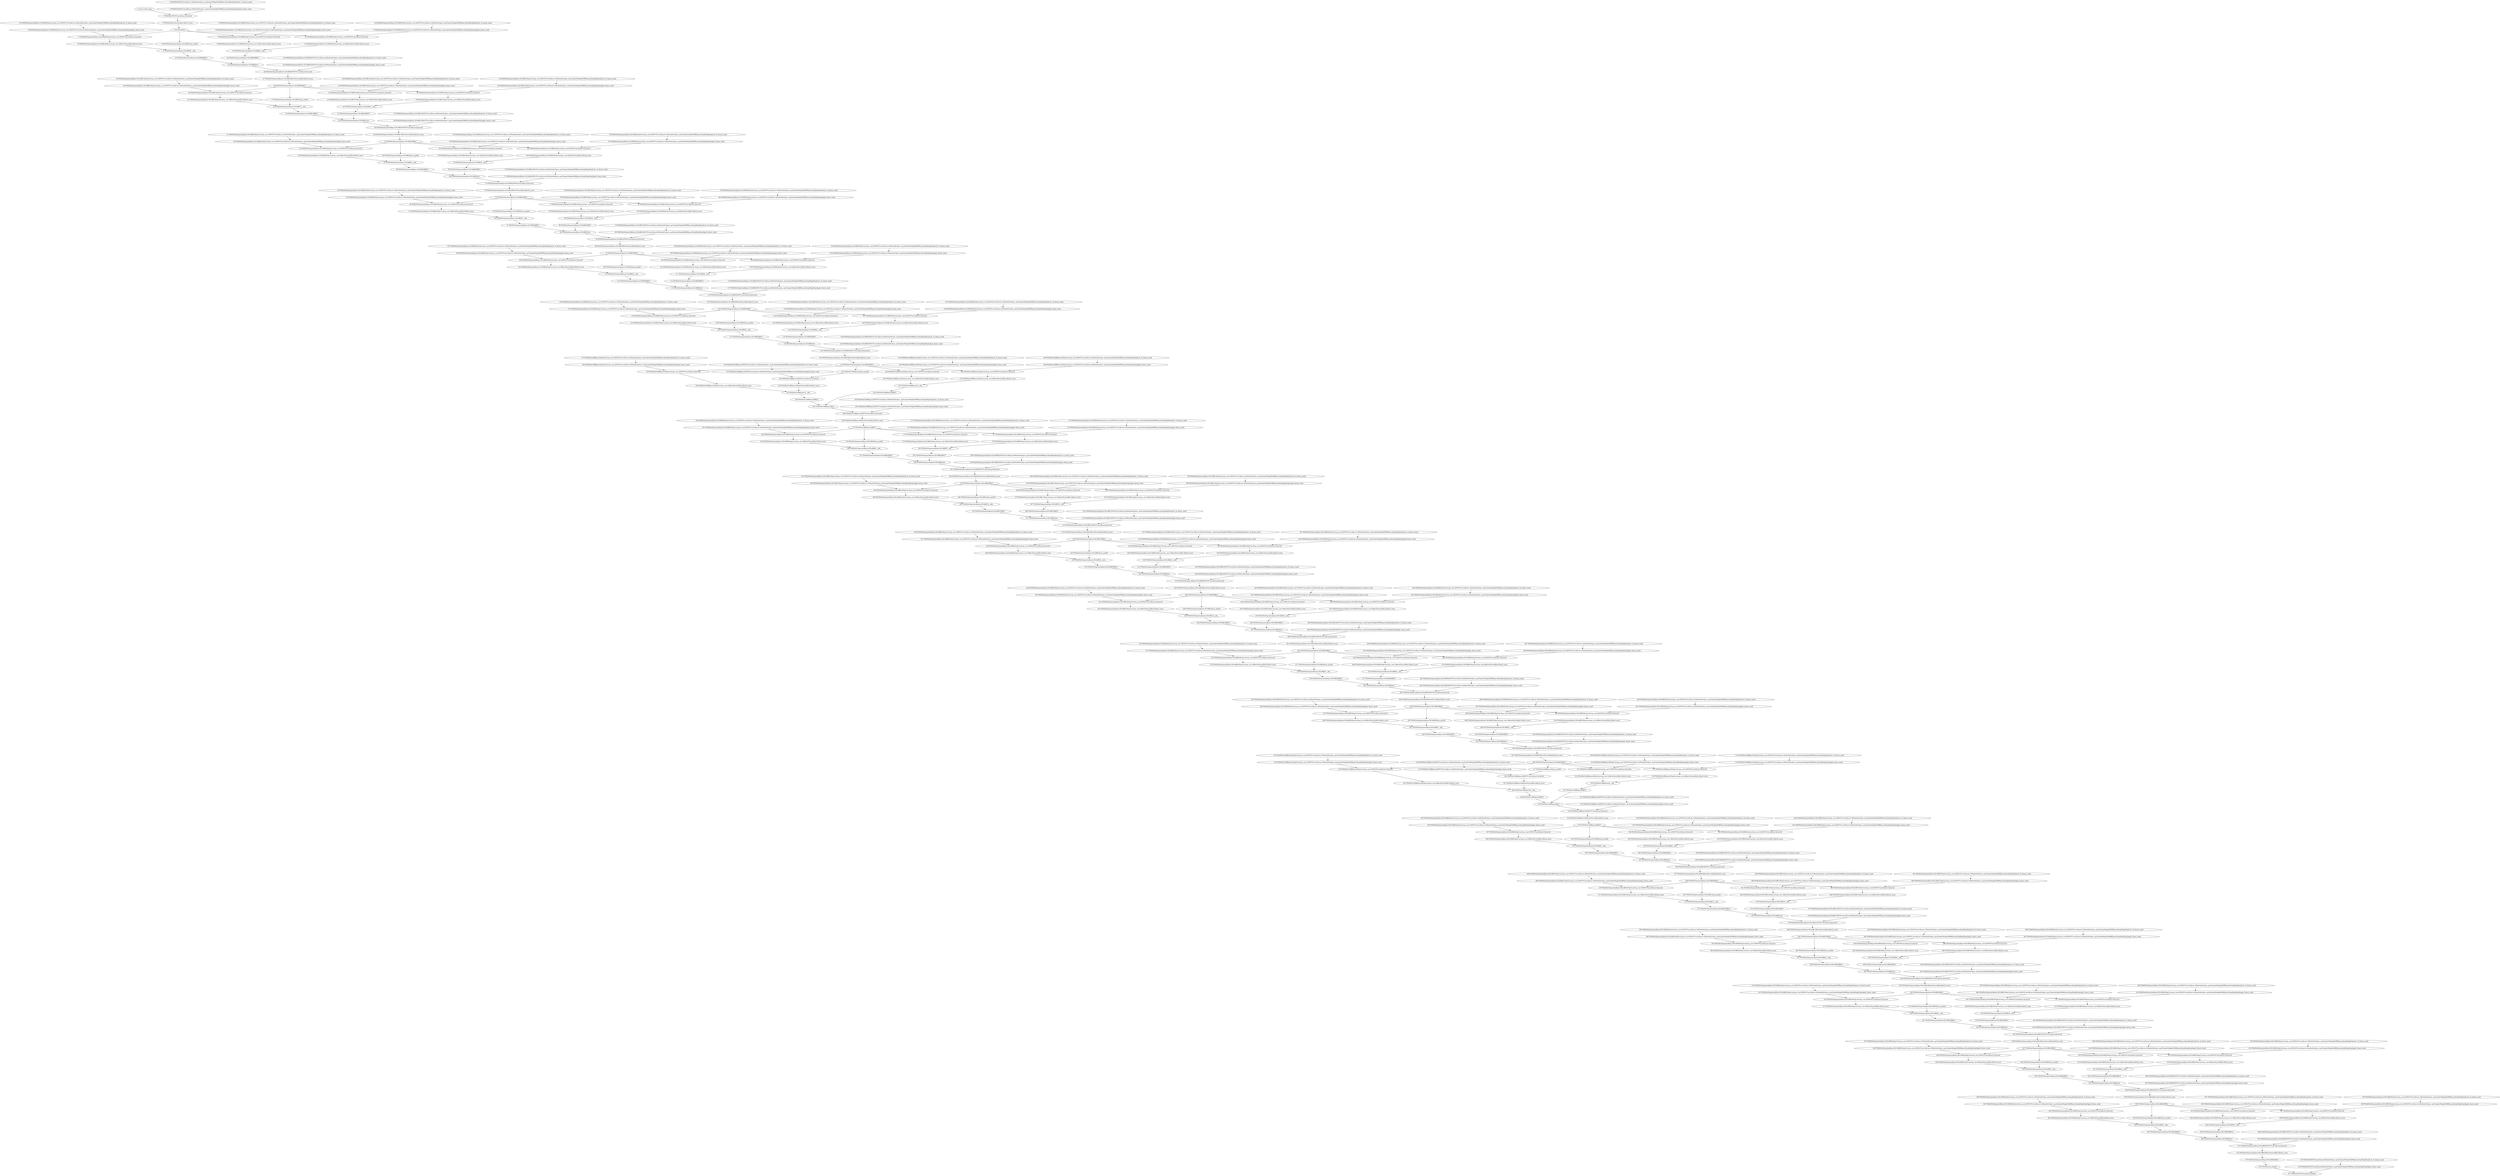 strict digraph  {
"0 /nncf_model_input" [id=0, scope="", type=nncf_model_input];
"1 PNASNet/NNCFConv2d[conv1]/ModuleDict[pre_ops]/UpdateWeight[0]/RBSparsifyingWeight[op]/calc_rb_binary_mask" [id=1, scope="PNASNet/NNCFConv2d[conv1]/ModuleDict[pre_ops]/UpdateWeight[0]/RBSparsifyingWeight[op]", type=calc_rb_binary_mask];
"2 PNASNet/NNCFConv2d[conv1]/ModuleDict[pre_ops]/UpdateWeight[0]/RBSparsifyingWeight[op]/apply_binary_mask" [id=2, scope="PNASNet/NNCFConv2d[conv1]/ModuleDict[pre_ops]/UpdateWeight[0]/RBSparsifyingWeight[op]", type=apply_binary_mask];
"3 PNASNet/NNCFConv2d[conv1]/conv2d" [id=3, scope="PNASNet/NNCFConv2d[conv1]", type=conv2d];
"4 PNASNet/BatchNorm2d[bn1]/batch_norm" [id=4, scope="PNASNet/BatchNorm2d[bn1]", type=batch_norm];
"5 PNASNet/RELU" [id=5, scope=PNASNet, type=RELU];
"6 PNASNet/Sequential[layer1]/CellB[0]/SepConv[sep_conv1]/NNCFConv2d[conv1]/ModuleDict[pre_ops]/UpdateWeight[0]/RBSparsifyingWeight[op]/calc_rb_binary_mask" [id=6, scope="PNASNet/Sequential[layer1]/CellB[0]/SepConv[sep_conv1]/NNCFConv2d[conv1]/ModuleDict[pre_ops]/UpdateWeight[0]/RBSparsifyingWeight[op]", type=calc_rb_binary_mask];
"7 PNASNet/Sequential[layer1]/CellB[0]/SepConv[sep_conv1]/NNCFConv2d[conv1]/ModuleDict[pre_ops]/UpdateWeight[0]/RBSparsifyingWeight[op]/apply_binary_mask" [id=7, scope="PNASNet/Sequential[layer1]/CellB[0]/SepConv[sep_conv1]/NNCFConv2d[conv1]/ModuleDict[pre_ops]/UpdateWeight[0]/RBSparsifyingWeight[op]", type=apply_binary_mask];
"8 PNASNet/Sequential[layer1]/CellB[0]/SepConv[sep_conv1]/NNCFConv2d[conv1]/conv2d" [id=8, scope="PNASNet/Sequential[layer1]/CellB[0]/SepConv[sep_conv1]/NNCFConv2d[conv1]", type=conv2d];
"9 PNASNet/Sequential[layer1]/CellB[0]/SepConv[sep_conv1]/BatchNorm2d[bn1]/batch_norm" [id=9, scope="PNASNet/Sequential[layer1]/CellB[0]/SepConv[sep_conv1]/BatchNorm2d[bn1]", type=batch_norm];
"10 PNASNet/Sequential[layer1]/CellB[0]/SepConv[sep_conv2]/NNCFConv2d[conv1]/ModuleDict[pre_ops]/UpdateWeight[0]/RBSparsifyingWeight[op]/calc_rb_binary_mask" [id=10, scope="PNASNet/Sequential[layer1]/CellB[0]/SepConv[sep_conv2]/NNCFConv2d[conv1]/ModuleDict[pre_ops]/UpdateWeight[0]/RBSparsifyingWeight[op]", type=calc_rb_binary_mask];
"11 PNASNet/Sequential[layer1]/CellB[0]/SepConv[sep_conv2]/NNCFConv2d[conv1]/ModuleDict[pre_ops]/UpdateWeight[0]/RBSparsifyingWeight[op]/apply_binary_mask" [id=11, scope="PNASNet/Sequential[layer1]/CellB[0]/SepConv[sep_conv2]/NNCFConv2d[conv1]/ModuleDict[pre_ops]/UpdateWeight[0]/RBSparsifyingWeight[op]", type=apply_binary_mask];
"12 PNASNet/Sequential[layer1]/CellB[0]/SepConv[sep_conv2]/NNCFConv2d[conv1]/conv2d" [id=12, scope="PNASNet/Sequential[layer1]/CellB[0]/SepConv[sep_conv2]/NNCFConv2d[conv1]", type=conv2d];
"13 PNASNet/Sequential[layer1]/CellB[0]/SepConv[sep_conv2]/BatchNorm2d[bn1]/batch_norm" [id=13, scope="PNASNet/Sequential[layer1]/CellB[0]/SepConv[sep_conv2]/BatchNorm2d[bn1]", type=batch_norm];
"14 PNASNet/Sequential[layer1]/CellB[0]/max_pool2d" [id=14, scope="PNASNet/Sequential[layer1]/CellB[0]", type=max_pool2d];
"15 PNASNet/Sequential[layer1]/CellB[0]/SepConv[sep_conv3]/NNCFConv2d[conv1]/ModuleDict[pre_ops]/UpdateWeight[0]/RBSparsifyingWeight[op]/calc_rb_binary_mask" [id=15, scope="PNASNet/Sequential[layer1]/CellB[0]/SepConv[sep_conv3]/NNCFConv2d[conv1]/ModuleDict[pre_ops]/UpdateWeight[0]/RBSparsifyingWeight[op]", type=calc_rb_binary_mask];
"16 PNASNet/Sequential[layer1]/CellB[0]/SepConv[sep_conv3]/NNCFConv2d[conv1]/ModuleDict[pre_ops]/UpdateWeight[0]/RBSparsifyingWeight[op]/apply_binary_mask" [id=16, scope="PNASNet/Sequential[layer1]/CellB[0]/SepConv[sep_conv3]/NNCFConv2d[conv1]/ModuleDict[pre_ops]/UpdateWeight[0]/RBSparsifyingWeight[op]", type=apply_binary_mask];
"17 PNASNet/Sequential[layer1]/CellB[0]/SepConv[sep_conv3]/NNCFConv2d[conv1]/conv2d" [id=17, scope="PNASNet/Sequential[layer1]/CellB[0]/SepConv[sep_conv3]/NNCFConv2d[conv1]", type=conv2d];
"18 PNASNet/Sequential[layer1]/CellB[0]/SepConv[sep_conv3]/BatchNorm2d[bn1]/batch_norm" [id=18, scope="PNASNet/Sequential[layer1]/CellB[0]/SepConv[sep_conv3]/BatchNorm2d[bn1]", type=batch_norm];
"19 PNASNet/Sequential[layer1]/CellB[0]/__add__" [id=19, scope="PNASNet/Sequential[layer1]/CellB[0]", type=__add__];
"20 PNASNet/Sequential[layer1]/CellB[0]/RELU" [id=20, scope="PNASNet/Sequential[layer1]/CellB[0]", type=RELU];
"21 PNASNet/Sequential[layer1]/CellB[0]/__add__" [id=21, scope="PNASNet/Sequential[layer1]/CellB[0]", type=__add__];
"22 PNASNet/Sequential[layer1]/CellB[0]/RELU" [id=22, scope="PNASNet/Sequential[layer1]/CellB[0]", type=RELU];
"23 PNASNet/Sequential[layer1]/CellB[0]/cat" [id=23, scope="PNASNet/Sequential[layer1]/CellB[0]", type=cat];
"24 PNASNet/Sequential[layer1]/CellB[0]/NNCFConv2d[conv2]/ModuleDict[pre_ops]/UpdateWeight[0]/RBSparsifyingWeight[op]/calc_rb_binary_mask" [id=24, scope="PNASNet/Sequential[layer1]/CellB[0]/NNCFConv2d[conv2]/ModuleDict[pre_ops]/UpdateWeight[0]/RBSparsifyingWeight[op]", type=calc_rb_binary_mask];
"25 PNASNet/Sequential[layer1]/CellB[0]/NNCFConv2d[conv2]/ModuleDict[pre_ops]/UpdateWeight[0]/RBSparsifyingWeight[op]/apply_binary_mask" [id=25, scope="PNASNet/Sequential[layer1]/CellB[0]/NNCFConv2d[conv2]/ModuleDict[pre_ops]/UpdateWeight[0]/RBSparsifyingWeight[op]", type=apply_binary_mask];
"26 PNASNet/Sequential[layer1]/CellB[0]/NNCFConv2d[conv2]/conv2d" [id=26, scope="PNASNet/Sequential[layer1]/CellB[0]/NNCFConv2d[conv2]", type=conv2d];
"27 PNASNet/Sequential[layer1]/CellB[0]/BatchNorm2d[bn2]/batch_norm" [id=27, scope="PNASNet/Sequential[layer1]/CellB[0]/BatchNorm2d[bn2]", type=batch_norm];
"28 PNASNet/Sequential[layer1]/CellB[0]/RELU" [id=28, scope="PNASNet/Sequential[layer1]/CellB[0]", type=RELU];
"29 PNASNet/Sequential[layer1]/CellB[1]/SepConv[sep_conv1]/NNCFConv2d[conv1]/ModuleDict[pre_ops]/UpdateWeight[0]/RBSparsifyingWeight[op]/calc_rb_binary_mask" [id=29, scope="PNASNet/Sequential[layer1]/CellB[1]/SepConv[sep_conv1]/NNCFConv2d[conv1]/ModuleDict[pre_ops]/UpdateWeight[0]/RBSparsifyingWeight[op]", type=calc_rb_binary_mask];
"30 PNASNet/Sequential[layer1]/CellB[1]/SepConv[sep_conv1]/NNCFConv2d[conv1]/ModuleDict[pre_ops]/UpdateWeight[0]/RBSparsifyingWeight[op]/apply_binary_mask" [id=30, scope="PNASNet/Sequential[layer1]/CellB[1]/SepConv[sep_conv1]/NNCFConv2d[conv1]/ModuleDict[pre_ops]/UpdateWeight[0]/RBSparsifyingWeight[op]", type=apply_binary_mask];
"31 PNASNet/Sequential[layer1]/CellB[1]/SepConv[sep_conv1]/NNCFConv2d[conv1]/conv2d" [id=31, scope="PNASNet/Sequential[layer1]/CellB[1]/SepConv[sep_conv1]/NNCFConv2d[conv1]", type=conv2d];
"32 PNASNet/Sequential[layer1]/CellB[1]/SepConv[sep_conv1]/BatchNorm2d[bn1]/batch_norm" [id=32, scope="PNASNet/Sequential[layer1]/CellB[1]/SepConv[sep_conv1]/BatchNorm2d[bn1]", type=batch_norm];
"33 PNASNet/Sequential[layer1]/CellB[1]/SepConv[sep_conv2]/NNCFConv2d[conv1]/ModuleDict[pre_ops]/UpdateWeight[0]/RBSparsifyingWeight[op]/calc_rb_binary_mask" [id=33, scope="PNASNet/Sequential[layer1]/CellB[1]/SepConv[sep_conv2]/NNCFConv2d[conv1]/ModuleDict[pre_ops]/UpdateWeight[0]/RBSparsifyingWeight[op]", type=calc_rb_binary_mask];
"34 PNASNet/Sequential[layer1]/CellB[1]/SepConv[sep_conv2]/NNCFConv2d[conv1]/ModuleDict[pre_ops]/UpdateWeight[0]/RBSparsifyingWeight[op]/apply_binary_mask" [id=34, scope="PNASNet/Sequential[layer1]/CellB[1]/SepConv[sep_conv2]/NNCFConv2d[conv1]/ModuleDict[pre_ops]/UpdateWeight[0]/RBSparsifyingWeight[op]", type=apply_binary_mask];
"35 PNASNet/Sequential[layer1]/CellB[1]/SepConv[sep_conv2]/NNCFConv2d[conv1]/conv2d" [id=35, scope="PNASNet/Sequential[layer1]/CellB[1]/SepConv[sep_conv2]/NNCFConv2d[conv1]", type=conv2d];
"36 PNASNet/Sequential[layer1]/CellB[1]/SepConv[sep_conv2]/BatchNorm2d[bn1]/batch_norm" [id=36, scope="PNASNet/Sequential[layer1]/CellB[1]/SepConv[sep_conv2]/BatchNorm2d[bn1]", type=batch_norm];
"37 PNASNet/Sequential[layer1]/CellB[1]/max_pool2d" [id=37, scope="PNASNet/Sequential[layer1]/CellB[1]", type=max_pool2d];
"38 PNASNet/Sequential[layer1]/CellB[1]/SepConv[sep_conv3]/NNCFConv2d[conv1]/ModuleDict[pre_ops]/UpdateWeight[0]/RBSparsifyingWeight[op]/calc_rb_binary_mask" [id=38, scope="PNASNet/Sequential[layer1]/CellB[1]/SepConv[sep_conv3]/NNCFConv2d[conv1]/ModuleDict[pre_ops]/UpdateWeight[0]/RBSparsifyingWeight[op]", type=calc_rb_binary_mask];
"39 PNASNet/Sequential[layer1]/CellB[1]/SepConv[sep_conv3]/NNCFConv2d[conv1]/ModuleDict[pre_ops]/UpdateWeight[0]/RBSparsifyingWeight[op]/apply_binary_mask" [id=39, scope="PNASNet/Sequential[layer1]/CellB[1]/SepConv[sep_conv3]/NNCFConv2d[conv1]/ModuleDict[pre_ops]/UpdateWeight[0]/RBSparsifyingWeight[op]", type=apply_binary_mask];
"40 PNASNet/Sequential[layer1]/CellB[1]/SepConv[sep_conv3]/NNCFConv2d[conv1]/conv2d" [id=40, scope="PNASNet/Sequential[layer1]/CellB[1]/SepConv[sep_conv3]/NNCFConv2d[conv1]", type=conv2d];
"41 PNASNet/Sequential[layer1]/CellB[1]/SepConv[sep_conv3]/BatchNorm2d[bn1]/batch_norm" [id=41, scope="PNASNet/Sequential[layer1]/CellB[1]/SepConv[sep_conv3]/BatchNorm2d[bn1]", type=batch_norm];
"42 PNASNet/Sequential[layer1]/CellB[1]/__add__" [id=42, scope="PNASNet/Sequential[layer1]/CellB[1]", type=__add__];
"43 PNASNet/Sequential[layer1]/CellB[1]/RELU" [id=43, scope="PNASNet/Sequential[layer1]/CellB[1]", type=RELU];
"44 PNASNet/Sequential[layer1]/CellB[1]/__add__" [id=44, scope="PNASNet/Sequential[layer1]/CellB[1]", type=__add__];
"45 PNASNet/Sequential[layer1]/CellB[1]/RELU" [id=45, scope="PNASNet/Sequential[layer1]/CellB[1]", type=RELU];
"46 PNASNet/Sequential[layer1]/CellB[1]/cat" [id=46, scope="PNASNet/Sequential[layer1]/CellB[1]", type=cat];
"47 PNASNet/Sequential[layer1]/CellB[1]/NNCFConv2d[conv2]/ModuleDict[pre_ops]/UpdateWeight[0]/RBSparsifyingWeight[op]/calc_rb_binary_mask" [id=47, scope="PNASNet/Sequential[layer1]/CellB[1]/NNCFConv2d[conv2]/ModuleDict[pre_ops]/UpdateWeight[0]/RBSparsifyingWeight[op]", type=calc_rb_binary_mask];
"48 PNASNet/Sequential[layer1]/CellB[1]/NNCFConv2d[conv2]/ModuleDict[pre_ops]/UpdateWeight[0]/RBSparsifyingWeight[op]/apply_binary_mask" [id=48, scope="PNASNet/Sequential[layer1]/CellB[1]/NNCFConv2d[conv2]/ModuleDict[pre_ops]/UpdateWeight[0]/RBSparsifyingWeight[op]", type=apply_binary_mask];
"49 PNASNet/Sequential[layer1]/CellB[1]/NNCFConv2d[conv2]/conv2d" [id=49, scope="PNASNet/Sequential[layer1]/CellB[1]/NNCFConv2d[conv2]", type=conv2d];
"50 PNASNet/Sequential[layer1]/CellB[1]/BatchNorm2d[bn2]/batch_norm" [id=50, scope="PNASNet/Sequential[layer1]/CellB[1]/BatchNorm2d[bn2]", type=batch_norm];
"51 PNASNet/Sequential[layer1]/CellB[1]/RELU" [id=51, scope="PNASNet/Sequential[layer1]/CellB[1]", type=RELU];
"52 PNASNet/Sequential[layer1]/CellB[2]/SepConv[sep_conv1]/NNCFConv2d[conv1]/ModuleDict[pre_ops]/UpdateWeight[0]/RBSparsifyingWeight[op]/calc_rb_binary_mask" [id=52, scope="PNASNet/Sequential[layer1]/CellB[2]/SepConv[sep_conv1]/NNCFConv2d[conv1]/ModuleDict[pre_ops]/UpdateWeight[0]/RBSparsifyingWeight[op]", type=calc_rb_binary_mask];
"53 PNASNet/Sequential[layer1]/CellB[2]/SepConv[sep_conv1]/NNCFConv2d[conv1]/ModuleDict[pre_ops]/UpdateWeight[0]/RBSparsifyingWeight[op]/apply_binary_mask" [id=53, scope="PNASNet/Sequential[layer1]/CellB[2]/SepConv[sep_conv1]/NNCFConv2d[conv1]/ModuleDict[pre_ops]/UpdateWeight[0]/RBSparsifyingWeight[op]", type=apply_binary_mask];
"54 PNASNet/Sequential[layer1]/CellB[2]/SepConv[sep_conv1]/NNCFConv2d[conv1]/conv2d" [id=54, scope="PNASNet/Sequential[layer1]/CellB[2]/SepConv[sep_conv1]/NNCFConv2d[conv1]", type=conv2d];
"55 PNASNet/Sequential[layer1]/CellB[2]/SepConv[sep_conv1]/BatchNorm2d[bn1]/batch_norm" [id=55, scope="PNASNet/Sequential[layer1]/CellB[2]/SepConv[sep_conv1]/BatchNorm2d[bn1]", type=batch_norm];
"56 PNASNet/Sequential[layer1]/CellB[2]/SepConv[sep_conv2]/NNCFConv2d[conv1]/ModuleDict[pre_ops]/UpdateWeight[0]/RBSparsifyingWeight[op]/calc_rb_binary_mask" [id=56, scope="PNASNet/Sequential[layer1]/CellB[2]/SepConv[sep_conv2]/NNCFConv2d[conv1]/ModuleDict[pre_ops]/UpdateWeight[0]/RBSparsifyingWeight[op]", type=calc_rb_binary_mask];
"57 PNASNet/Sequential[layer1]/CellB[2]/SepConv[sep_conv2]/NNCFConv2d[conv1]/ModuleDict[pre_ops]/UpdateWeight[0]/RBSparsifyingWeight[op]/apply_binary_mask" [id=57, scope="PNASNet/Sequential[layer1]/CellB[2]/SepConv[sep_conv2]/NNCFConv2d[conv1]/ModuleDict[pre_ops]/UpdateWeight[0]/RBSparsifyingWeight[op]", type=apply_binary_mask];
"58 PNASNet/Sequential[layer1]/CellB[2]/SepConv[sep_conv2]/NNCFConv2d[conv1]/conv2d" [id=58, scope="PNASNet/Sequential[layer1]/CellB[2]/SepConv[sep_conv2]/NNCFConv2d[conv1]", type=conv2d];
"59 PNASNet/Sequential[layer1]/CellB[2]/SepConv[sep_conv2]/BatchNorm2d[bn1]/batch_norm" [id=59, scope="PNASNet/Sequential[layer1]/CellB[2]/SepConv[sep_conv2]/BatchNorm2d[bn1]", type=batch_norm];
"60 PNASNet/Sequential[layer1]/CellB[2]/max_pool2d" [id=60, scope="PNASNet/Sequential[layer1]/CellB[2]", type=max_pool2d];
"61 PNASNet/Sequential[layer1]/CellB[2]/SepConv[sep_conv3]/NNCFConv2d[conv1]/ModuleDict[pre_ops]/UpdateWeight[0]/RBSparsifyingWeight[op]/calc_rb_binary_mask" [id=61, scope="PNASNet/Sequential[layer1]/CellB[2]/SepConv[sep_conv3]/NNCFConv2d[conv1]/ModuleDict[pre_ops]/UpdateWeight[0]/RBSparsifyingWeight[op]", type=calc_rb_binary_mask];
"62 PNASNet/Sequential[layer1]/CellB[2]/SepConv[sep_conv3]/NNCFConv2d[conv1]/ModuleDict[pre_ops]/UpdateWeight[0]/RBSparsifyingWeight[op]/apply_binary_mask" [id=62, scope="PNASNet/Sequential[layer1]/CellB[2]/SepConv[sep_conv3]/NNCFConv2d[conv1]/ModuleDict[pre_ops]/UpdateWeight[0]/RBSparsifyingWeight[op]", type=apply_binary_mask];
"63 PNASNet/Sequential[layer1]/CellB[2]/SepConv[sep_conv3]/NNCFConv2d[conv1]/conv2d" [id=63, scope="PNASNet/Sequential[layer1]/CellB[2]/SepConv[sep_conv3]/NNCFConv2d[conv1]", type=conv2d];
"64 PNASNet/Sequential[layer1]/CellB[2]/SepConv[sep_conv3]/BatchNorm2d[bn1]/batch_norm" [id=64, scope="PNASNet/Sequential[layer1]/CellB[2]/SepConv[sep_conv3]/BatchNorm2d[bn1]", type=batch_norm];
"65 PNASNet/Sequential[layer1]/CellB[2]/__add__" [id=65, scope="PNASNet/Sequential[layer1]/CellB[2]", type=__add__];
"66 PNASNet/Sequential[layer1]/CellB[2]/RELU" [id=66, scope="PNASNet/Sequential[layer1]/CellB[2]", type=RELU];
"67 PNASNet/Sequential[layer1]/CellB[2]/__add__" [id=67, scope="PNASNet/Sequential[layer1]/CellB[2]", type=__add__];
"68 PNASNet/Sequential[layer1]/CellB[2]/RELU" [id=68, scope="PNASNet/Sequential[layer1]/CellB[2]", type=RELU];
"69 PNASNet/Sequential[layer1]/CellB[2]/cat" [id=69, scope="PNASNet/Sequential[layer1]/CellB[2]", type=cat];
"70 PNASNet/Sequential[layer1]/CellB[2]/NNCFConv2d[conv2]/ModuleDict[pre_ops]/UpdateWeight[0]/RBSparsifyingWeight[op]/calc_rb_binary_mask" [id=70, scope="PNASNet/Sequential[layer1]/CellB[2]/NNCFConv2d[conv2]/ModuleDict[pre_ops]/UpdateWeight[0]/RBSparsifyingWeight[op]", type=calc_rb_binary_mask];
"71 PNASNet/Sequential[layer1]/CellB[2]/NNCFConv2d[conv2]/ModuleDict[pre_ops]/UpdateWeight[0]/RBSparsifyingWeight[op]/apply_binary_mask" [id=71, scope="PNASNet/Sequential[layer1]/CellB[2]/NNCFConv2d[conv2]/ModuleDict[pre_ops]/UpdateWeight[0]/RBSparsifyingWeight[op]", type=apply_binary_mask];
"72 PNASNet/Sequential[layer1]/CellB[2]/NNCFConv2d[conv2]/conv2d" [id=72, scope="PNASNet/Sequential[layer1]/CellB[2]/NNCFConv2d[conv2]", type=conv2d];
"73 PNASNet/Sequential[layer1]/CellB[2]/BatchNorm2d[bn2]/batch_norm" [id=73, scope="PNASNet/Sequential[layer1]/CellB[2]/BatchNorm2d[bn2]", type=batch_norm];
"74 PNASNet/Sequential[layer1]/CellB[2]/RELU" [id=74, scope="PNASNet/Sequential[layer1]/CellB[2]", type=RELU];
"75 PNASNet/Sequential[layer1]/CellB[3]/SepConv[sep_conv1]/NNCFConv2d[conv1]/ModuleDict[pre_ops]/UpdateWeight[0]/RBSparsifyingWeight[op]/calc_rb_binary_mask" [id=75, scope="PNASNet/Sequential[layer1]/CellB[3]/SepConv[sep_conv1]/NNCFConv2d[conv1]/ModuleDict[pre_ops]/UpdateWeight[0]/RBSparsifyingWeight[op]", type=calc_rb_binary_mask];
"76 PNASNet/Sequential[layer1]/CellB[3]/SepConv[sep_conv1]/NNCFConv2d[conv1]/ModuleDict[pre_ops]/UpdateWeight[0]/RBSparsifyingWeight[op]/apply_binary_mask" [id=76, scope="PNASNet/Sequential[layer1]/CellB[3]/SepConv[sep_conv1]/NNCFConv2d[conv1]/ModuleDict[pre_ops]/UpdateWeight[0]/RBSparsifyingWeight[op]", type=apply_binary_mask];
"77 PNASNet/Sequential[layer1]/CellB[3]/SepConv[sep_conv1]/NNCFConv2d[conv1]/conv2d" [id=77, scope="PNASNet/Sequential[layer1]/CellB[3]/SepConv[sep_conv1]/NNCFConv2d[conv1]", type=conv2d];
"78 PNASNet/Sequential[layer1]/CellB[3]/SepConv[sep_conv1]/BatchNorm2d[bn1]/batch_norm" [id=78, scope="PNASNet/Sequential[layer1]/CellB[3]/SepConv[sep_conv1]/BatchNorm2d[bn1]", type=batch_norm];
"79 PNASNet/Sequential[layer1]/CellB[3]/SepConv[sep_conv2]/NNCFConv2d[conv1]/ModuleDict[pre_ops]/UpdateWeight[0]/RBSparsifyingWeight[op]/calc_rb_binary_mask" [id=79, scope="PNASNet/Sequential[layer1]/CellB[3]/SepConv[sep_conv2]/NNCFConv2d[conv1]/ModuleDict[pre_ops]/UpdateWeight[0]/RBSparsifyingWeight[op]", type=calc_rb_binary_mask];
"80 PNASNet/Sequential[layer1]/CellB[3]/SepConv[sep_conv2]/NNCFConv2d[conv1]/ModuleDict[pre_ops]/UpdateWeight[0]/RBSparsifyingWeight[op]/apply_binary_mask" [id=80, scope="PNASNet/Sequential[layer1]/CellB[3]/SepConv[sep_conv2]/NNCFConv2d[conv1]/ModuleDict[pre_ops]/UpdateWeight[0]/RBSparsifyingWeight[op]", type=apply_binary_mask];
"81 PNASNet/Sequential[layer1]/CellB[3]/SepConv[sep_conv2]/NNCFConv2d[conv1]/conv2d" [id=81, scope="PNASNet/Sequential[layer1]/CellB[3]/SepConv[sep_conv2]/NNCFConv2d[conv1]", type=conv2d];
"82 PNASNet/Sequential[layer1]/CellB[3]/SepConv[sep_conv2]/BatchNorm2d[bn1]/batch_norm" [id=82, scope="PNASNet/Sequential[layer1]/CellB[3]/SepConv[sep_conv2]/BatchNorm2d[bn1]", type=batch_norm];
"83 PNASNet/Sequential[layer1]/CellB[3]/max_pool2d" [id=83, scope="PNASNet/Sequential[layer1]/CellB[3]", type=max_pool2d];
"84 PNASNet/Sequential[layer1]/CellB[3]/SepConv[sep_conv3]/NNCFConv2d[conv1]/ModuleDict[pre_ops]/UpdateWeight[0]/RBSparsifyingWeight[op]/calc_rb_binary_mask" [id=84, scope="PNASNet/Sequential[layer1]/CellB[3]/SepConv[sep_conv3]/NNCFConv2d[conv1]/ModuleDict[pre_ops]/UpdateWeight[0]/RBSparsifyingWeight[op]", type=calc_rb_binary_mask];
"85 PNASNet/Sequential[layer1]/CellB[3]/SepConv[sep_conv3]/NNCFConv2d[conv1]/ModuleDict[pre_ops]/UpdateWeight[0]/RBSparsifyingWeight[op]/apply_binary_mask" [id=85, scope="PNASNet/Sequential[layer1]/CellB[3]/SepConv[sep_conv3]/NNCFConv2d[conv1]/ModuleDict[pre_ops]/UpdateWeight[0]/RBSparsifyingWeight[op]", type=apply_binary_mask];
"86 PNASNet/Sequential[layer1]/CellB[3]/SepConv[sep_conv3]/NNCFConv2d[conv1]/conv2d" [id=86, scope="PNASNet/Sequential[layer1]/CellB[3]/SepConv[sep_conv3]/NNCFConv2d[conv1]", type=conv2d];
"87 PNASNet/Sequential[layer1]/CellB[3]/SepConv[sep_conv3]/BatchNorm2d[bn1]/batch_norm" [id=87, scope="PNASNet/Sequential[layer1]/CellB[3]/SepConv[sep_conv3]/BatchNorm2d[bn1]", type=batch_norm];
"88 PNASNet/Sequential[layer1]/CellB[3]/__add__" [id=88, scope="PNASNet/Sequential[layer1]/CellB[3]", type=__add__];
"89 PNASNet/Sequential[layer1]/CellB[3]/RELU" [id=89, scope="PNASNet/Sequential[layer1]/CellB[3]", type=RELU];
"90 PNASNet/Sequential[layer1]/CellB[3]/__add__" [id=90, scope="PNASNet/Sequential[layer1]/CellB[3]", type=__add__];
"91 PNASNet/Sequential[layer1]/CellB[3]/RELU" [id=91, scope="PNASNet/Sequential[layer1]/CellB[3]", type=RELU];
"92 PNASNet/Sequential[layer1]/CellB[3]/cat" [id=92, scope="PNASNet/Sequential[layer1]/CellB[3]", type=cat];
"93 PNASNet/Sequential[layer1]/CellB[3]/NNCFConv2d[conv2]/ModuleDict[pre_ops]/UpdateWeight[0]/RBSparsifyingWeight[op]/calc_rb_binary_mask" [id=93, scope="PNASNet/Sequential[layer1]/CellB[3]/NNCFConv2d[conv2]/ModuleDict[pre_ops]/UpdateWeight[0]/RBSparsifyingWeight[op]", type=calc_rb_binary_mask];
"94 PNASNet/Sequential[layer1]/CellB[3]/NNCFConv2d[conv2]/ModuleDict[pre_ops]/UpdateWeight[0]/RBSparsifyingWeight[op]/apply_binary_mask" [id=94, scope="PNASNet/Sequential[layer1]/CellB[3]/NNCFConv2d[conv2]/ModuleDict[pre_ops]/UpdateWeight[0]/RBSparsifyingWeight[op]", type=apply_binary_mask];
"95 PNASNet/Sequential[layer1]/CellB[3]/NNCFConv2d[conv2]/conv2d" [id=95, scope="PNASNet/Sequential[layer1]/CellB[3]/NNCFConv2d[conv2]", type=conv2d];
"96 PNASNet/Sequential[layer1]/CellB[3]/BatchNorm2d[bn2]/batch_norm" [id=96, scope="PNASNet/Sequential[layer1]/CellB[3]/BatchNorm2d[bn2]", type=batch_norm];
"97 PNASNet/Sequential[layer1]/CellB[3]/RELU" [id=97, scope="PNASNet/Sequential[layer1]/CellB[3]", type=RELU];
"98 PNASNet/Sequential[layer1]/CellB[4]/SepConv[sep_conv1]/NNCFConv2d[conv1]/ModuleDict[pre_ops]/UpdateWeight[0]/RBSparsifyingWeight[op]/calc_rb_binary_mask" [id=98, scope="PNASNet/Sequential[layer1]/CellB[4]/SepConv[sep_conv1]/NNCFConv2d[conv1]/ModuleDict[pre_ops]/UpdateWeight[0]/RBSparsifyingWeight[op]", type=calc_rb_binary_mask];
"99 PNASNet/Sequential[layer1]/CellB[4]/SepConv[sep_conv1]/NNCFConv2d[conv1]/ModuleDict[pre_ops]/UpdateWeight[0]/RBSparsifyingWeight[op]/apply_binary_mask" [id=99, scope="PNASNet/Sequential[layer1]/CellB[4]/SepConv[sep_conv1]/NNCFConv2d[conv1]/ModuleDict[pre_ops]/UpdateWeight[0]/RBSparsifyingWeight[op]", type=apply_binary_mask];
"100 PNASNet/Sequential[layer1]/CellB[4]/SepConv[sep_conv1]/NNCFConv2d[conv1]/conv2d" [id=100, scope="PNASNet/Sequential[layer1]/CellB[4]/SepConv[sep_conv1]/NNCFConv2d[conv1]", type=conv2d];
"101 PNASNet/Sequential[layer1]/CellB[4]/SepConv[sep_conv1]/BatchNorm2d[bn1]/batch_norm" [id=101, scope="PNASNet/Sequential[layer1]/CellB[4]/SepConv[sep_conv1]/BatchNorm2d[bn1]", type=batch_norm];
"102 PNASNet/Sequential[layer1]/CellB[4]/SepConv[sep_conv2]/NNCFConv2d[conv1]/ModuleDict[pre_ops]/UpdateWeight[0]/RBSparsifyingWeight[op]/calc_rb_binary_mask" [id=102, scope="PNASNet/Sequential[layer1]/CellB[4]/SepConv[sep_conv2]/NNCFConv2d[conv1]/ModuleDict[pre_ops]/UpdateWeight[0]/RBSparsifyingWeight[op]", type=calc_rb_binary_mask];
"103 PNASNet/Sequential[layer1]/CellB[4]/SepConv[sep_conv2]/NNCFConv2d[conv1]/ModuleDict[pre_ops]/UpdateWeight[0]/RBSparsifyingWeight[op]/apply_binary_mask" [id=103, scope="PNASNet/Sequential[layer1]/CellB[4]/SepConv[sep_conv2]/NNCFConv2d[conv1]/ModuleDict[pre_ops]/UpdateWeight[0]/RBSparsifyingWeight[op]", type=apply_binary_mask];
"104 PNASNet/Sequential[layer1]/CellB[4]/SepConv[sep_conv2]/NNCFConv2d[conv1]/conv2d" [id=104, scope="PNASNet/Sequential[layer1]/CellB[4]/SepConv[sep_conv2]/NNCFConv2d[conv1]", type=conv2d];
"105 PNASNet/Sequential[layer1]/CellB[4]/SepConv[sep_conv2]/BatchNorm2d[bn1]/batch_norm" [id=105, scope="PNASNet/Sequential[layer1]/CellB[4]/SepConv[sep_conv2]/BatchNorm2d[bn1]", type=batch_norm];
"106 PNASNet/Sequential[layer1]/CellB[4]/max_pool2d" [id=106, scope="PNASNet/Sequential[layer1]/CellB[4]", type=max_pool2d];
"107 PNASNet/Sequential[layer1]/CellB[4]/SepConv[sep_conv3]/NNCFConv2d[conv1]/ModuleDict[pre_ops]/UpdateWeight[0]/RBSparsifyingWeight[op]/calc_rb_binary_mask" [id=107, scope="PNASNet/Sequential[layer1]/CellB[4]/SepConv[sep_conv3]/NNCFConv2d[conv1]/ModuleDict[pre_ops]/UpdateWeight[0]/RBSparsifyingWeight[op]", type=calc_rb_binary_mask];
"108 PNASNet/Sequential[layer1]/CellB[4]/SepConv[sep_conv3]/NNCFConv2d[conv1]/ModuleDict[pre_ops]/UpdateWeight[0]/RBSparsifyingWeight[op]/apply_binary_mask" [id=108, scope="PNASNet/Sequential[layer1]/CellB[4]/SepConv[sep_conv3]/NNCFConv2d[conv1]/ModuleDict[pre_ops]/UpdateWeight[0]/RBSparsifyingWeight[op]", type=apply_binary_mask];
"109 PNASNet/Sequential[layer1]/CellB[4]/SepConv[sep_conv3]/NNCFConv2d[conv1]/conv2d" [id=109, scope="PNASNet/Sequential[layer1]/CellB[4]/SepConv[sep_conv3]/NNCFConv2d[conv1]", type=conv2d];
"110 PNASNet/Sequential[layer1]/CellB[4]/SepConv[sep_conv3]/BatchNorm2d[bn1]/batch_norm" [id=110, scope="PNASNet/Sequential[layer1]/CellB[4]/SepConv[sep_conv3]/BatchNorm2d[bn1]", type=batch_norm];
"111 PNASNet/Sequential[layer1]/CellB[4]/__add__" [id=111, scope="PNASNet/Sequential[layer1]/CellB[4]", type=__add__];
"112 PNASNet/Sequential[layer1]/CellB[4]/RELU" [id=112, scope="PNASNet/Sequential[layer1]/CellB[4]", type=RELU];
"113 PNASNet/Sequential[layer1]/CellB[4]/__add__" [id=113, scope="PNASNet/Sequential[layer1]/CellB[4]", type=__add__];
"114 PNASNet/Sequential[layer1]/CellB[4]/RELU" [id=114, scope="PNASNet/Sequential[layer1]/CellB[4]", type=RELU];
"115 PNASNet/Sequential[layer1]/CellB[4]/cat" [id=115, scope="PNASNet/Sequential[layer1]/CellB[4]", type=cat];
"116 PNASNet/Sequential[layer1]/CellB[4]/NNCFConv2d[conv2]/ModuleDict[pre_ops]/UpdateWeight[0]/RBSparsifyingWeight[op]/calc_rb_binary_mask" [id=116, scope="PNASNet/Sequential[layer1]/CellB[4]/NNCFConv2d[conv2]/ModuleDict[pre_ops]/UpdateWeight[0]/RBSparsifyingWeight[op]", type=calc_rb_binary_mask];
"117 PNASNet/Sequential[layer1]/CellB[4]/NNCFConv2d[conv2]/ModuleDict[pre_ops]/UpdateWeight[0]/RBSparsifyingWeight[op]/apply_binary_mask" [id=117, scope="PNASNet/Sequential[layer1]/CellB[4]/NNCFConv2d[conv2]/ModuleDict[pre_ops]/UpdateWeight[0]/RBSparsifyingWeight[op]", type=apply_binary_mask];
"118 PNASNet/Sequential[layer1]/CellB[4]/NNCFConv2d[conv2]/conv2d" [id=118, scope="PNASNet/Sequential[layer1]/CellB[4]/NNCFConv2d[conv2]", type=conv2d];
"119 PNASNet/Sequential[layer1]/CellB[4]/BatchNorm2d[bn2]/batch_norm" [id=119, scope="PNASNet/Sequential[layer1]/CellB[4]/BatchNorm2d[bn2]", type=batch_norm];
"120 PNASNet/Sequential[layer1]/CellB[4]/RELU" [id=120, scope="PNASNet/Sequential[layer1]/CellB[4]", type=RELU];
"121 PNASNet/Sequential[layer1]/CellB[5]/SepConv[sep_conv1]/NNCFConv2d[conv1]/ModuleDict[pre_ops]/UpdateWeight[0]/RBSparsifyingWeight[op]/calc_rb_binary_mask" [id=121, scope="PNASNet/Sequential[layer1]/CellB[5]/SepConv[sep_conv1]/NNCFConv2d[conv1]/ModuleDict[pre_ops]/UpdateWeight[0]/RBSparsifyingWeight[op]", type=calc_rb_binary_mask];
"122 PNASNet/Sequential[layer1]/CellB[5]/SepConv[sep_conv1]/NNCFConv2d[conv1]/ModuleDict[pre_ops]/UpdateWeight[0]/RBSparsifyingWeight[op]/apply_binary_mask" [id=122, scope="PNASNet/Sequential[layer1]/CellB[5]/SepConv[sep_conv1]/NNCFConv2d[conv1]/ModuleDict[pre_ops]/UpdateWeight[0]/RBSparsifyingWeight[op]", type=apply_binary_mask];
"123 PNASNet/Sequential[layer1]/CellB[5]/SepConv[sep_conv1]/NNCFConv2d[conv1]/conv2d" [id=123, scope="PNASNet/Sequential[layer1]/CellB[5]/SepConv[sep_conv1]/NNCFConv2d[conv1]", type=conv2d];
"124 PNASNet/Sequential[layer1]/CellB[5]/SepConv[sep_conv1]/BatchNorm2d[bn1]/batch_norm" [id=124, scope="PNASNet/Sequential[layer1]/CellB[5]/SepConv[sep_conv1]/BatchNorm2d[bn1]", type=batch_norm];
"125 PNASNet/Sequential[layer1]/CellB[5]/SepConv[sep_conv2]/NNCFConv2d[conv1]/ModuleDict[pre_ops]/UpdateWeight[0]/RBSparsifyingWeight[op]/calc_rb_binary_mask" [id=125, scope="PNASNet/Sequential[layer1]/CellB[5]/SepConv[sep_conv2]/NNCFConv2d[conv1]/ModuleDict[pre_ops]/UpdateWeight[0]/RBSparsifyingWeight[op]", type=calc_rb_binary_mask];
"126 PNASNet/Sequential[layer1]/CellB[5]/SepConv[sep_conv2]/NNCFConv2d[conv1]/ModuleDict[pre_ops]/UpdateWeight[0]/RBSparsifyingWeight[op]/apply_binary_mask" [id=126, scope="PNASNet/Sequential[layer1]/CellB[5]/SepConv[sep_conv2]/NNCFConv2d[conv1]/ModuleDict[pre_ops]/UpdateWeight[0]/RBSparsifyingWeight[op]", type=apply_binary_mask];
"127 PNASNet/Sequential[layer1]/CellB[5]/SepConv[sep_conv2]/NNCFConv2d[conv1]/conv2d" [id=127, scope="PNASNet/Sequential[layer1]/CellB[5]/SepConv[sep_conv2]/NNCFConv2d[conv1]", type=conv2d];
"128 PNASNet/Sequential[layer1]/CellB[5]/SepConv[sep_conv2]/BatchNorm2d[bn1]/batch_norm" [id=128, scope="PNASNet/Sequential[layer1]/CellB[5]/SepConv[sep_conv2]/BatchNorm2d[bn1]", type=batch_norm];
"129 PNASNet/Sequential[layer1]/CellB[5]/max_pool2d" [id=129, scope="PNASNet/Sequential[layer1]/CellB[5]", type=max_pool2d];
"130 PNASNet/Sequential[layer1]/CellB[5]/SepConv[sep_conv3]/NNCFConv2d[conv1]/ModuleDict[pre_ops]/UpdateWeight[0]/RBSparsifyingWeight[op]/calc_rb_binary_mask" [id=130, scope="PNASNet/Sequential[layer1]/CellB[5]/SepConv[sep_conv3]/NNCFConv2d[conv1]/ModuleDict[pre_ops]/UpdateWeight[0]/RBSparsifyingWeight[op]", type=calc_rb_binary_mask];
"131 PNASNet/Sequential[layer1]/CellB[5]/SepConv[sep_conv3]/NNCFConv2d[conv1]/ModuleDict[pre_ops]/UpdateWeight[0]/RBSparsifyingWeight[op]/apply_binary_mask" [id=131, scope="PNASNet/Sequential[layer1]/CellB[5]/SepConv[sep_conv3]/NNCFConv2d[conv1]/ModuleDict[pre_ops]/UpdateWeight[0]/RBSparsifyingWeight[op]", type=apply_binary_mask];
"132 PNASNet/Sequential[layer1]/CellB[5]/SepConv[sep_conv3]/NNCFConv2d[conv1]/conv2d" [id=132, scope="PNASNet/Sequential[layer1]/CellB[5]/SepConv[sep_conv3]/NNCFConv2d[conv1]", type=conv2d];
"133 PNASNet/Sequential[layer1]/CellB[5]/SepConv[sep_conv3]/BatchNorm2d[bn1]/batch_norm" [id=133, scope="PNASNet/Sequential[layer1]/CellB[5]/SepConv[sep_conv3]/BatchNorm2d[bn1]", type=batch_norm];
"134 PNASNet/Sequential[layer1]/CellB[5]/__add__" [id=134, scope="PNASNet/Sequential[layer1]/CellB[5]", type=__add__];
"135 PNASNet/Sequential[layer1]/CellB[5]/RELU" [id=135, scope="PNASNet/Sequential[layer1]/CellB[5]", type=RELU];
"136 PNASNet/Sequential[layer1]/CellB[5]/__add__" [id=136, scope="PNASNet/Sequential[layer1]/CellB[5]", type=__add__];
"137 PNASNet/Sequential[layer1]/CellB[5]/RELU" [id=137, scope="PNASNet/Sequential[layer1]/CellB[5]", type=RELU];
"138 PNASNet/Sequential[layer1]/CellB[5]/cat" [id=138, scope="PNASNet/Sequential[layer1]/CellB[5]", type=cat];
"139 PNASNet/Sequential[layer1]/CellB[5]/NNCFConv2d[conv2]/ModuleDict[pre_ops]/UpdateWeight[0]/RBSparsifyingWeight[op]/calc_rb_binary_mask" [id=139, scope="PNASNet/Sequential[layer1]/CellB[5]/NNCFConv2d[conv2]/ModuleDict[pre_ops]/UpdateWeight[0]/RBSparsifyingWeight[op]", type=calc_rb_binary_mask];
"140 PNASNet/Sequential[layer1]/CellB[5]/NNCFConv2d[conv2]/ModuleDict[pre_ops]/UpdateWeight[0]/RBSparsifyingWeight[op]/apply_binary_mask" [id=140, scope="PNASNet/Sequential[layer1]/CellB[5]/NNCFConv2d[conv2]/ModuleDict[pre_ops]/UpdateWeight[0]/RBSparsifyingWeight[op]", type=apply_binary_mask];
"141 PNASNet/Sequential[layer1]/CellB[5]/NNCFConv2d[conv2]/conv2d" [id=141, scope="PNASNet/Sequential[layer1]/CellB[5]/NNCFConv2d[conv2]", type=conv2d];
"142 PNASNet/Sequential[layer1]/CellB[5]/BatchNorm2d[bn2]/batch_norm" [id=142, scope="PNASNet/Sequential[layer1]/CellB[5]/BatchNorm2d[bn2]", type=batch_norm];
"143 PNASNet/Sequential[layer1]/CellB[5]/RELU" [id=143, scope="PNASNet/Sequential[layer1]/CellB[5]", type=RELU];
"144 PNASNet/CellB[layer2]/SepConv[sep_conv1]/NNCFConv2d[conv1]/ModuleDict[pre_ops]/UpdateWeight[0]/RBSparsifyingWeight[op]/calc_rb_binary_mask" [id=144, scope="PNASNet/CellB[layer2]/SepConv[sep_conv1]/NNCFConv2d[conv1]/ModuleDict[pre_ops]/UpdateWeight[0]/RBSparsifyingWeight[op]", type=calc_rb_binary_mask];
"145 PNASNet/CellB[layer2]/SepConv[sep_conv1]/NNCFConv2d[conv1]/ModuleDict[pre_ops]/UpdateWeight[0]/RBSparsifyingWeight[op]/apply_binary_mask" [id=145, scope="PNASNet/CellB[layer2]/SepConv[sep_conv1]/NNCFConv2d[conv1]/ModuleDict[pre_ops]/UpdateWeight[0]/RBSparsifyingWeight[op]", type=apply_binary_mask];
"146 PNASNet/CellB[layer2]/SepConv[sep_conv1]/NNCFConv2d[conv1]/conv2d" [id=146, scope="PNASNet/CellB[layer2]/SepConv[sep_conv1]/NNCFConv2d[conv1]", type=conv2d];
"147 PNASNet/CellB[layer2]/SepConv[sep_conv1]/BatchNorm2d[bn1]/batch_norm" [id=147, scope="PNASNet/CellB[layer2]/SepConv[sep_conv1]/BatchNorm2d[bn1]", type=batch_norm];
"148 PNASNet/CellB[layer2]/SepConv[sep_conv2]/NNCFConv2d[conv1]/ModuleDict[pre_ops]/UpdateWeight[0]/RBSparsifyingWeight[op]/calc_rb_binary_mask" [id=148, scope="PNASNet/CellB[layer2]/SepConv[sep_conv2]/NNCFConv2d[conv1]/ModuleDict[pre_ops]/UpdateWeight[0]/RBSparsifyingWeight[op]", type=calc_rb_binary_mask];
"149 PNASNet/CellB[layer2]/SepConv[sep_conv2]/NNCFConv2d[conv1]/ModuleDict[pre_ops]/UpdateWeight[0]/RBSparsifyingWeight[op]/apply_binary_mask" [id=149, scope="PNASNet/CellB[layer2]/SepConv[sep_conv2]/NNCFConv2d[conv1]/ModuleDict[pre_ops]/UpdateWeight[0]/RBSparsifyingWeight[op]", type=apply_binary_mask];
"150 PNASNet/CellB[layer2]/SepConv[sep_conv2]/NNCFConv2d[conv1]/conv2d" [id=150, scope="PNASNet/CellB[layer2]/SepConv[sep_conv2]/NNCFConv2d[conv1]", type=conv2d];
"151 PNASNet/CellB[layer2]/SepConv[sep_conv2]/BatchNorm2d[bn1]/batch_norm" [id=151, scope="PNASNet/CellB[layer2]/SepConv[sep_conv2]/BatchNorm2d[bn1]", type=batch_norm];
"152 PNASNet/CellB[layer2]/max_pool2d" [id=152, scope="PNASNet/CellB[layer2]", type=max_pool2d];
"153 PNASNet/CellB[layer2]/NNCFConv2d[conv1]/ModuleDict[pre_ops]/UpdateWeight[0]/RBSparsifyingWeight[op]/calc_rb_binary_mask" [id=153, scope="PNASNet/CellB[layer2]/NNCFConv2d[conv1]/ModuleDict[pre_ops]/UpdateWeight[0]/RBSparsifyingWeight[op]", type=calc_rb_binary_mask];
"154 PNASNet/CellB[layer2]/NNCFConv2d[conv1]/ModuleDict[pre_ops]/UpdateWeight[0]/RBSparsifyingWeight[op]/apply_binary_mask" [id=154, scope="PNASNet/CellB[layer2]/NNCFConv2d[conv1]/ModuleDict[pre_ops]/UpdateWeight[0]/RBSparsifyingWeight[op]", type=apply_binary_mask];
"155 PNASNet/CellB[layer2]/NNCFConv2d[conv1]/conv2d" [id=155, scope="PNASNet/CellB[layer2]/NNCFConv2d[conv1]", type=conv2d];
"156 PNASNet/CellB[layer2]/BatchNorm2d[bn1]/batch_norm" [id=156, scope="PNASNet/CellB[layer2]/BatchNorm2d[bn1]", type=batch_norm];
"157 PNASNet/CellB[layer2]/SepConv[sep_conv3]/NNCFConv2d[conv1]/ModuleDict[pre_ops]/UpdateWeight[0]/RBSparsifyingWeight[op]/calc_rb_binary_mask" [id=157, scope="PNASNet/CellB[layer2]/SepConv[sep_conv3]/NNCFConv2d[conv1]/ModuleDict[pre_ops]/UpdateWeight[0]/RBSparsifyingWeight[op]", type=calc_rb_binary_mask];
"158 PNASNet/CellB[layer2]/SepConv[sep_conv3]/NNCFConv2d[conv1]/ModuleDict[pre_ops]/UpdateWeight[0]/RBSparsifyingWeight[op]/apply_binary_mask" [id=158, scope="PNASNet/CellB[layer2]/SepConv[sep_conv3]/NNCFConv2d[conv1]/ModuleDict[pre_ops]/UpdateWeight[0]/RBSparsifyingWeight[op]", type=apply_binary_mask];
"159 PNASNet/CellB[layer2]/SepConv[sep_conv3]/NNCFConv2d[conv1]/conv2d" [id=159, scope="PNASNet/CellB[layer2]/SepConv[sep_conv3]/NNCFConv2d[conv1]", type=conv2d];
"160 PNASNet/CellB[layer2]/SepConv[sep_conv3]/BatchNorm2d[bn1]/batch_norm" [id=160, scope="PNASNet/CellB[layer2]/SepConv[sep_conv3]/BatchNorm2d[bn1]", type=batch_norm];
"161 PNASNet/CellB[layer2]/__add__" [id=161, scope="PNASNet/CellB[layer2]", type=__add__];
"162 PNASNet/CellB[layer2]/RELU" [id=162, scope="PNASNet/CellB[layer2]", type=RELU];
"163 PNASNet/CellB[layer2]/__add__" [id=163, scope="PNASNet/CellB[layer2]", type=__add__];
"164 PNASNet/CellB[layer2]/RELU" [id=164, scope="PNASNet/CellB[layer2]", type=RELU];
"165 PNASNet/CellB[layer2]/cat" [id=165, scope="PNASNet/CellB[layer2]", type=cat];
"166 PNASNet/CellB[layer2]/NNCFConv2d[conv2]/ModuleDict[pre_ops]/UpdateWeight[0]/RBSparsifyingWeight[op]/calc_rb_binary_mask" [id=166, scope="PNASNet/CellB[layer2]/NNCFConv2d[conv2]/ModuleDict[pre_ops]/UpdateWeight[0]/RBSparsifyingWeight[op]", type=calc_rb_binary_mask];
"167 PNASNet/CellB[layer2]/NNCFConv2d[conv2]/ModuleDict[pre_ops]/UpdateWeight[0]/RBSparsifyingWeight[op]/apply_binary_mask" [id=167, scope="PNASNet/CellB[layer2]/NNCFConv2d[conv2]/ModuleDict[pre_ops]/UpdateWeight[0]/RBSparsifyingWeight[op]", type=apply_binary_mask];
"168 PNASNet/CellB[layer2]/NNCFConv2d[conv2]/conv2d" [id=168, scope="PNASNet/CellB[layer2]/NNCFConv2d[conv2]", type=conv2d];
"169 PNASNet/CellB[layer2]/BatchNorm2d[bn2]/batch_norm" [id=169, scope="PNASNet/CellB[layer2]/BatchNorm2d[bn2]", type=batch_norm];
"170 PNASNet/CellB[layer2]/RELU" [id=170, scope="PNASNet/CellB[layer2]", type=RELU];
"171 PNASNet/Sequential[layer3]/CellB[0]/SepConv[sep_conv1]/NNCFConv2d[conv1]/ModuleDict[pre_ops]/UpdateWeight[0]/RBSparsifyingWeight[op]/calc_rb_binary_mask" [id=171, scope="PNASNet/Sequential[layer3]/CellB[0]/SepConv[sep_conv1]/NNCFConv2d[conv1]/ModuleDict[pre_ops]/UpdateWeight[0]/RBSparsifyingWeight[op]", type=calc_rb_binary_mask];
"172 PNASNet/Sequential[layer3]/CellB[0]/SepConv[sep_conv1]/NNCFConv2d[conv1]/ModuleDict[pre_ops]/UpdateWeight[0]/RBSparsifyingWeight[op]/apply_binary_mask" [id=172, scope="PNASNet/Sequential[layer3]/CellB[0]/SepConv[sep_conv1]/NNCFConv2d[conv1]/ModuleDict[pre_ops]/UpdateWeight[0]/RBSparsifyingWeight[op]", type=apply_binary_mask];
"173 PNASNet/Sequential[layer3]/CellB[0]/SepConv[sep_conv1]/NNCFConv2d[conv1]/conv2d" [id=173, scope="PNASNet/Sequential[layer3]/CellB[0]/SepConv[sep_conv1]/NNCFConv2d[conv1]", type=conv2d];
"174 PNASNet/Sequential[layer3]/CellB[0]/SepConv[sep_conv1]/BatchNorm2d[bn1]/batch_norm" [id=174, scope="PNASNet/Sequential[layer3]/CellB[0]/SepConv[sep_conv1]/BatchNorm2d[bn1]", type=batch_norm];
"175 PNASNet/Sequential[layer3]/CellB[0]/SepConv[sep_conv2]/NNCFConv2d[conv1]/ModuleDict[pre_ops]/UpdateWeight[0]/RBSparsifyingWeight[op]/calc_rb_binary_mask" [id=175, scope="PNASNet/Sequential[layer3]/CellB[0]/SepConv[sep_conv2]/NNCFConv2d[conv1]/ModuleDict[pre_ops]/UpdateWeight[0]/RBSparsifyingWeight[op]", type=calc_rb_binary_mask];
"176 PNASNet/Sequential[layer3]/CellB[0]/SepConv[sep_conv2]/NNCFConv2d[conv1]/ModuleDict[pre_ops]/UpdateWeight[0]/RBSparsifyingWeight[op]/apply_binary_mask" [id=176, scope="PNASNet/Sequential[layer3]/CellB[0]/SepConv[sep_conv2]/NNCFConv2d[conv1]/ModuleDict[pre_ops]/UpdateWeight[0]/RBSparsifyingWeight[op]", type=apply_binary_mask];
"177 PNASNet/Sequential[layer3]/CellB[0]/SepConv[sep_conv2]/NNCFConv2d[conv1]/conv2d" [id=177, scope="PNASNet/Sequential[layer3]/CellB[0]/SepConv[sep_conv2]/NNCFConv2d[conv1]", type=conv2d];
"178 PNASNet/Sequential[layer3]/CellB[0]/SepConv[sep_conv2]/BatchNorm2d[bn1]/batch_norm" [id=178, scope="PNASNet/Sequential[layer3]/CellB[0]/SepConv[sep_conv2]/BatchNorm2d[bn1]", type=batch_norm];
"179 PNASNet/Sequential[layer3]/CellB[0]/max_pool2d" [id=179, scope="PNASNet/Sequential[layer3]/CellB[0]", type=max_pool2d];
"180 PNASNet/Sequential[layer3]/CellB[0]/SepConv[sep_conv3]/NNCFConv2d[conv1]/ModuleDict[pre_ops]/UpdateWeight[0]/RBSparsifyingWeight[op]/calc_rb_binary_mask" [id=180, scope="PNASNet/Sequential[layer3]/CellB[0]/SepConv[sep_conv3]/NNCFConv2d[conv1]/ModuleDict[pre_ops]/UpdateWeight[0]/RBSparsifyingWeight[op]", type=calc_rb_binary_mask];
"181 PNASNet/Sequential[layer3]/CellB[0]/SepConv[sep_conv3]/NNCFConv2d[conv1]/ModuleDict[pre_ops]/UpdateWeight[0]/RBSparsifyingWeight[op]/apply_binary_mask" [id=181, scope="PNASNet/Sequential[layer3]/CellB[0]/SepConv[sep_conv3]/NNCFConv2d[conv1]/ModuleDict[pre_ops]/UpdateWeight[0]/RBSparsifyingWeight[op]", type=apply_binary_mask];
"182 PNASNet/Sequential[layer3]/CellB[0]/SepConv[sep_conv3]/NNCFConv2d[conv1]/conv2d" [id=182, scope="PNASNet/Sequential[layer3]/CellB[0]/SepConv[sep_conv3]/NNCFConv2d[conv1]", type=conv2d];
"183 PNASNet/Sequential[layer3]/CellB[0]/SepConv[sep_conv3]/BatchNorm2d[bn1]/batch_norm" [id=183, scope="PNASNet/Sequential[layer3]/CellB[0]/SepConv[sep_conv3]/BatchNorm2d[bn1]", type=batch_norm];
"184 PNASNet/Sequential[layer3]/CellB[0]/__add__" [id=184, scope="PNASNet/Sequential[layer3]/CellB[0]", type=__add__];
"185 PNASNet/Sequential[layer3]/CellB[0]/RELU" [id=185, scope="PNASNet/Sequential[layer3]/CellB[0]", type=RELU];
"186 PNASNet/Sequential[layer3]/CellB[0]/__add__" [id=186, scope="PNASNet/Sequential[layer3]/CellB[0]", type=__add__];
"187 PNASNet/Sequential[layer3]/CellB[0]/RELU" [id=187, scope="PNASNet/Sequential[layer3]/CellB[0]", type=RELU];
"188 PNASNet/Sequential[layer3]/CellB[0]/cat" [id=188, scope="PNASNet/Sequential[layer3]/CellB[0]", type=cat];
"189 PNASNet/Sequential[layer3]/CellB[0]/NNCFConv2d[conv2]/ModuleDict[pre_ops]/UpdateWeight[0]/RBSparsifyingWeight[op]/calc_rb_binary_mask" [id=189, scope="PNASNet/Sequential[layer3]/CellB[0]/NNCFConv2d[conv2]/ModuleDict[pre_ops]/UpdateWeight[0]/RBSparsifyingWeight[op]", type=calc_rb_binary_mask];
"190 PNASNet/Sequential[layer3]/CellB[0]/NNCFConv2d[conv2]/ModuleDict[pre_ops]/UpdateWeight[0]/RBSparsifyingWeight[op]/apply_binary_mask" [id=190, scope="PNASNet/Sequential[layer3]/CellB[0]/NNCFConv2d[conv2]/ModuleDict[pre_ops]/UpdateWeight[0]/RBSparsifyingWeight[op]", type=apply_binary_mask];
"191 PNASNet/Sequential[layer3]/CellB[0]/NNCFConv2d[conv2]/conv2d" [id=191, scope="PNASNet/Sequential[layer3]/CellB[0]/NNCFConv2d[conv2]", type=conv2d];
"192 PNASNet/Sequential[layer3]/CellB[0]/BatchNorm2d[bn2]/batch_norm" [id=192, scope="PNASNet/Sequential[layer3]/CellB[0]/BatchNorm2d[bn2]", type=batch_norm];
"193 PNASNet/Sequential[layer3]/CellB[0]/RELU" [id=193, scope="PNASNet/Sequential[layer3]/CellB[0]", type=RELU];
"194 PNASNet/Sequential[layer3]/CellB[1]/SepConv[sep_conv1]/NNCFConv2d[conv1]/ModuleDict[pre_ops]/UpdateWeight[0]/RBSparsifyingWeight[op]/calc_rb_binary_mask" [id=194, scope="PNASNet/Sequential[layer3]/CellB[1]/SepConv[sep_conv1]/NNCFConv2d[conv1]/ModuleDict[pre_ops]/UpdateWeight[0]/RBSparsifyingWeight[op]", type=calc_rb_binary_mask];
"195 PNASNet/Sequential[layer3]/CellB[1]/SepConv[sep_conv1]/NNCFConv2d[conv1]/ModuleDict[pre_ops]/UpdateWeight[0]/RBSparsifyingWeight[op]/apply_binary_mask" [id=195, scope="PNASNet/Sequential[layer3]/CellB[1]/SepConv[sep_conv1]/NNCFConv2d[conv1]/ModuleDict[pre_ops]/UpdateWeight[0]/RBSparsifyingWeight[op]", type=apply_binary_mask];
"196 PNASNet/Sequential[layer3]/CellB[1]/SepConv[sep_conv1]/NNCFConv2d[conv1]/conv2d" [id=196, scope="PNASNet/Sequential[layer3]/CellB[1]/SepConv[sep_conv1]/NNCFConv2d[conv1]", type=conv2d];
"197 PNASNet/Sequential[layer3]/CellB[1]/SepConv[sep_conv1]/BatchNorm2d[bn1]/batch_norm" [id=197, scope="PNASNet/Sequential[layer3]/CellB[1]/SepConv[sep_conv1]/BatchNorm2d[bn1]", type=batch_norm];
"198 PNASNet/Sequential[layer3]/CellB[1]/SepConv[sep_conv2]/NNCFConv2d[conv1]/ModuleDict[pre_ops]/UpdateWeight[0]/RBSparsifyingWeight[op]/calc_rb_binary_mask" [id=198, scope="PNASNet/Sequential[layer3]/CellB[1]/SepConv[sep_conv2]/NNCFConv2d[conv1]/ModuleDict[pre_ops]/UpdateWeight[0]/RBSparsifyingWeight[op]", type=calc_rb_binary_mask];
"199 PNASNet/Sequential[layer3]/CellB[1]/SepConv[sep_conv2]/NNCFConv2d[conv1]/ModuleDict[pre_ops]/UpdateWeight[0]/RBSparsifyingWeight[op]/apply_binary_mask" [id=199, scope="PNASNet/Sequential[layer3]/CellB[1]/SepConv[sep_conv2]/NNCFConv2d[conv1]/ModuleDict[pre_ops]/UpdateWeight[0]/RBSparsifyingWeight[op]", type=apply_binary_mask];
"200 PNASNet/Sequential[layer3]/CellB[1]/SepConv[sep_conv2]/NNCFConv2d[conv1]/conv2d" [id=200, scope="PNASNet/Sequential[layer3]/CellB[1]/SepConv[sep_conv2]/NNCFConv2d[conv1]", type=conv2d];
"201 PNASNet/Sequential[layer3]/CellB[1]/SepConv[sep_conv2]/BatchNorm2d[bn1]/batch_norm" [id=201, scope="PNASNet/Sequential[layer3]/CellB[1]/SepConv[sep_conv2]/BatchNorm2d[bn1]", type=batch_norm];
"202 PNASNet/Sequential[layer3]/CellB[1]/max_pool2d" [id=202, scope="PNASNet/Sequential[layer3]/CellB[1]", type=max_pool2d];
"203 PNASNet/Sequential[layer3]/CellB[1]/SepConv[sep_conv3]/NNCFConv2d[conv1]/ModuleDict[pre_ops]/UpdateWeight[0]/RBSparsifyingWeight[op]/calc_rb_binary_mask" [id=203, scope="PNASNet/Sequential[layer3]/CellB[1]/SepConv[sep_conv3]/NNCFConv2d[conv1]/ModuleDict[pre_ops]/UpdateWeight[0]/RBSparsifyingWeight[op]", type=calc_rb_binary_mask];
"204 PNASNet/Sequential[layer3]/CellB[1]/SepConv[sep_conv3]/NNCFConv2d[conv1]/ModuleDict[pre_ops]/UpdateWeight[0]/RBSparsifyingWeight[op]/apply_binary_mask" [id=204, scope="PNASNet/Sequential[layer3]/CellB[1]/SepConv[sep_conv3]/NNCFConv2d[conv1]/ModuleDict[pre_ops]/UpdateWeight[0]/RBSparsifyingWeight[op]", type=apply_binary_mask];
"205 PNASNet/Sequential[layer3]/CellB[1]/SepConv[sep_conv3]/NNCFConv2d[conv1]/conv2d" [id=205, scope="PNASNet/Sequential[layer3]/CellB[1]/SepConv[sep_conv3]/NNCFConv2d[conv1]", type=conv2d];
"206 PNASNet/Sequential[layer3]/CellB[1]/SepConv[sep_conv3]/BatchNorm2d[bn1]/batch_norm" [id=206, scope="PNASNet/Sequential[layer3]/CellB[1]/SepConv[sep_conv3]/BatchNorm2d[bn1]", type=batch_norm];
"207 PNASNet/Sequential[layer3]/CellB[1]/__add__" [id=207, scope="PNASNet/Sequential[layer3]/CellB[1]", type=__add__];
"208 PNASNet/Sequential[layer3]/CellB[1]/RELU" [id=208, scope="PNASNet/Sequential[layer3]/CellB[1]", type=RELU];
"209 PNASNet/Sequential[layer3]/CellB[1]/__add__" [id=209, scope="PNASNet/Sequential[layer3]/CellB[1]", type=__add__];
"210 PNASNet/Sequential[layer3]/CellB[1]/RELU" [id=210, scope="PNASNet/Sequential[layer3]/CellB[1]", type=RELU];
"211 PNASNet/Sequential[layer3]/CellB[1]/cat" [id=211, scope="PNASNet/Sequential[layer3]/CellB[1]", type=cat];
"212 PNASNet/Sequential[layer3]/CellB[1]/NNCFConv2d[conv2]/ModuleDict[pre_ops]/UpdateWeight[0]/RBSparsifyingWeight[op]/calc_rb_binary_mask" [id=212, scope="PNASNet/Sequential[layer3]/CellB[1]/NNCFConv2d[conv2]/ModuleDict[pre_ops]/UpdateWeight[0]/RBSparsifyingWeight[op]", type=calc_rb_binary_mask];
"213 PNASNet/Sequential[layer3]/CellB[1]/NNCFConv2d[conv2]/ModuleDict[pre_ops]/UpdateWeight[0]/RBSparsifyingWeight[op]/apply_binary_mask" [id=213, scope="PNASNet/Sequential[layer3]/CellB[1]/NNCFConv2d[conv2]/ModuleDict[pre_ops]/UpdateWeight[0]/RBSparsifyingWeight[op]", type=apply_binary_mask];
"214 PNASNet/Sequential[layer3]/CellB[1]/NNCFConv2d[conv2]/conv2d" [id=214, scope="PNASNet/Sequential[layer3]/CellB[1]/NNCFConv2d[conv2]", type=conv2d];
"215 PNASNet/Sequential[layer3]/CellB[1]/BatchNorm2d[bn2]/batch_norm" [id=215, scope="PNASNet/Sequential[layer3]/CellB[1]/BatchNorm2d[bn2]", type=batch_norm];
"216 PNASNet/Sequential[layer3]/CellB[1]/RELU" [id=216, scope="PNASNet/Sequential[layer3]/CellB[1]", type=RELU];
"217 PNASNet/Sequential[layer3]/CellB[2]/SepConv[sep_conv1]/NNCFConv2d[conv1]/ModuleDict[pre_ops]/UpdateWeight[0]/RBSparsifyingWeight[op]/calc_rb_binary_mask" [id=217, scope="PNASNet/Sequential[layer3]/CellB[2]/SepConv[sep_conv1]/NNCFConv2d[conv1]/ModuleDict[pre_ops]/UpdateWeight[0]/RBSparsifyingWeight[op]", type=calc_rb_binary_mask];
"218 PNASNet/Sequential[layer3]/CellB[2]/SepConv[sep_conv1]/NNCFConv2d[conv1]/ModuleDict[pre_ops]/UpdateWeight[0]/RBSparsifyingWeight[op]/apply_binary_mask" [id=218, scope="PNASNet/Sequential[layer3]/CellB[2]/SepConv[sep_conv1]/NNCFConv2d[conv1]/ModuleDict[pre_ops]/UpdateWeight[0]/RBSparsifyingWeight[op]", type=apply_binary_mask];
"219 PNASNet/Sequential[layer3]/CellB[2]/SepConv[sep_conv1]/NNCFConv2d[conv1]/conv2d" [id=219, scope="PNASNet/Sequential[layer3]/CellB[2]/SepConv[sep_conv1]/NNCFConv2d[conv1]", type=conv2d];
"220 PNASNet/Sequential[layer3]/CellB[2]/SepConv[sep_conv1]/BatchNorm2d[bn1]/batch_norm" [id=220, scope="PNASNet/Sequential[layer3]/CellB[2]/SepConv[sep_conv1]/BatchNorm2d[bn1]", type=batch_norm];
"221 PNASNet/Sequential[layer3]/CellB[2]/SepConv[sep_conv2]/NNCFConv2d[conv1]/ModuleDict[pre_ops]/UpdateWeight[0]/RBSparsifyingWeight[op]/calc_rb_binary_mask" [id=221, scope="PNASNet/Sequential[layer3]/CellB[2]/SepConv[sep_conv2]/NNCFConv2d[conv1]/ModuleDict[pre_ops]/UpdateWeight[0]/RBSparsifyingWeight[op]", type=calc_rb_binary_mask];
"222 PNASNet/Sequential[layer3]/CellB[2]/SepConv[sep_conv2]/NNCFConv2d[conv1]/ModuleDict[pre_ops]/UpdateWeight[0]/RBSparsifyingWeight[op]/apply_binary_mask" [id=222, scope="PNASNet/Sequential[layer3]/CellB[2]/SepConv[sep_conv2]/NNCFConv2d[conv1]/ModuleDict[pre_ops]/UpdateWeight[0]/RBSparsifyingWeight[op]", type=apply_binary_mask];
"223 PNASNet/Sequential[layer3]/CellB[2]/SepConv[sep_conv2]/NNCFConv2d[conv1]/conv2d" [id=223, scope="PNASNet/Sequential[layer3]/CellB[2]/SepConv[sep_conv2]/NNCFConv2d[conv1]", type=conv2d];
"224 PNASNet/Sequential[layer3]/CellB[2]/SepConv[sep_conv2]/BatchNorm2d[bn1]/batch_norm" [id=224, scope="PNASNet/Sequential[layer3]/CellB[2]/SepConv[sep_conv2]/BatchNorm2d[bn1]", type=batch_norm];
"225 PNASNet/Sequential[layer3]/CellB[2]/max_pool2d" [id=225, scope="PNASNet/Sequential[layer3]/CellB[2]", type=max_pool2d];
"226 PNASNet/Sequential[layer3]/CellB[2]/SepConv[sep_conv3]/NNCFConv2d[conv1]/ModuleDict[pre_ops]/UpdateWeight[0]/RBSparsifyingWeight[op]/calc_rb_binary_mask" [id=226, scope="PNASNet/Sequential[layer3]/CellB[2]/SepConv[sep_conv3]/NNCFConv2d[conv1]/ModuleDict[pre_ops]/UpdateWeight[0]/RBSparsifyingWeight[op]", type=calc_rb_binary_mask];
"227 PNASNet/Sequential[layer3]/CellB[2]/SepConv[sep_conv3]/NNCFConv2d[conv1]/ModuleDict[pre_ops]/UpdateWeight[0]/RBSparsifyingWeight[op]/apply_binary_mask" [id=227, scope="PNASNet/Sequential[layer3]/CellB[2]/SepConv[sep_conv3]/NNCFConv2d[conv1]/ModuleDict[pre_ops]/UpdateWeight[0]/RBSparsifyingWeight[op]", type=apply_binary_mask];
"228 PNASNet/Sequential[layer3]/CellB[2]/SepConv[sep_conv3]/NNCFConv2d[conv1]/conv2d" [id=228, scope="PNASNet/Sequential[layer3]/CellB[2]/SepConv[sep_conv3]/NNCFConv2d[conv1]", type=conv2d];
"229 PNASNet/Sequential[layer3]/CellB[2]/SepConv[sep_conv3]/BatchNorm2d[bn1]/batch_norm" [id=229, scope="PNASNet/Sequential[layer3]/CellB[2]/SepConv[sep_conv3]/BatchNorm2d[bn1]", type=batch_norm];
"230 PNASNet/Sequential[layer3]/CellB[2]/__add__" [id=230, scope="PNASNet/Sequential[layer3]/CellB[2]", type=__add__];
"231 PNASNet/Sequential[layer3]/CellB[2]/RELU" [id=231, scope="PNASNet/Sequential[layer3]/CellB[2]", type=RELU];
"232 PNASNet/Sequential[layer3]/CellB[2]/__add__" [id=232, scope="PNASNet/Sequential[layer3]/CellB[2]", type=__add__];
"233 PNASNet/Sequential[layer3]/CellB[2]/RELU" [id=233, scope="PNASNet/Sequential[layer3]/CellB[2]", type=RELU];
"234 PNASNet/Sequential[layer3]/CellB[2]/cat" [id=234, scope="PNASNet/Sequential[layer3]/CellB[2]", type=cat];
"235 PNASNet/Sequential[layer3]/CellB[2]/NNCFConv2d[conv2]/ModuleDict[pre_ops]/UpdateWeight[0]/RBSparsifyingWeight[op]/calc_rb_binary_mask" [id=235, scope="PNASNet/Sequential[layer3]/CellB[2]/NNCFConv2d[conv2]/ModuleDict[pre_ops]/UpdateWeight[0]/RBSparsifyingWeight[op]", type=calc_rb_binary_mask];
"236 PNASNet/Sequential[layer3]/CellB[2]/NNCFConv2d[conv2]/ModuleDict[pre_ops]/UpdateWeight[0]/RBSparsifyingWeight[op]/apply_binary_mask" [id=236, scope="PNASNet/Sequential[layer3]/CellB[2]/NNCFConv2d[conv2]/ModuleDict[pre_ops]/UpdateWeight[0]/RBSparsifyingWeight[op]", type=apply_binary_mask];
"237 PNASNet/Sequential[layer3]/CellB[2]/NNCFConv2d[conv2]/conv2d" [id=237, scope="PNASNet/Sequential[layer3]/CellB[2]/NNCFConv2d[conv2]", type=conv2d];
"238 PNASNet/Sequential[layer3]/CellB[2]/BatchNorm2d[bn2]/batch_norm" [id=238, scope="PNASNet/Sequential[layer3]/CellB[2]/BatchNorm2d[bn2]", type=batch_norm];
"239 PNASNet/Sequential[layer3]/CellB[2]/RELU" [id=239, scope="PNASNet/Sequential[layer3]/CellB[2]", type=RELU];
"240 PNASNet/Sequential[layer3]/CellB[3]/SepConv[sep_conv1]/NNCFConv2d[conv1]/ModuleDict[pre_ops]/UpdateWeight[0]/RBSparsifyingWeight[op]/calc_rb_binary_mask" [id=240, scope="PNASNet/Sequential[layer3]/CellB[3]/SepConv[sep_conv1]/NNCFConv2d[conv1]/ModuleDict[pre_ops]/UpdateWeight[0]/RBSparsifyingWeight[op]", type=calc_rb_binary_mask];
"241 PNASNet/Sequential[layer3]/CellB[3]/SepConv[sep_conv1]/NNCFConv2d[conv1]/ModuleDict[pre_ops]/UpdateWeight[0]/RBSparsifyingWeight[op]/apply_binary_mask" [id=241, scope="PNASNet/Sequential[layer3]/CellB[3]/SepConv[sep_conv1]/NNCFConv2d[conv1]/ModuleDict[pre_ops]/UpdateWeight[0]/RBSparsifyingWeight[op]", type=apply_binary_mask];
"242 PNASNet/Sequential[layer3]/CellB[3]/SepConv[sep_conv1]/NNCFConv2d[conv1]/conv2d" [id=242, scope="PNASNet/Sequential[layer3]/CellB[3]/SepConv[sep_conv1]/NNCFConv2d[conv1]", type=conv2d];
"243 PNASNet/Sequential[layer3]/CellB[3]/SepConv[sep_conv1]/BatchNorm2d[bn1]/batch_norm" [id=243, scope="PNASNet/Sequential[layer3]/CellB[3]/SepConv[sep_conv1]/BatchNorm2d[bn1]", type=batch_norm];
"244 PNASNet/Sequential[layer3]/CellB[3]/SepConv[sep_conv2]/NNCFConv2d[conv1]/ModuleDict[pre_ops]/UpdateWeight[0]/RBSparsifyingWeight[op]/calc_rb_binary_mask" [id=244, scope="PNASNet/Sequential[layer3]/CellB[3]/SepConv[sep_conv2]/NNCFConv2d[conv1]/ModuleDict[pre_ops]/UpdateWeight[0]/RBSparsifyingWeight[op]", type=calc_rb_binary_mask];
"245 PNASNet/Sequential[layer3]/CellB[3]/SepConv[sep_conv2]/NNCFConv2d[conv1]/ModuleDict[pre_ops]/UpdateWeight[0]/RBSparsifyingWeight[op]/apply_binary_mask" [id=245, scope="PNASNet/Sequential[layer3]/CellB[3]/SepConv[sep_conv2]/NNCFConv2d[conv1]/ModuleDict[pre_ops]/UpdateWeight[0]/RBSparsifyingWeight[op]", type=apply_binary_mask];
"246 PNASNet/Sequential[layer3]/CellB[3]/SepConv[sep_conv2]/NNCFConv2d[conv1]/conv2d" [id=246, scope="PNASNet/Sequential[layer3]/CellB[3]/SepConv[sep_conv2]/NNCFConv2d[conv1]", type=conv2d];
"247 PNASNet/Sequential[layer3]/CellB[3]/SepConv[sep_conv2]/BatchNorm2d[bn1]/batch_norm" [id=247, scope="PNASNet/Sequential[layer3]/CellB[3]/SepConv[sep_conv2]/BatchNorm2d[bn1]", type=batch_norm];
"248 PNASNet/Sequential[layer3]/CellB[3]/max_pool2d" [id=248, scope="PNASNet/Sequential[layer3]/CellB[3]", type=max_pool2d];
"249 PNASNet/Sequential[layer3]/CellB[3]/SepConv[sep_conv3]/NNCFConv2d[conv1]/ModuleDict[pre_ops]/UpdateWeight[0]/RBSparsifyingWeight[op]/calc_rb_binary_mask" [id=249, scope="PNASNet/Sequential[layer3]/CellB[3]/SepConv[sep_conv3]/NNCFConv2d[conv1]/ModuleDict[pre_ops]/UpdateWeight[0]/RBSparsifyingWeight[op]", type=calc_rb_binary_mask];
"250 PNASNet/Sequential[layer3]/CellB[3]/SepConv[sep_conv3]/NNCFConv2d[conv1]/ModuleDict[pre_ops]/UpdateWeight[0]/RBSparsifyingWeight[op]/apply_binary_mask" [id=250, scope="PNASNet/Sequential[layer3]/CellB[3]/SepConv[sep_conv3]/NNCFConv2d[conv1]/ModuleDict[pre_ops]/UpdateWeight[0]/RBSparsifyingWeight[op]", type=apply_binary_mask];
"251 PNASNet/Sequential[layer3]/CellB[3]/SepConv[sep_conv3]/NNCFConv2d[conv1]/conv2d" [id=251, scope="PNASNet/Sequential[layer3]/CellB[3]/SepConv[sep_conv3]/NNCFConv2d[conv1]", type=conv2d];
"252 PNASNet/Sequential[layer3]/CellB[3]/SepConv[sep_conv3]/BatchNorm2d[bn1]/batch_norm" [id=252, scope="PNASNet/Sequential[layer3]/CellB[3]/SepConv[sep_conv3]/BatchNorm2d[bn1]", type=batch_norm];
"253 PNASNet/Sequential[layer3]/CellB[3]/__add__" [id=253, scope="PNASNet/Sequential[layer3]/CellB[3]", type=__add__];
"254 PNASNet/Sequential[layer3]/CellB[3]/RELU" [id=254, scope="PNASNet/Sequential[layer3]/CellB[3]", type=RELU];
"255 PNASNet/Sequential[layer3]/CellB[3]/__add__" [id=255, scope="PNASNet/Sequential[layer3]/CellB[3]", type=__add__];
"256 PNASNet/Sequential[layer3]/CellB[3]/RELU" [id=256, scope="PNASNet/Sequential[layer3]/CellB[3]", type=RELU];
"257 PNASNet/Sequential[layer3]/CellB[3]/cat" [id=257, scope="PNASNet/Sequential[layer3]/CellB[3]", type=cat];
"258 PNASNet/Sequential[layer3]/CellB[3]/NNCFConv2d[conv2]/ModuleDict[pre_ops]/UpdateWeight[0]/RBSparsifyingWeight[op]/calc_rb_binary_mask" [id=258, scope="PNASNet/Sequential[layer3]/CellB[3]/NNCFConv2d[conv2]/ModuleDict[pre_ops]/UpdateWeight[0]/RBSparsifyingWeight[op]", type=calc_rb_binary_mask];
"259 PNASNet/Sequential[layer3]/CellB[3]/NNCFConv2d[conv2]/ModuleDict[pre_ops]/UpdateWeight[0]/RBSparsifyingWeight[op]/apply_binary_mask" [id=259, scope="PNASNet/Sequential[layer3]/CellB[3]/NNCFConv2d[conv2]/ModuleDict[pre_ops]/UpdateWeight[0]/RBSparsifyingWeight[op]", type=apply_binary_mask];
"260 PNASNet/Sequential[layer3]/CellB[3]/NNCFConv2d[conv2]/conv2d" [id=260, scope="PNASNet/Sequential[layer3]/CellB[3]/NNCFConv2d[conv2]", type=conv2d];
"261 PNASNet/Sequential[layer3]/CellB[3]/BatchNorm2d[bn2]/batch_norm" [id=261, scope="PNASNet/Sequential[layer3]/CellB[3]/BatchNorm2d[bn2]", type=batch_norm];
"262 PNASNet/Sequential[layer3]/CellB[3]/RELU" [id=262, scope="PNASNet/Sequential[layer3]/CellB[3]", type=RELU];
"263 PNASNet/Sequential[layer3]/CellB[4]/SepConv[sep_conv1]/NNCFConv2d[conv1]/ModuleDict[pre_ops]/UpdateWeight[0]/RBSparsifyingWeight[op]/calc_rb_binary_mask" [id=263, scope="PNASNet/Sequential[layer3]/CellB[4]/SepConv[sep_conv1]/NNCFConv2d[conv1]/ModuleDict[pre_ops]/UpdateWeight[0]/RBSparsifyingWeight[op]", type=calc_rb_binary_mask];
"264 PNASNet/Sequential[layer3]/CellB[4]/SepConv[sep_conv1]/NNCFConv2d[conv1]/ModuleDict[pre_ops]/UpdateWeight[0]/RBSparsifyingWeight[op]/apply_binary_mask" [id=264, scope="PNASNet/Sequential[layer3]/CellB[4]/SepConv[sep_conv1]/NNCFConv2d[conv1]/ModuleDict[pre_ops]/UpdateWeight[0]/RBSparsifyingWeight[op]", type=apply_binary_mask];
"265 PNASNet/Sequential[layer3]/CellB[4]/SepConv[sep_conv1]/NNCFConv2d[conv1]/conv2d" [id=265, scope="PNASNet/Sequential[layer3]/CellB[4]/SepConv[sep_conv1]/NNCFConv2d[conv1]", type=conv2d];
"266 PNASNet/Sequential[layer3]/CellB[4]/SepConv[sep_conv1]/BatchNorm2d[bn1]/batch_norm" [id=266, scope="PNASNet/Sequential[layer3]/CellB[4]/SepConv[sep_conv1]/BatchNorm2d[bn1]", type=batch_norm];
"267 PNASNet/Sequential[layer3]/CellB[4]/SepConv[sep_conv2]/NNCFConv2d[conv1]/ModuleDict[pre_ops]/UpdateWeight[0]/RBSparsifyingWeight[op]/calc_rb_binary_mask" [id=267, scope="PNASNet/Sequential[layer3]/CellB[4]/SepConv[sep_conv2]/NNCFConv2d[conv1]/ModuleDict[pre_ops]/UpdateWeight[0]/RBSparsifyingWeight[op]", type=calc_rb_binary_mask];
"268 PNASNet/Sequential[layer3]/CellB[4]/SepConv[sep_conv2]/NNCFConv2d[conv1]/ModuleDict[pre_ops]/UpdateWeight[0]/RBSparsifyingWeight[op]/apply_binary_mask" [id=268, scope="PNASNet/Sequential[layer3]/CellB[4]/SepConv[sep_conv2]/NNCFConv2d[conv1]/ModuleDict[pre_ops]/UpdateWeight[0]/RBSparsifyingWeight[op]", type=apply_binary_mask];
"269 PNASNet/Sequential[layer3]/CellB[4]/SepConv[sep_conv2]/NNCFConv2d[conv1]/conv2d" [id=269, scope="PNASNet/Sequential[layer3]/CellB[4]/SepConv[sep_conv2]/NNCFConv2d[conv1]", type=conv2d];
"270 PNASNet/Sequential[layer3]/CellB[4]/SepConv[sep_conv2]/BatchNorm2d[bn1]/batch_norm" [id=270, scope="PNASNet/Sequential[layer3]/CellB[4]/SepConv[sep_conv2]/BatchNorm2d[bn1]", type=batch_norm];
"271 PNASNet/Sequential[layer3]/CellB[4]/max_pool2d" [id=271, scope="PNASNet/Sequential[layer3]/CellB[4]", type=max_pool2d];
"272 PNASNet/Sequential[layer3]/CellB[4]/SepConv[sep_conv3]/NNCFConv2d[conv1]/ModuleDict[pre_ops]/UpdateWeight[0]/RBSparsifyingWeight[op]/calc_rb_binary_mask" [id=272, scope="PNASNet/Sequential[layer3]/CellB[4]/SepConv[sep_conv3]/NNCFConv2d[conv1]/ModuleDict[pre_ops]/UpdateWeight[0]/RBSparsifyingWeight[op]", type=calc_rb_binary_mask];
"273 PNASNet/Sequential[layer3]/CellB[4]/SepConv[sep_conv3]/NNCFConv2d[conv1]/ModuleDict[pre_ops]/UpdateWeight[0]/RBSparsifyingWeight[op]/apply_binary_mask" [id=273, scope="PNASNet/Sequential[layer3]/CellB[4]/SepConv[sep_conv3]/NNCFConv2d[conv1]/ModuleDict[pre_ops]/UpdateWeight[0]/RBSparsifyingWeight[op]", type=apply_binary_mask];
"274 PNASNet/Sequential[layer3]/CellB[4]/SepConv[sep_conv3]/NNCFConv2d[conv1]/conv2d" [id=274, scope="PNASNet/Sequential[layer3]/CellB[4]/SepConv[sep_conv3]/NNCFConv2d[conv1]", type=conv2d];
"275 PNASNet/Sequential[layer3]/CellB[4]/SepConv[sep_conv3]/BatchNorm2d[bn1]/batch_norm" [id=275, scope="PNASNet/Sequential[layer3]/CellB[4]/SepConv[sep_conv3]/BatchNorm2d[bn1]", type=batch_norm];
"276 PNASNet/Sequential[layer3]/CellB[4]/__add__" [id=276, scope="PNASNet/Sequential[layer3]/CellB[4]", type=__add__];
"277 PNASNet/Sequential[layer3]/CellB[4]/RELU" [id=277, scope="PNASNet/Sequential[layer3]/CellB[4]", type=RELU];
"278 PNASNet/Sequential[layer3]/CellB[4]/__add__" [id=278, scope="PNASNet/Sequential[layer3]/CellB[4]", type=__add__];
"279 PNASNet/Sequential[layer3]/CellB[4]/RELU" [id=279, scope="PNASNet/Sequential[layer3]/CellB[4]", type=RELU];
"280 PNASNet/Sequential[layer3]/CellB[4]/cat" [id=280, scope="PNASNet/Sequential[layer3]/CellB[4]", type=cat];
"281 PNASNet/Sequential[layer3]/CellB[4]/NNCFConv2d[conv2]/ModuleDict[pre_ops]/UpdateWeight[0]/RBSparsifyingWeight[op]/calc_rb_binary_mask" [id=281, scope="PNASNet/Sequential[layer3]/CellB[4]/NNCFConv2d[conv2]/ModuleDict[pre_ops]/UpdateWeight[0]/RBSparsifyingWeight[op]", type=calc_rb_binary_mask];
"282 PNASNet/Sequential[layer3]/CellB[4]/NNCFConv2d[conv2]/ModuleDict[pre_ops]/UpdateWeight[0]/RBSparsifyingWeight[op]/apply_binary_mask" [id=282, scope="PNASNet/Sequential[layer3]/CellB[4]/NNCFConv2d[conv2]/ModuleDict[pre_ops]/UpdateWeight[0]/RBSparsifyingWeight[op]", type=apply_binary_mask];
"283 PNASNet/Sequential[layer3]/CellB[4]/NNCFConv2d[conv2]/conv2d" [id=283, scope="PNASNet/Sequential[layer3]/CellB[4]/NNCFConv2d[conv2]", type=conv2d];
"284 PNASNet/Sequential[layer3]/CellB[4]/BatchNorm2d[bn2]/batch_norm" [id=284, scope="PNASNet/Sequential[layer3]/CellB[4]/BatchNorm2d[bn2]", type=batch_norm];
"285 PNASNet/Sequential[layer3]/CellB[4]/RELU" [id=285, scope="PNASNet/Sequential[layer3]/CellB[4]", type=RELU];
"286 PNASNet/Sequential[layer3]/CellB[5]/SepConv[sep_conv1]/NNCFConv2d[conv1]/ModuleDict[pre_ops]/UpdateWeight[0]/RBSparsifyingWeight[op]/calc_rb_binary_mask" [id=286, scope="PNASNet/Sequential[layer3]/CellB[5]/SepConv[sep_conv1]/NNCFConv2d[conv1]/ModuleDict[pre_ops]/UpdateWeight[0]/RBSparsifyingWeight[op]", type=calc_rb_binary_mask];
"287 PNASNet/Sequential[layer3]/CellB[5]/SepConv[sep_conv1]/NNCFConv2d[conv1]/ModuleDict[pre_ops]/UpdateWeight[0]/RBSparsifyingWeight[op]/apply_binary_mask" [id=287, scope="PNASNet/Sequential[layer3]/CellB[5]/SepConv[sep_conv1]/NNCFConv2d[conv1]/ModuleDict[pre_ops]/UpdateWeight[0]/RBSparsifyingWeight[op]", type=apply_binary_mask];
"288 PNASNet/Sequential[layer3]/CellB[5]/SepConv[sep_conv1]/NNCFConv2d[conv1]/conv2d" [id=288, scope="PNASNet/Sequential[layer3]/CellB[5]/SepConv[sep_conv1]/NNCFConv2d[conv1]", type=conv2d];
"289 PNASNet/Sequential[layer3]/CellB[5]/SepConv[sep_conv1]/BatchNorm2d[bn1]/batch_norm" [id=289, scope="PNASNet/Sequential[layer3]/CellB[5]/SepConv[sep_conv1]/BatchNorm2d[bn1]", type=batch_norm];
"290 PNASNet/Sequential[layer3]/CellB[5]/SepConv[sep_conv2]/NNCFConv2d[conv1]/ModuleDict[pre_ops]/UpdateWeight[0]/RBSparsifyingWeight[op]/calc_rb_binary_mask" [id=290, scope="PNASNet/Sequential[layer3]/CellB[5]/SepConv[sep_conv2]/NNCFConv2d[conv1]/ModuleDict[pre_ops]/UpdateWeight[0]/RBSparsifyingWeight[op]", type=calc_rb_binary_mask];
"291 PNASNet/Sequential[layer3]/CellB[5]/SepConv[sep_conv2]/NNCFConv2d[conv1]/ModuleDict[pre_ops]/UpdateWeight[0]/RBSparsifyingWeight[op]/apply_binary_mask" [id=291, scope="PNASNet/Sequential[layer3]/CellB[5]/SepConv[sep_conv2]/NNCFConv2d[conv1]/ModuleDict[pre_ops]/UpdateWeight[0]/RBSparsifyingWeight[op]", type=apply_binary_mask];
"292 PNASNet/Sequential[layer3]/CellB[5]/SepConv[sep_conv2]/NNCFConv2d[conv1]/conv2d" [id=292, scope="PNASNet/Sequential[layer3]/CellB[5]/SepConv[sep_conv2]/NNCFConv2d[conv1]", type=conv2d];
"293 PNASNet/Sequential[layer3]/CellB[5]/SepConv[sep_conv2]/BatchNorm2d[bn1]/batch_norm" [id=293, scope="PNASNet/Sequential[layer3]/CellB[5]/SepConv[sep_conv2]/BatchNorm2d[bn1]", type=batch_norm];
"294 PNASNet/Sequential[layer3]/CellB[5]/max_pool2d" [id=294, scope="PNASNet/Sequential[layer3]/CellB[5]", type=max_pool2d];
"295 PNASNet/Sequential[layer3]/CellB[5]/SepConv[sep_conv3]/NNCFConv2d[conv1]/ModuleDict[pre_ops]/UpdateWeight[0]/RBSparsifyingWeight[op]/calc_rb_binary_mask" [id=295, scope="PNASNet/Sequential[layer3]/CellB[5]/SepConv[sep_conv3]/NNCFConv2d[conv1]/ModuleDict[pre_ops]/UpdateWeight[0]/RBSparsifyingWeight[op]", type=calc_rb_binary_mask];
"296 PNASNet/Sequential[layer3]/CellB[5]/SepConv[sep_conv3]/NNCFConv2d[conv1]/ModuleDict[pre_ops]/UpdateWeight[0]/RBSparsifyingWeight[op]/apply_binary_mask" [id=296, scope="PNASNet/Sequential[layer3]/CellB[5]/SepConv[sep_conv3]/NNCFConv2d[conv1]/ModuleDict[pre_ops]/UpdateWeight[0]/RBSparsifyingWeight[op]", type=apply_binary_mask];
"297 PNASNet/Sequential[layer3]/CellB[5]/SepConv[sep_conv3]/NNCFConv2d[conv1]/conv2d" [id=297, scope="PNASNet/Sequential[layer3]/CellB[5]/SepConv[sep_conv3]/NNCFConv2d[conv1]", type=conv2d];
"298 PNASNet/Sequential[layer3]/CellB[5]/SepConv[sep_conv3]/BatchNorm2d[bn1]/batch_norm" [id=298, scope="PNASNet/Sequential[layer3]/CellB[5]/SepConv[sep_conv3]/BatchNorm2d[bn1]", type=batch_norm];
"299 PNASNet/Sequential[layer3]/CellB[5]/__add__" [id=299, scope="PNASNet/Sequential[layer3]/CellB[5]", type=__add__];
"300 PNASNet/Sequential[layer3]/CellB[5]/RELU" [id=300, scope="PNASNet/Sequential[layer3]/CellB[5]", type=RELU];
"301 PNASNet/Sequential[layer3]/CellB[5]/__add__" [id=301, scope="PNASNet/Sequential[layer3]/CellB[5]", type=__add__];
"302 PNASNet/Sequential[layer3]/CellB[5]/RELU" [id=302, scope="PNASNet/Sequential[layer3]/CellB[5]", type=RELU];
"303 PNASNet/Sequential[layer3]/CellB[5]/cat" [id=303, scope="PNASNet/Sequential[layer3]/CellB[5]", type=cat];
"304 PNASNet/Sequential[layer3]/CellB[5]/NNCFConv2d[conv2]/ModuleDict[pre_ops]/UpdateWeight[0]/RBSparsifyingWeight[op]/calc_rb_binary_mask" [id=304, scope="PNASNet/Sequential[layer3]/CellB[5]/NNCFConv2d[conv2]/ModuleDict[pre_ops]/UpdateWeight[0]/RBSparsifyingWeight[op]", type=calc_rb_binary_mask];
"305 PNASNet/Sequential[layer3]/CellB[5]/NNCFConv2d[conv2]/ModuleDict[pre_ops]/UpdateWeight[0]/RBSparsifyingWeight[op]/apply_binary_mask" [id=305, scope="PNASNet/Sequential[layer3]/CellB[5]/NNCFConv2d[conv2]/ModuleDict[pre_ops]/UpdateWeight[0]/RBSparsifyingWeight[op]", type=apply_binary_mask];
"306 PNASNet/Sequential[layer3]/CellB[5]/NNCFConv2d[conv2]/conv2d" [id=306, scope="PNASNet/Sequential[layer3]/CellB[5]/NNCFConv2d[conv2]", type=conv2d];
"307 PNASNet/Sequential[layer3]/CellB[5]/BatchNorm2d[bn2]/batch_norm" [id=307, scope="PNASNet/Sequential[layer3]/CellB[5]/BatchNorm2d[bn2]", type=batch_norm];
"308 PNASNet/Sequential[layer3]/CellB[5]/RELU" [id=308, scope="PNASNet/Sequential[layer3]/CellB[5]", type=RELU];
"309 PNASNet/CellB[layer4]/SepConv[sep_conv1]/NNCFConv2d[conv1]/ModuleDict[pre_ops]/UpdateWeight[0]/RBSparsifyingWeight[op]/calc_rb_binary_mask" [id=309, scope="PNASNet/CellB[layer4]/SepConv[sep_conv1]/NNCFConv2d[conv1]/ModuleDict[pre_ops]/UpdateWeight[0]/RBSparsifyingWeight[op]", type=calc_rb_binary_mask];
"310 PNASNet/CellB[layer4]/SepConv[sep_conv1]/NNCFConv2d[conv1]/ModuleDict[pre_ops]/UpdateWeight[0]/RBSparsifyingWeight[op]/apply_binary_mask" [id=310, scope="PNASNet/CellB[layer4]/SepConv[sep_conv1]/NNCFConv2d[conv1]/ModuleDict[pre_ops]/UpdateWeight[0]/RBSparsifyingWeight[op]", type=apply_binary_mask];
"311 PNASNet/CellB[layer4]/SepConv[sep_conv1]/NNCFConv2d[conv1]/conv2d" [id=311, scope="PNASNet/CellB[layer4]/SepConv[sep_conv1]/NNCFConv2d[conv1]", type=conv2d];
"312 PNASNet/CellB[layer4]/SepConv[sep_conv1]/BatchNorm2d[bn1]/batch_norm" [id=312, scope="PNASNet/CellB[layer4]/SepConv[sep_conv1]/BatchNorm2d[bn1]", type=batch_norm];
"313 PNASNet/CellB[layer4]/SepConv[sep_conv2]/NNCFConv2d[conv1]/ModuleDict[pre_ops]/UpdateWeight[0]/RBSparsifyingWeight[op]/calc_rb_binary_mask" [id=313, scope="PNASNet/CellB[layer4]/SepConv[sep_conv2]/NNCFConv2d[conv1]/ModuleDict[pre_ops]/UpdateWeight[0]/RBSparsifyingWeight[op]", type=calc_rb_binary_mask];
"314 PNASNet/CellB[layer4]/SepConv[sep_conv2]/NNCFConv2d[conv1]/ModuleDict[pre_ops]/UpdateWeight[0]/RBSparsifyingWeight[op]/apply_binary_mask" [id=314, scope="PNASNet/CellB[layer4]/SepConv[sep_conv2]/NNCFConv2d[conv1]/ModuleDict[pre_ops]/UpdateWeight[0]/RBSparsifyingWeight[op]", type=apply_binary_mask];
"315 PNASNet/CellB[layer4]/SepConv[sep_conv2]/NNCFConv2d[conv1]/conv2d" [id=315, scope="PNASNet/CellB[layer4]/SepConv[sep_conv2]/NNCFConv2d[conv1]", type=conv2d];
"316 PNASNet/CellB[layer4]/SepConv[sep_conv2]/BatchNorm2d[bn1]/batch_norm" [id=316, scope="PNASNet/CellB[layer4]/SepConv[sep_conv2]/BatchNorm2d[bn1]", type=batch_norm];
"317 PNASNet/CellB[layer4]/max_pool2d" [id=317, scope="PNASNet/CellB[layer4]", type=max_pool2d];
"318 PNASNet/CellB[layer4]/NNCFConv2d[conv1]/ModuleDict[pre_ops]/UpdateWeight[0]/RBSparsifyingWeight[op]/calc_rb_binary_mask" [id=318, scope="PNASNet/CellB[layer4]/NNCFConv2d[conv1]/ModuleDict[pre_ops]/UpdateWeight[0]/RBSparsifyingWeight[op]", type=calc_rb_binary_mask];
"319 PNASNet/CellB[layer4]/NNCFConv2d[conv1]/ModuleDict[pre_ops]/UpdateWeight[0]/RBSparsifyingWeight[op]/apply_binary_mask" [id=319, scope="PNASNet/CellB[layer4]/NNCFConv2d[conv1]/ModuleDict[pre_ops]/UpdateWeight[0]/RBSparsifyingWeight[op]", type=apply_binary_mask];
"320 PNASNet/CellB[layer4]/NNCFConv2d[conv1]/conv2d" [id=320, scope="PNASNet/CellB[layer4]/NNCFConv2d[conv1]", type=conv2d];
"321 PNASNet/CellB[layer4]/BatchNorm2d[bn1]/batch_norm" [id=321, scope="PNASNet/CellB[layer4]/BatchNorm2d[bn1]", type=batch_norm];
"322 PNASNet/CellB[layer4]/SepConv[sep_conv3]/NNCFConv2d[conv1]/ModuleDict[pre_ops]/UpdateWeight[0]/RBSparsifyingWeight[op]/calc_rb_binary_mask" [id=322, scope="PNASNet/CellB[layer4]/SepConv[sep_conv3]/NNCFConv2d[conv1]/ModuleDict[pre_ops]/UpdateWeight[0]/RBSparsifyingWeight[op]", type=calc_rb_binary_mask];
"323 PNASNet/CellB[layer4]/SepConv[sep_conv3]/NNCFConv2d[conv1]/ModuleDict[pre_ops]/UpdateWeight[0]/RBSparsifyingWeight[op]/apply_binary_mask" [id=323, scope="PNASNet/CellB[layer4]/SepConv[sep_conv3]/NNCFConv2d[conv1]/ModuleDict[pre_ops]/UpdateWeight[0]/RBSparsifyingWeight[op]", type=apply_binary_mask];
"324 PNASNet/CellB[layer4]/SepConv[sep_conv3]/NNCFConv2d[conv1]/conv2d" [id=324, scope="PNASNet/CellB[layer4]/SepConv[sep_conv3]/NNCFConv2d[conv1]", type=conv2d];
"325 PNASNet/CellB[layer4]/SepConv[sep_conv3]/BatchNorm2d[bn1]/batch_norm" [id=325, scope="PNASNet/CellB[layer4]/SepConv[sep_conv3]/BatchNorm2d[bn1]", type=batch_norm];
"326 PNASNet/CellB[layer4]/__add__" [id=326, scope="PNASNet/CellB[layer4]", type=__add__];
"327 PNASNet/CellB[layer4]/RELU" [id=327, scope="PNASNet/CellB[layer4]", type=RELU];
"328 PNASNet/CellB[layer4]/__add__" [id=328, scope="PNASNet/CellB[layer4]", type=__add__];
"329 PNASNet/CellB[layer4]/RELU" [id=329, scope="PNASNet/CellB[layer4]", type=RELU];
"330 PNASNet/CellB[layer4]/cat" [id=330, scope="PNASNet/CellB[layer4]", type=cat];
"331 PNASNet/CellB[layer4]/NNCFConv2d[conv2]/ModuleDict[pre_ops]/UpdateWeight[0]/RBSparsifyingWeight[op]/calc_rb_binary_mask" [id=331, scope="PNASNet/CellB[layer4]/NNCFConv2d[conv2]/ModuleDict[pre_ops]/UpdateWeight[0]/RBSparsifyingWeight[op]", type=calc_rb_binary_mask];
"332 PNASNet/CellB[layer4]/NNCFConv2d[conv2]/ModuleDict[pre_ops]/UpdateWeight[0]/RBSparsifyingWeight[op]/apply_binary_mask" [id=332, scope="PNASNet/CellB[layer4]/NNCFConv2d[conv2]/ModuleDict[pre_ops]/UpdateWeight[0]/RBSparsifyingWeight[op]", type=apply_binary_mask];
"333 PNASNet/CellB[layer4]/NNCFConv2d[conv2]/conv2d" [id=333, scope="PNASNet/CellB[layer4]/NNCFConv2d[conv2]", type=conv2d];
"334 PNASNet/CellB[layer4]/BatchNorm2d[bn2]/batch_norm" [id=334, scope="PNASNet/CellB[layer4]/BatchNorm2d[bn2]", type=batch_norm];
"335 PNASNet/CellB[layer4]/RELU" [id=335, scope="PNASNet/CellB[layer4]", type=RELU];
"336 PNASNet/Sequential[layer5]/CellB[0]/SepConv[sep_conv1]/NNCFConv2d[conv1]/ModuleDict[pre_ops]/UpdateWeight[0]/RBSparsifyingWeight[op]/calc_rb_binary_mask" [id=336, scope="PNASNet/Sequential[layer5]/CellB[0]/SepConv[sep_conv1]/NNCFConv2d[conv1]/ModuleDict[pre_ops]/UpdateWeight[0]/RBSparsifyingWeight[op]", type=calc_rb_binary_mask];
"337 PNASNet/Sequential[layer5]/CellB[0]/SepConv[sep_conv1]/NNCFConv2d[conv1]/ModuleDict[pre_ops]/UpdateWeight[0]/RBSparsifyingWeight[op]/apply_binary_mask" [id=337, scope="PNASNet/Sequential[layer5]/CellB[0]/SepConv[sep_conv1]/NNCFConv2d[conv1]/ModuleDict[pre_ops]/UpdateWeight[0]/RBSparsifyingWeight[op]", type=apply_binary_mask];
"338 PNASNet/Sequential[layer5]/CellB[0]/SepConv[sep_conv1]/NNCFConv2d[conv1]/conv2d" [id=338, scope="PNASNet/Sequential[layer5]/CellB[0]/SepConv[sep_conv1]/NNCFConv2d[conv1]", type=conv2d];
"339 PNASNet/Sequential[layer5]/CellB[0]/SepConv[sep_conv1]/BatchNorm2d[bn1]/batch_norm" [id=339, scope="PNASNet/Sequential[layer5]/CellB[0]/SepConv[sep_conv1]/BatchNorm2d[bn1]", type=batch_norm];
"340 PNASNet/Sequential[layer5]/CellB[0]/SepConv[sep_conv2]/NNCFConv2d[conv1]/ModuleDict[pre_ops]/UpdateWeight[0]/RBSparsifyingWeight[op]/calc_rb_binary_mask" [id=340, scope="PNASNet/Sequential[layer5]/CellB[0]/SepConv[sep_conv2]/NNCFConv2d[conv1]/ModuleDict[pre_ops]/UpdateWeight[0]/RBSparsifyingWeight[op]", type=calc_rb_binary_mask];
"341 PNASNet/Sequential[layer5]/CellB[0]/SepConv[sep_conv2]/NNCFConv2d[conv1]/ModuleDict[pre_ops]/UpdateWeight[0]/RBSparsifyingWeight[op]/apply_binary_mask" [id=341, scope="PNASNet/Sequential[layer5]/CellB[0]/SepConv[sep_conv2]/NNCFConv2d[conv1]/ModuleDict[pre_ops]/UpdateWeight[0]/RBSparsifyingWeight[op]", type=apply_binary_mask];
"342 PNASNet/Sequential[layer5]/CellB[0]/SepConv[sep_conv2]/NNCFConv2d[conv1]/conv2d" [id=342, scope="PNASNet/Sequential[layer5]/CellB[0]/SepConv[sep_conv2]/NNCFConv2d[conv1]", type=conv2d];
"343 PNASNet/Sequential[layer5]/CellB[0]/SepConv[sep_conv2]/BatchNorm2d[bn1]/batch_norm" [id=343, scope="PNASNet/Sequential[layer5]/CellB[0]/SepConv[sep_conv2]/BatchNorm2d[bn1]", type=batch_norm];
"344 PNASNet/Sequential[layer5]/CellB[0]/max_pool2d" [id=344, scope="PNASNet/Sequential[layer5]/CellB[0]", type=max_pool2d];
"345 PNASNet/Sequential[layer5]/CellB[0]/SepConv[sep_conv3]/NNCFConv2d[conv1]/ModuleDict[pre_ops]/UpdateWeight[0]/RBSparsifyingWeight[op]/calc_rb_binary_mask" [id=345, scope="PNASNet/Sequential[layer5]/CellB[0]/SepConv[sep_conv3]/NNCFConv2d[conv1]/ModuleDict[pre_ops]/UpdateWeight[0]/RBSparsifyingWeight[op]", type=calc_rb_binary_mask];
"346 PNASNet/Sequential[layer5]/CellB[0]/SepConv[sep_conv3]/NNCFConv2d[conv1]/ModuleDict[pre_ops]/UpdateWeight[0]/RBSparsifyingWeight[op]/apply_binary_mask" [id=346, scope="PNASNet/Sequential[layer5]/CellB[0]/SepConv[sep_conv3]/NNCFConv2d[conv1]/ModuleDict[pre_ops]/UpdateWeight[0]/RBSparsifyingWeight[op]", type=apply_binary_mask];
"347 PNASNet/Sequential[layer5]/CellB[0]/SepConv[sep_conv3]/NNCFConv2d[conv1]/conv2d" [id=347, scope="PNASNet/Sequential[layer5]/CellB[0]/SepConv[sep_conv3]/NNCFConv2d[conv1]", type=conv2d];
"348 PNASNet/Sequential[layer5]/CellB[0]/SepConv[sep_conv3]/BatchNorm2d[bn1]/batch_norm" [id=348, scope="PNASNet/Sequential[layer5]/CellB[0]/SepConv[sep_conv3]/BatchNorm2d[bn1]", type=batch_norm];
"349 PNASNet/Sequential[layer5]/CellB[0]/__add__" [id=349, scope="PNASNet/Sequential[layer5]/CellB[0]", type=__add__];
"350 PNASNet/Sequential[layer5]/CellB[0]/RELU" [id=350, scope="PNASNet/Sequential[layer5]/CellB[0]", type=RELU];
"351 PNASNet/Sequential[layer5]/CellB[0]/__add__" [id=351, scope="PNASNet/Sequential[layer5]/CellB[0]", type=__add__];
"352 PNASNet/Sequential[layer5]/CellB[0]/RELU" [id=352, scope="PNASNet/Sequential[layer5]/CellB[0]", type=RELU];
"353 PNASNet/Sequential[layer5]/CellB[0]/cat" [id=353, scope="PNASNet/Sequential[layer5]/CellB[0]", type=cat];
"354 PNASNet/Sequential[layer5]/CellB[0]/NNCFConv2d[conv2]/ModuleDict[pre_ops]/UpdateWeight[0]/RBSparsifyingWeight[op]/calc_rb_binary_mask" [id=354, scope="PNASNet/Sequential[layer5]/CellB[0]/NNCFConv2d[conv2]/ModuleDict[pre_ops]/UpdateWeight[0]/RBSparsifyingWeight[op]", type=calc_rb_binary_mask];
"355 PNASNet/Sequential[layer5]/CellB[0]/NNCFConv2d[conv2]/ModuleDict[pre_ops]/UpdateWeight[0]/RBSparsifyingWeight[op]/apply_binary_mask" [id=355, scope="PNASNet/Sequential[layer5]/CellB[0]/NNCFConv2d[conv2]/ModuleDict[pre_ops]/UpdateWeight[0]/RBSparsifyingWeight[op]", type=apply_binary_mask];
"356 PNASNet/Sequential[layer5]/CellB[0]/NNCFConv2d[conv2]/conv2d" [id=356, scope="PNASNet/Sequential[layer5]/CellB[0]/NNCFConv2d[conv2]", type=conv2d];
"357 PNASNet/Sequential[layer5]/CellB[0]/BatchNorm2d[bn2]/batch_norm" [id=357, scope="PNASNet/Sequential[layer5]/CellB[0]/BatchNorm2d[bn2]", type=batch_norm];
"358 PNASNet/Sequential[layer5]/CellB[0]/RELU" [id=358, scope="PNASNet/Sequential[layer5]/CellB[0]", type=RELU];
"359 PNASNet/Sequential[layer5]/CellB[1]/SepConv[sep_conv1]/NNCFConv2d[conv1]/ModuleDict[pre_ops]/UpdateWeight[0]/RBSparsifyingWeight[op]/calc_rb_binary_mask" [id=359, scope="PNASNet/Sequential[layer5]/CellB[1]/SepConv[sep_conv1]/NNCFConv2d[conv1]/ModuleDict[pre_ops]/UpdateWeight[0]/RBSparsifyingWeight[op]", type=calc_rb_binary_mask];
"360 PNASNet/Sequential[layer5]/CellB[1]/SepConv[sep_conv1]/NNCFConv2d[conv1]/ModuleDict[pre_ops]/UpdateWeight[0]/RBSparsifyingWeight[op]/apply_binary_mask" [id=360, scope="PNASNet/Sequential[layer5]/CellB[1]/SepConv[sep_conv1]/NNCFConv2d[conv1]/ModuleDict[pre_ops]/UpdateWeight[0]/RBSparsifyingWeight[op]", type=apply_binary_mask];
"361 PNASNet/Sequential[layer5]/CellB[1]/SepConv[sep_conv1]/NNCFConv2d[conv1]/conv2d" [id=361, scope="PNASNet/Sequential[layer5]/CellB[1]/SepConv[sep_conv1]/NNCFConv2d[conv1]", type=conv2d];
"362 PNASNet/Sequential[layer5]/CellB[1]/SepConv[sep_conv1]/BatchNorm2d[bn1]/batch_norm" [id=362, scope="PNASNet/Sequential[layer5]/CellB[1]/SepConv[sep_conv1]/BatchNorm2d[bn1]", type=batch_norm];
"363 PNASNet/Sequential[layer5]/CellB[1]/SepConv[sep_conv2]/NNCFConv2d[conv1]/ModuleDict[pre_ops]/UpdateWeight[0]/RBSparsifyingWeight[op]/calc_rb_binary_mask" [id=363, scope="PNASNet/Sequential[layer5]/CellB[1]/SepConv[sep_conv2]/NNCFConv2d[conv1]/ModuleDict[pre_ops]/UpdateWeight[0]/RBSparsifyingWeight[op]", type=calc_rb_binary_mask];
"364 PNASNet/Sequential[layer5]/CellB[1]/SepConv[sep_conv2]/NNCFConv2d[conv1]/ModuleDict[pre_ops]/UpdateWeight[0]/RBSparsifyingWeight[op]/apply_binary_mask" [id=364, scope="PNASNet/Sequential[layer5]/CellB[1]/SepConv[sep_conv2]/NNCFConv2d[conv1]/ModuleDict[pre_ops]/UpdateWeight[0]/RBSparsifyingWeight[op]", type=apply_binary_mask];
"365 PNASNet/Sequential[layer5]/CellB[1]/SepConv[sep_conv2]/NNCFConv2d[conv1]/conv2d" [id=365, scope="PNASNet/Sequential[layer5]/CellB[1]/SepConv[sep_conv2]/NNCFConv2d[conv1]", type=conv2d];
"366 PNASNet/Sequential[layer5]/CellB[1]/SepConv[sep_conv2]/BatchNorm2d[bn1]/batch_norm" [id=366, scope="PNASNet/Sequential[layer5]/CellB[1]/SepConv[sep_conv2]/BatchNorm2d[bn1]", type=batch_norm];
"367 PNASNet/Sequential[layer5]/CellB[1]/max_pool2d" [id=367, scope="PNASNet/Sequential[layer5]/CellB[1]", type=max_pool2d];
"368 PNASNet/Sequential[layer5]/CellB[1]/SepConv[sep_conv3]/NNCFConv2d[conv1]/ModuleDict[pre_ops]/UpdateWeight[0]/RBSparsifyingWeight[op]/calc_rb_binary_mask" [id=368, scope="PNASNet/Sequential[layer5]/CellB[1]/SepConv[sep_conv3]/NNCFConv2d[conv1]/ModuleDict[pre_ops]/UpdateWeight[0]/RBSparsifyingWeight[op]", type=calc_rb_binary_mask];
"369 PNASNet/Sequential[layer5]/CellB[1]/SepConv[sep_conv3]/NNCFConv2d[conv1]/ModuleDict[pre_ops]/UpdateWeight[0]/RBSparsifyingWeight[op]/apply_binary_mask" [id=369, scope="PNASNet/Sequential[layer5]/CellB[1]/SepConv[sep_conv3]/NNCFConv2d[conv1]/ModuleDict[pre_ops]/UpdateWeight[0]/RBSparsifyingWeight[op]", type=apply_binary_mask];
"370 PNASNet/Sequential[layer5]/CellB[1]/SepConv[sep_conv3]/NNCFConv2d[conv1]/conv2d" [id=370, scope="PNASNet/Sequential[layer5]/CellB[1]/SepConv[sep_conv3]/NNCFConv2d[conv1]", type=conv2d];
"371 PNASNet/Sequential[layer5]/CellB[1]/SepConv[sep_conv3]/BatchNorm2d[bn1]/batch_norm" [id=371, scope="PNASNet/Sequential[layer5]/CellB[1]/SepConv[sep_conv3]/BatchNorm2d[bn1]", type=batch_norm];
"372 PNASNet/Sequential[layer5]/CellB[1]/__add__" [id=372, scope="PNASNet/Sequential[layer5]/CellB[1]", type=__add__];
"373 PNASNet/Sequential[layer5]/CellB[1]/RELU" [id=373, scope="PNASNet/Sequential[layer5]/CellB[1]", type=RELU];
"374 PNASNet/Sequential[layer5]/CellB[1]/__add__" [id=374, scope="PNASNet/Sequential[layer5]/CellB[1]", type=__add__];
"375 PNASNet/Sequential[layer5]/CellB[1]/RELU" [id=375, scope="PNASNet/Sequential[layer5]/CellB[1]", type=RELU];
"376 PNASNet/Sequential[layer5]/CellB[1]/cat" [id=376, scope="PNASNet/Sequential[layer5]/CellB[1]", type=cat];
"377 PNASNet/Sequential[layer5]/CellB[1]/NNCFConv2d[conv2]/ModuleDict[pre_ops]/UpdateWeight[0]/RBSparsifyingWeight[op]/calc_rb_binary_mask" [id=377, scope="PNASNet/Sequential[layer5]/CellB[1]/NNCFConv2d[conv2]/ModuleDict[pre_ops]/UpdateWeight[0]/RBSparsifyingWeight[op]", type=calc_rb_binary_mask];
"378 PNASNet/Sequential[layer5]/CellB[1]/NNCFConv2d[conv2]/ModuleDict[pre_ops]/UpdateWeight[0]/RBSparsifyingWeight[op]/apply_binary_mask" [id=378, scope="PNASNet/Sequential[layer5]/CellB[1]/NNCFConv2d[conv2]/ModuleDict[pre_ops]/UpdateWeight[0]/RBSparsifyingWeight[op]", type=apply_binary_mask];
"379 PNASNet/Sequential[layer5]/CellB[1]/NNCFConv2d[conv2]/conv2d" [id=379, scope="PNASNet/Sequential[layer5]/CellB[1]/NNCFConv2d[conv2]", type=conv2d];
"380 PNASNet/Sequential[layer5]/CellB[1]/BatchNorm2d[bn2]/batch_norm" [id=380, scope="PNASNet/Sequential[layer5]/CellB[1]/BatchNorm2d[bn2]", type=batch_norm];
"381 PNASNet/Sequential[layer5]/CellB[1]/RELU" [id=381, scope="PNASNet/Sequential[layer5]/CellB[1]", type=RELU];
"382 PNASNet/Sequential[layer5]/CellB[2]/SepConv[sep_conv1]/NNCFConv2d[conv1]/ModuleDict[pre_ops]/UpdateWeight[0]/RBSparsifyingWeight[op]/calc_rb_binary_mask" [id=382, scope="PNASNet/Sequential[layer5]/CellB[2]/SepConv[sep_conv1]/NNCFConv2d[conv1]/ModuleDict[pre_ops]/UpdateWeight[0]/RBSparsifyingWeight[op]", type=calc_rb_binary_mask];
"383 PNASNet/Sequential[layer5]/CellB[2]/SepConv[sep_conv1]/NNCFConv2d[conv1]/ModuleDict[pre_ops]/UpdateWeight[0]/RBSparsifyingWeight[op]/apply_binary_mask" [id=383, scope="PNASNet/Sequential[layer5]/CellB[2]/SepConv[sep_conv1]/NNCFConv2d[conv1]/ModuleDict[pre_ops]/UpdateWeight[0]/RBSparsifyingWeight[op]", type=apply_binary_mask];
"384 PNASNet/Sequential[layer5]/CellB[2]/SepConv[sep_conv1]/NNCFConv2d[conv1]/conv2d" [id=384, scope="PNASNet/Sequential[layer5]/CellB[2]/SepConv[sep_conv1]/NNCFConv2d[conv1]", type=conv2d];
"385 PNASNet/Sequential[layer5]/CellB[2]/SepConv[sep_conv1]/BatchNorm2d[bn1]/batch_norm" [id=385, scope="PNASNet/Sequential[layer5]/CellB[2]/SepConv[sep_conv1]/BatchNorm2d[bn1]", type=batch_norm];
"386 PNASNet/Sequential[layer5]/CellB[2]/SepConv[sep_conv2]/NNCFConv2d[conv1]/ModuleDict[pre_ops]/UpdateWeight[0]/RBSparsifyingWeight[op]/calc_rb_binary_mask" [id=386, scope="PNASNet/Sequential[layer5]/CellB[2]/SepConv[sep_conv2]/NNCFConv2d[conv1]/ModuleDict[pre_ops]/UpdateWeight[0]/RBSparsifyingWeight[op]", type=calc_rb_binary_mask];
"387 PNASNet/Sequential[layer5]/CellB[2]/SepConv[sep_conv2]/NNCFConv2d[conv1]/ModuleDict[pre_ops]/UpdateWeight[0]/RBSparsifyingWeight[op]/apply_binary_mask" [id=387, scope="PNASNet/Sequential[layer5]/CellB[2]/SepConv[sep_conv2]/NNCFConv2d[conv1]/ModuleDict[pre_ops]/UpdateWeight[0]/RBSparsifyingWeight[op]", type=apply_binary_mask];
"388 PNASNet/Sequential[layer5]/CellB[2]/SepConv[sep_conv2]/NNCFConv2d[conv1]/conv2d" [id=388, scope="PNASNet/Sequential[layer5]/CellB[2]/SepConv[sep_conv2]/NNCFConv2d[conv1]", type=conv2d];
"389 PNASNet/Sequential[layer5]/CellB[2]/SepConv[sep_conv2]/BatchNorm2d[bn1]/batch_norm" [id=389, scope="PNASNet/Sequential[layer5]/CellB[2]/SepConv[sep_conv2]/BatchNorm2d[bn1]", type=batch_norm];
"390 PNASNet/Sequential[layer5]/CellB[2]/max_pool2d" [id=390, scope="PNASNet/Sequential[layer5]/CellB[2]", type=max_pool2d];
"391 PNASNet/Sequential[layer5]/CellB[2]/SepConv[sep_conv3]/NNCFConv2d[conv1]/ModuleDict[pre_ops]/UpdateWeight[0]/RBSparsifyingWeight[op]/calc_rb_binary_mask" [id=391, scope="PNASNet/Sequential[layer5]/CellB[2]/SepConv[sep_conv3]/NNCFConv2d[conv1]/ModuleDict[pre_ops]/UpdateWeight[0]/RBSparsifyingWeight[op]", type=calc_rb_binary_mask];
"392 PNASNet/Sequential[layer5]/CellB[2]/SepConv[sep_conv3]/NNCFConv2d[conv1]/ModuleDict[pre_ops]/UpdateWeight[0]/RBSparsifyingWeight[op]/apply_binary_mask" [id=392, scope="PNASNet/Sequential[layer5]/CellB[2]/SepConv[sep_conv3]/NNCFConv2d[conv1]/ModuleDict[pre_ops]/UpdateWeight[0]/RBSparsifyingWeight[op]", type=apply_binary_mask];
"393 PNASNet/Sequential[layer5]/CellB[2]/SepConv[sep_conv3]/NNCFConv2d[conv1]/conv2d" [id=393, scope="PNASNet/Sequential[layer5]/CellB[2]/SepConv[sep_conv3]/NNCFConv2d[conv1]", type=conv2d];
"394 PNASNet/Sequential[layer5]/CellB[2]/SepConv[sep_conv3]/BatchNorm2d[bn1]/batch_norm" [id=394, scope="PNASNet/Sequential[layer5]/CellB[2]/SepConv[sep_conv3]/BatchNorm2d[bn1]", type=batch_norm];
"395 PNASNet/Sequential[layer5]/CellB[2]/__add__" [id=395, scope="PNASNet/Sequential[layer5]/CellB[2]", type=__add__];
"396 PNASNet/Sequential[layer5]/CellB[2]/RELU" [id=396, scope="PNASNet/Sequential[layer5]/CellB[2]", type=RELU];
"397 PNASNet/Sequential[layer5]/CellB[2]/__add__" [id=397, scope="PNASNet/Sequential[layer5]/CellB[2]", type=__add__];
"398 PNASNet/Sequential[layer5]/CellB[2]/RELU" [id=398, scope="PNASNet/Sequential[layer5]/CellB[2]", type=RELU];
"399 PNASNet/Sequential[layer5]/CellB[2]/cat" [id=399, scope="PNASNet/Sequential[layer5]/CellB[2]", type=cat];
"400 PNASNet/Sequential[layer5]/CellB[2]/NNCFConv2d[conv2]/ModuleDict[pre_ops]/UpdateWeight[0]/RBSparsifyingWeight[op]/calc_rb_binary_mask" [id=400, scope="PNASNet/Sequential[layer5]/CellB[2]/NNCFConv2d[conv2]/ModuleDict[pre_ops]/UpdateWeight[0]/RBSparsifyingWeight[op]", type=calc_rb_binary_mask];
"401 PNASNet/Sequential[layer5]/CellB[2]/NNCFConv2d[conv2]/ModuleDict[pre_ops]/UpdateWeight[0]/RBSparsifyingWeight[op]/apply_binary_mask" [id=401, scope="PNASNet/Sequential[layer5]/CellB[2]/NNCFConv2d[conv2]/ModuleDict[pre_ops]/UpdateWeight[0]/RBSparsifyingWeight[op]", type=apply_binary_mask];
"402 PNASNet/Sequential[layer5]/CellB[2]/NNCFConv2d[conv2]/conv2d" [id=402, scope="PNASNet/Sequential[layer5]/CellB[2]/NNCFConv2d[conv2]", type=conv2d];
"403 PNASNet/Sequential[layer5]/CellB[2]/BatchNorm2d[bn2]/batch_norm" [id=403, scope="PNASNet/Sequential[layer5]/CellB[2]/BatchNorm2d[bn2]", type=batch_norm];
"404 PNASNet/Sequential[layer5]/CellB[2]/RELU" [id=404, scope="PNASNet/Sequential[layer5]/CellB[2]", type=RELU];
"405 PNASNet/Sequential[layer5]/CellB[3]/SepConv[sep_conv1]/NNCFConv2d[conv1]/ModuleDict[pre_ops]/UpdateWeight[0]/RBSparsifyingWeight[op]/calc_rb_binary_mask" [id=405, scope="PNASNet/Sequential[layer5]/CellB[3]/SepConv[sep_conv1]/NNCFConv2d[conv1]/ModuleDict[pre_ops]/UpdateWeight[0]/RBSparsifyingWeight[op]", type=calc_rb_binary_mask];
"406 PNASNet/Sequential[layer5]/CellB[3]/SepConv[sep_conv1]/NNCFConv2d[conv1]/ModuleDict[pre_ops]/UpdateWeight[0]/RBSparsifyingWeight[op]/apply_binary_mask" [id=406, scope="PNASNet/Sequential[layer5]/CellB[3]/SepConv[sep_conv1]/NNCFConv2d[conv1]/ModuleDict[pre_ops]/UpdateWeight[0]/RBSparsifyingWeight[op]", type=apply_binary_mask];
"407 PNASNet/Sequential[layer5]/CellB[3]/SepConv[sep_conv1]/NNCFConv2d[conv1]/conv2d" [id=407, scope="PNASNet/Sequential[layer5]/CellB[3]/SepConv[sep_conv1]/NNCFConv2d[conv1]", type=conv2d];
"408 PNASNet/Sequential[layer5]/CellB[3]/SepConv[sep_conv1]/BatchNorm2d[bn1]/batch_norm" [id=408, scope="PNASNet/Sequential[layer5]/CellB[3]/SepConv[sep_conv1]/BatchNorm2d[bn1]", type=batch_norm];
"409 PNASNet/Sequential[layer5]/CellB[3]/SepConv[sep_conv2]/NNCFConv2d[conv1]/ModuleDict[pre_ops]/UpdateWeight[0]/RBSparsifyingWeight[op]/calc_rb_binary_mask" [id=409, scope="PNASNet/Sequential[layer5]/CellB[3]/SepConv[sep_conv2]/NNCFConv2d[conv1]/ModuleDict[pre_ops]/UpdateWeight[0]/RBSparsifyingWeight[op]", type=calc_rb_binary_mask];
"410 PNASNet/Sequential[layer5]/CellB[3]/SepConv[sep_conv2]/NNCFConv2d[conv1]/ModuleDict[pre_ops]/UpdateWeight[0]/RBSparsifyingWeight[op]/apply_binary_mask" [id=410, scope="PNASNet/Sequential[layer5]/CellB[3]/SepConv[sep_conv2]/NNCFConv2d[conv1]/ModuleDict[pre_ops]/UpdateWeight[0]/RBSparsifyingWeight[op]", type=apply_binary_mask];
"411 PNASNet/Sequential[layer5]/CellB[3]/SepConv[sep_conv2]/NNCFConv2d[conv1]/conv2d" [id=411, scope="PNASNet/Sequential[layer5]/CellB[3]/SepConv[sep_conv2]/NNCFConv2d[conv1]", type=conv2d];
"412 PNASNet/Sequential[layer5]/CellB[3]/SepConv[sep_conv2]/BatchNorm2d[bn1]/batch_norm" [id=412, scope="PNASNet/Sequential[layer5]/CellB[3]/SepConv[sep_conv2]/BatchNorm2d[bn1]", type=batch_norm];
"413 PNASNet/Sequential[layer5]/CellB[3]/max_pool2d" [id=413, scope="PNASNet/Sequential[layer5]/CellB[3]", type=max_pool2d];
"414 PNASNet/Sequential[layer5]/CellB[3]/SepConv[sep_conv3]/NNCFConv2d[conv1]/ModuleDict[pre_ops]/UpdateWeight[0]/RBSparsifyingWeight[op]/calc_rb_binary_mask" [id=414, scope="PNASNet/Sequential[layer5]/CellB[3]/SepConv[sep_conv3]/NNCFConv2d[conv1]/ModuleDict[pre_ops]/UpdateWeight[0]/RBSparsifyingWeight[op]", type=calc_rb_binary_mask];
"415 PNASNet/Sequential[layer5]/CellB[3]/SepConv[sep_conv3]/NNCFConv2d[conv1]/ModuleDict[pre_ops]/UpdateWeight[0]/RBSparsifyingWeight[op]/apply_binary_mask" [id=415, scope="PNASNet/Sequential[layer5]/CellB[3]/SepConv[sep_conv3]/NNCFConv2d[conv1]/ModuleDict[pre_ops]/UpdateWeight[0]/RBSparsifyingWeight[op]", type=apply_binary_mask];
"416 PNASNet/Sequential[layer5]/CellB[3]/SepConv[sep_conv3]/NNCFConv2d[conv1]/conv2d" [id=416, scope="PNASNet/Sequential[layer5]/CellB[3]/SepConv[sep_conv3]/NNCFConv2d[conv1]", type=conv2d];
"417 PNASNet/Sequential[layer5]/CellB[3]/SepConv[sep_conv3]/BatchNorm2d[bn1]/batch_norm" [id=417, scope="PNASNet/Sequential[layer5]/CellB[3]/SepConv[sep_conv3]/BatchNorm2d[bn1]", type=batch_norm];
"418 PNASNet/Sequential[layer5]/CellB[3]/__add__" [id=418, scope="PNASNet/Sequential[layer5]/CellB[3]", type=__add__];
"419 PNASNet/Sequential[layer5]/CellB[3]/RELU" [id=419, scope="PNASNet/Sequential[layer5]/CellB[3]", type=RELU];
"420 PNASNet/Sequential[layer5]/CellB[3]/__add__" [id=420, scope="PNASNet/Sequential[layer5]/CellB[3]", type=__add__];
"421 PNASNet/Sequential[layer5]/CellB[3]/RELU" [id=421, scope="PNASNet/Sequential[layer5]/CellB[3]", type=RELU];
"422 PNASNet/Sequential[layer5]/CellB[3]/cat" [id=422, scope="PNASNet/Sequential[layer5]/CellB[3]", type=cat];
"423 PNASNet/Sequential[layer5]/CellB[3]/NNCFConv2d[conv2]/ModuleDict[pre_ops]/UpdateWeight[0]/RBSparsifyingWeight[op]/calc_rb_binary_mask" [id=423, scope="PNASNet/Sequential[layer5]/CellB[3]/NNCFConv2d[conv2]/ModuleDict[pre_ops]/UpdateWeight[0]/RBSparsifyingWeight[op]", type=calc_rb_binary_mask];
"424 PNASNet/Sequential[layer5]/CellB[3]/NNCFConv2d[conv2]/ModuleDict[pre_ops]/UpdateWeight[0]/RBSparsifyingWeight[op]/apply_binary_mask" [id=424, scope="PNASNet/Sequential[layer5]/CellB[3]/NNCFConv2d[conv2]/ModuleDict[pre_ops]/UpdateWeight[0]/RBSparsifyingWeight[op]", type=apply_binary_mask];
"425 PNASNet/Sequential[layer5]/CellB[3]/NNCFConv2d[conv2]/conv2d" [id=425, scope="PNASNet/Sequential[layer5]/CellB[3]/NNCFConv2d[conv2]", type=conv2d];
"426 PNASNet/Sequential[layer5]/CellB[3]/BatchNorm2d[bn2]/batch_norm" [id=426, scope="PNASNet/Sequential[layer5]/CellB[3]/BatchNorm2d[bn2]", type=batch_norm];
"427 PNASNet/Sequential[layer5]/CellB[3]/RELU" [id=427, scope="PNASNet/Sequential[layer5]/CellB[3]", type=RELU];
"428 PNASNet/Sequential[layer5]/CellB[4]/SepConv[sep_conv1]/NNCFConv2d[conv1]/ModuleDict[pre_ops]/UpdateWeight[0]/RBSparsifyingWeight[op]/calc_rb_binary_mask" [id=428, scope="PNASNet/Sequential[layer5]/CellB[4]/SepConv[sep_conv1]/NNCFConv2d[conv1]/ModuleDict[pre_ops]/UpdateWeight[0]/RBSparsifyingWeight[op]", type=calc_rb_binary_mask];
"429 PNASNet/Sequential[layer5]/CellB[4]/SepConv[sep_conv1]/NNCFConv2d[conv1]/ModuleDict[pre_ops]/UpdateWeight[0]/RBSparsifyingWeight[op]/apply_binary_mask" [id=429, scope="PNASNet/Sequential[layer5]/CellB[4]/SepConv[sep_conv1]/NNCFConv2d[conv1]/ModuleDict[pre_ops]/UpdateWeight[0]/RBSparsifyingWeight[op]", type=apply_binary_mask];
"430 PNASNet/Sequential[layer5]/CellB[4]/SepConv[sep_conv1]/NNCFConv2d[conv1]/conv2d" [id=430, scope="PNASNet/Sequential[layer5]/CellB[4]/SepConv[sep_conv1]/NNCFConv2d[conv1]", type=conv2d];
"431 PNASNet/Sequential[layer5]/CellB[4]/SepConv[sep_conv1]/BatchNorm2d[bn1]/batch_norm" [id=431, scope="PNASNet/Sequential[layer5]/CellB[4]/SepConv[sep_conv1]/BatchNorm2d[bn1]", type=batch_norm];
"432 PNASNet/Sequential[layer5]/CellB[4]/SepConv[sep_conv2]/NNCFConv2d[conv1]/ModuleDict[pre_ops]/UpdateWeight[0]/RBSparsifyingWeight[op]/calc_rb_binary_mask" [id=432, scope="PNASNet/Sequential[layer5]/CellB[4]/SepConv[sep_conv2]/NNCFConv2d[conv1]/ModuleDict[pre_ops]/UpdateWeight[0]/RBSparsifyingWeight[op]", type=calc_rb_binary_mask];
"433 PNASNet/Sequential[layer5]/CellB[4]/SepConv[sep_conv2]/NNCFConv2d[conv1]/ModuleDict[pre_ops]/UpdateWeight[0]/RBSparsifyingWeight[op]/apply_binary_mask" [id=433, scope="PNASNet/Sequential[layer5]/CellB[4]/SepConv[sep_conv2]/NNCFConv2d[conv1]/ModuleDict[pre_ops]/UpdateWeight[0]/RBSparsifyingWeight[op]", type=apply_binary_mask];
"434 PNASNet/Sequential[layer5]/CellB[4]/SepConv[sep_conv2]/NNCFConv2d[conv1]/conv2d" [id=434, scope="PNASNet/Sequential[layer5]/CellB[4]/SepConv[sep_conv2]/NNCFConv2d[conv1]", type=conv2d];
"435 PNASNet/Sequential[layer5]/CellB[4]/SepConv[sep_conv2]/BatchNorm2d[bn1]/batch_norm" [id=435, scope="PNASNet/Sequential[layer5]/CellB[4]/SepConv[sep_conv2]/BatchNorm2d[bn1]", type=batch_norm];
"436 PNASNet/Sequential[layer5]/CellB[4]/max_pool2d" [id=436, scope="PNASNet/Sequential[layer5]/CellB[4]", type=max_pool2d];
"437 PNASNet/Sequential[layer5]/CellB[4]/SepConv[sep_conv3]/NNCFConv2d[conv1]/ModuleDict[pre_ops]/UpdateWeight[0]/RBSparsifyingWeight[op]/calc_rb_binary_mask" [id=437, scope="PNASNet/Sequential[layer5]/CellB[4]/SepConv[sep_conv3]/NNCFConv2d[conv1]/ModuleDict[pre_ops]/UpdateWeight[0]/RBSparsifyingWeight[op]", type=calc_rb_binary_mask];
"438 PNASNet/Sequential[layer5]/CellB[4]/SepConv[sep_conv3]/NNCFConv2d[conv1]/ModuleDict[pre_ops]/UpdateWeight[0]/RBSparsifyingWeight[op]/apply_binary_mask" [id=438, scope="PNASNet/Sequential[layer5]/CellB[4]/SepConv[sep_conv3]/NNCFConv2d[conv1]/ModuleDict[pre_ops]/UpdateWeight[0]/RBSparsifyingWeight[op]", type=apply_binary_mask];
"439 PNASNet/Sequential[layer5]/CellB[4]/SepConv[sep_conv3]/NNCFConv2d[conv1]/conv2d" [id=439, scope="PNASNet/Sequential[layer5]/CellB[4]/SepConv[sep_conv3]/NNCFConv2d[conv1]", type=conv2d];
"440 PNASNet/Sequential[layer5]/CellB[4]/SepConv[sep_conv3]/BatchNorm2d[bn1]/batch_norm" [id=440, scope="PNASNet/Sequential[layer5]/CellB[4]/SepConv[sep_conv3]/BatchNorm2d[bn1]", type=batch_norm];
"441 PNASNet/Sequential[layer5]/CellB[4]/__add__" [id=441, scope="PNASNet/Sequential[layer5]/CellB[4]", type=__add__];
"442 PNASNet/Sequential[layer5]/CellB[4]/RELU" [id=442, scope="PNASNet/Sequential[layer5]/CellB[4]", type=RELU];
"443 PNASNet/Sequential[layer5]/CellB[4]/__add__" [id=443, scope="PNASNet/Sequential[layer5]/CellB[4]", type=__add__];
"444 PNASNet/Sequential[layer5]/CellB[4]/RELU" [id=444, scope="PNASNet/Sequential[layer5]/CellB[4]", type=RELU];
"445 PNASNet/Sequential[layer5]/CellB[4]/cat" [id=445, scope="PNASNet/Sequential[layer5]/CellB[4]", type=cat];
"446 PNASNet/Sequential[layer5]/CellB[4]/NNCFConv2d[conv2]/ModuleDict[pre_ops]/UpdateWeight[0]/RBSparsifyingWeight[op]/calc_rb_binary_mask" [id=446, scope="PNASNet/Sequential[layer5]/CellB[4]/NNCFConv2d[conv2]/ModuleDict[pre_ops]/UpdateWeight[0]/RBSparsifyingWeight[op]", type=calc_rb_binary_mask];
"447 PNASNet/Sequential[layer5]/CellB[4]/NNCFConv2d[conv2]/ModuleDict[pre_ops]/UpdateWeight[0]/RBSparsifyingWeight[op]/apply_binary_mask" [id=447, scope="PNASNet/Sequential[layer5]/CellB[4]/NNCFConv2d[conv2]/ModuleDict[pre_ops]/UpdateWeight[0]/RBSparsifyingWeight[op]", type=apply_binary_mask];
"448 PNASNet/Sequential[layer5]/CellB[4]/NNCFConv2d[conv2]/conv2d" [id=448, scope="PNASNet/Sequential[layer5]/CellB[4]/NNCFConv2d[conv2]", type=conv2d];
"449 PNASNet/Sequential[layer5]/CellB[4]/BatchNorm2d[bn2]/batch_norm" [id=449, scope="PNASNet/Sequential[layer5]/CellB[4]/BatchNorm2d[bn2]", type=batch_norm];
"450 PNASNet/Sequential[layer5]/CellB[4]/RELU" [id=450, scope="PNASNet/Sequential[layer5]/CellB[4]", type=RELU];
"451 PNASNet/Sequential[layer5]/CellB[5]/SepConv[sep_conv1]/NNCFConv2d[conv1]/ModuleDict[pre_ops]/UpdateWeight[0]/RBSparsifyingWeight[op]/calc_rb_binary_mask" [id=451, scope="PNASNet/Sequential[layer5]/CellB[5]/SepConv[sep_conv1]/NNCFConv2d[conv1]/ModuleDict[pre_ops]/UpdateWeight[0]/RBSparsifyingWeight[op]", type=calc_rb_binary_mask];
"452 PNASNet/Sequential[layer5]/CellB[5]/SepConv[sep_conv1]/NNCFConv2d[conv1]/ModuleDict[pre_ops]/UpdateWeight[0]/RBSparsifyingWeight[op]/apply_binary_mask" [id=452, scope="PNASNet/Sequential[layer5]/CellB[5]/SepConv[sep_conv1]/NNCFConv2d[conv1]/ModuleDict[pre_ops]/UpdateWeight[0]/RBSparsifyingWeight[op]", type=apply_binary_mask];
"453 PNASNet/Sequential[layer5]/CellB[5]/SepConv[sep_conv1]/NNCFConv2d[conv1]/conv2d" [id=453, scope="PNASNet/Sequential[layer5]/CellB[5]/SepConv[sep_conv1]/NNCFConv2d[conv1]", type=conv2d];
"454 PNASNet/Sequential[layer5]/CellB[5]/SepConv[sep_conv1]/BatchNorm2d[bn1]/batch_norm" [id=454, scope="PNASNet/Sequential[layer5]/CellB[5]/SepConv[sep_conv1]/BatchNorm2d[bn1]", type=batch_norm];
"455 PNASNet/Sequential[layer5]/CellB[5]/SepConv[sep_conv2]/NNCFConv2d[conv1]/ModuleDict[pre_ops]/UpdateWeight[0]/RBSparsifyingWeight[op]/calc_rb_binary_mask" [id=455, scope="PNASNet/Sequential[layer5]/CellB[5]/SepConv[sep_conv2]/NNCFConv2d[conv1]/ModuleDict[pre_ops]/UpdateWeight[0]/RBSparsifyingWeight[op]", type=calc_rb_binary_mask];
"456 PNASNet/Sequential[layer5]/CellB[5]/SepConv[sep_conv2]/NNCFConv2d[conv1]/ModuleDict[pre_ops]/UpdateWeight[0]/RBSparsifyingWeight[op]/apply_binary_mask" [id=456, scope="PNASNet/Sequential[layer5]/CellB[5]/SepConv[sep_conv2]/NNCFConv2d[conv1]/ModuleDict[pre_ops]/UpdateWeight[0]/RBSparsifyingWeight[op]", type=apply_binary_mask];
"457 PNASNet/Sequential[layer5]/CellB[5]/SepConv[sep_conv2]/NNCFConv2d[conv1]/conv2d" [id=457, scope="PNASNet/Sequential[layer5]/CellB[5]/SepConv[sep_conv2]/NNCFConv2d[conv1]", type=conv2d];
"458 PNASNet/Sequential[layer5]/CellB[5]/SepConv[sep_conv2]/BatchNorm2d[bn1]/batch_norm" [id=458, scope="PNASNet/Sequential[layer5]/CellB[5]/SepConv[sep_conv2]/BatchNorm2d[bn1]", type=batch_norm];
"459 PNASNet/Sequential[layer5]/CellB[5]/max_pool2d" [id=459, scope="PNASNet/Sequential[layer5]/CellB[5]", type=max_pool2d];
"460 PNASNet/Sequential[layer5]/CellB[5]/SepConv[sep_conv3]/NNCFConv2d[conv1]/ModuleDict[pre_ops]/UpdateWeight[0]/RBSparsifyingWeight[op]/calc_rb_binary_mask" [id=460, scope="PNASNet/Sequential[layer5]/CellB[5]/SepConv[sep_conv3]/NNCFConv2d[conv1]/ModuleDict[pre_ops]/UpdateWeight[0]/RBSparsifyingWeight[op]", type=calc_rb_binary_mask];
"461 PNASNet/Sequential[layer5]/CellB[5]/SepConv[sep_conv3]/NNCFConv2d[conv1]/ModuleDict[pre_ops]/UpdateWeight[0]/RBSparsifyingWeight[op]/apply_binary_mask" [id=461, scope="PNASNet/Sequential[layer5]/CellB[5]/SepConv[sep_conv3]/NNCFConv2d[conv1]/ModuleDict[pre_ops]/UpdateWeight[0]/RBSparsifyingWeight[op]", type=apply_binary_mask];
"462 PNASNet/Sequential[layer5]/CellB[5]/SepConv[sep_conv3]/NNCFConv2d[conv1]/conv2d" [id=462, scope="PNASNet/Sequential[layer5]/CellB[5]/SepConv[sep_conv3]/NNCFConv2d[conv1]", type=conv2d];
"463 PNASNet/Sequential[layer5]/CellB[5]/SepConv[sep_conv3]/BatchNorm2d[bn1]/batch_norm" [id=463, scope="PNASNet/Sequential[layer5]/CellB[5]/SepConv[sep_conv3]/BatchNorm2d[bn1]", type=batch_norm];
"464 PNASNet/Sequential[layer5]/CellB[5]/__add__" [id=464, scope="PNASNet/Sequential[layer5]/CellB[5]", type=__add__];
"465 PNASNet/Sequential[layer5]/CellB[5]/RELU" [id=465, scope="PNASNet/Sequential[layer5]/CellB[5]", type=RELU];
"466 PNASNet/Sequential[layer5]/CellB[5]/__add__" [id=466, scope="PNASNet/Sequential[layer5]/CellB[5]", type=__add__];
"467 PNASNet/Sequential[layer5]/CellB[5]/RELU" [id=467, scope="PNASNet/Sequential[layer5]/CellB[5]", type=RELU];
"468 PNASNet/Sequential[layer5]/CellB[5]/cat" [id=468, scope="PNASNet/Sequential[layer5]/CellB[5]", type=cat];
"469 PNASNet/Sequential[layer5]/CellB[5]/NNCFConv2d[conv2]/ModuleDict[pre_ops]/UpdateWeight[0]/RBSparsifyingWeight[op]/calc_rb_binary_mask" [id=469, scope="PNASNet/Sequential[layer5]/CellB[5]/NNCFConv2d[conv2]/ModuleDict[pre_ops]/UpdateWeight[0]/RBSparsifyingWeight[op]", type=calc_rb_binary_mask];
"470 PNASNet/Sequential[layer5]/CellB[5]/NNCFConv2d[conv2]/ModuleDict[pre_ops]/UpdateWeight[0]/RBSparsifyingWeight[op]/apply_binary_mask" [id=470, scope="PNASNet/Sequential[layer5]/CellB[5]/NNCFConv2d[conv2]/ModuleDict[pre_ops]/UpdateWeight[0]/RBSparsifyingWeight[op]", type=apply_binary_mask];
"471 PNASNet/Sequential[layer5]/CellB[5]/NNCFConv2d[conv2]/conv2d" [id=471, scope="PNASNet/Sequential[layer5]/CellB[5]/NNCFConv2d[conv2]", type=conv2d];
"472 PNASNet/Sequential[layer5]/CellB[5]/BatchNorm2d[bn2]/batch_norm" [id=472, scope="PNASNet/Sequential[layer5]/CellB[5]/BatchNorm2d[bn2]", type=batch_norm];
"473 PNASNet/Sequential[layer5]/CellB[5]/RELU" [id=473, scope="PNASNet/Sequential[layer5]/CellB[5]", type=RELU];
"474 PNASNet/avg_pool2d" [id=474, scope=PNASNet, type=avg_pool2d];
"475 PNASNet/NNCFLinear[linear]/ModuleDict[pre_ops]/UpdateWeight[0]/RBSparsifyingWeight[op]/calc_rb_binary_mask" [id=475, scope="PNASNet/NNCFLinear[linear]/ModuleDict[pre_ops]/UpdateWeight[0]/RBSparsifyingWeight[op]", type=calc_rb_binary_mask];
"476 PNASNet/NNCFLinear[linear]/ModuleDict[pre_ops]/UpdateWeight[0]/RBSparsifyingWeight[op]/apply_binary_mask" [id=476, scope="PNASNet/NNCFLinear[linear]/ModuleDict[pre_ops]/UpdateWeight[0]/RBSparsifyingWeight[op]", type=apply_binary_mask];
"477 PNASNet/NNCFLinear[linear]/linear" [id=477, scope="PNASNet/NNCFLinear[linear]", type=linear];
"0 /nncf_model_input" -> "3 PNASNet/NNCFConv2d[conv1]/conv2d";
"1 PNASNet/NNCFConv2d[conv1]/ModuleDict[pre_ops]/UpdateWeight[0]/RBSparsifyingWeight[op]/calc_rb_binary_mask" -> "2 PNASNet/NNCFConv2d[conv1]/ModuleDict[pre_ops]/UpdateWeight[0]/RBSparsifyingWeight[op]/apply_binary_mask";
"2 PNASNet/NNCFConv2d[conv1]/ModuleDict[pre_ops]/UpdateWeight[0]/RBSparsifyingWeight[op]/apply_binary_mask" -> "3 PNASNet/NNCFConv2d[conv1]/conv2d";
"3 PNASNet/NNCFConv2d[conv1]/conv2d" -> "4 PNASNet/BatchNorm2d[bn1]/batch_norm";
"4 PNASNet/BatchNorm2d[bn1]/batch_norm" -> "5 PNASNet/RELU";
"5 PNASNet/RELU" -> "8 PNASNet/Sequential[layer1]/CellB[0]/SepConv[sep_conv1]/NNCFConv2d[conv1]/conv2d";
"6 PNASNet/Sequential[layer1]/CellB[0]/SepConv[sep_conv1]/NNCFConv2d[conv1]/ModuleDict[pre_ops]/UpdateWeight[0]/RBSparsifyingWeight[op]/calc_rb_binary_mask" -> "7 PNASNet/Sequential[layer1]/CellB[0]/SepConv[sep_conv1]/NNCFConv2d[conv1]/ModuleDict[pre_ops]/UpdateWeight[0]/RBSparsifyingWeight[op]/apply_binary_mask";
"7 PNASNet/Sequential[layer1]/CellB[0]/SepConv[sep_conv1]/NNCFConv2d[conv1]/ModuleDict[pre_ops]/UpdateWeight[0]/RBSparsifyingWeight[op]/apply_binary_mask" -> "8 PNASNet/Sequential[layer1]/CellB[0]/SepConv[sep_conv1]/NNCFConv2d[conv1]/conv2d";
"8 PNASNet/Sequential[layer1]/CellB[0]/SepConv[sep_conv1]/NNCFConv2d[conv1]/conv2d" -> "9 PNASNet/Sequential[layer1]/CellB[0]/SepConv[sep_conv1]/BatchNorm2d[bn1]/batch_norm";
"5 PNASNet/RELU" -> "12 PNASNet/Sequential[layer1]/CellB[0]/SepConv[sep_conv2]/NNCFConv2d[conv1]/conv2d";
"5 PNASNet/RELU" -> "14 PNASNet/Sequential[layer1]/CellB[0]/max_pool2d";
"5 PNASNet/RELU" -> "17 PNASNet/Sequential[layer1]/CellB[0]/SepConv[sep_conv3]/NNCFConv2d[conv1]/conv2d";
"9 PNASNet/Sequential[layer1]/CellB[0]/SepConv[sep_conv1]/BatchNorm2d[bn1]/batch_norm" -> "19 PNASNet/Sequential[layer1]/CellB[0]/__add__";
"10 PNASNet/Sequential[layer1]/CellB[0]/SepConv[sep_conv2]/NNCFConv2d[conv1]/ModuleDict[pre_ops]/UpdateWeight[0]/RBSparsifyingWeight[op]/calc_rb_binary_mask" -> "11 PNASNet/Sequential[layer1]/CellB[0]/SepConv[sep_conv2]/NNCFConv2d[conv1]/ModuleDict[pre_ops]/UpdateWeight[0]/RBSparsifyingWeight[op]/apply_binary_mask";
"11 PNASNet/Sequential[layer1]/CellB[0]/SepConv[sep_conv2]/NNCFConv2d[conv1]/ModuleDict[pre_ops]/UpdateWeight[0]/RBSparsifyingWeight[op]/apply_binary_mask" -> "12 PNASNet/Sequential[layer1]/CellB[0]/SepConv[sep_conv2]/NNCFConv2d[conv1]/conv2d";
"12 PNASNet/Sequential[layer1]/CellB[0]/SepConv[sep_conv2]/NNCFConv2d[conv1]/conv2d" -> "13 PNASNet/Sequential[layer1]/CellB[0]/SepConv[sep_conv2]/BatchNorm2d[bn1]/batch_norm";
"13 PNASNet/Sequential[layer1]/CellB[0]/SepConv[sep_conv2]/BatchNorm2d[bn1]/batch_norm" -> "19 PNASNet/Sequential[layer1]/CellB[0]/__add__";
"14 PNASNet/Sequential[layer1]/CellB[0]/max_pool2d" -> "21 PNASNet/Sequential[layer1]/CellB[0]/__add__";
"15 PNASNet/Sequential[layer1]/CellB[0]/SepConv[sep_conv3]/NNCFConv2d[conv1]/ModuleDict[pre_ops]/UpdateWeight[0]/RBSparsifyingWeight[op]/calc_rb_binary_mask" -> "16 PNASNet/Sequential[layer1]/CellB[0]/SepConv[sep_conv3]/NNCFConv2d[conv1]/ModuleDict[pre_ops]/UpdateWeight[0]/RBSparsifyingWeight[op]/apply_binary_mask";
"16 PNASNet/Sequential[layer1]/CellB[0]/SepConv[sep_conv3]/NNCFConv2d[conv1]/ModuleDict[pre_ops]/UpdateWeight[0]/RBSparsifyingWeight[op]/apply_binary_mask" -> "17 PNASNet/Sequential[layer1]/CellB[0]/SepConv[sep_conv3]/NNCFConv2d[conv1]/conv2d";
"17 PNASNet/Sequential[layer1]/CellB[0]/SepConv[sep_conv3]/NNCFConv2d[conv1]/conv2d" -> "18 PNASNet/Sequential[layer1]/CellB[0]/SepConv[sep_conv3]/BatchNorm2d[bn1]/batch_norm";
"18 PNASNet/Sequential[layer1]/CellB[0]/SepConv[sep_conv3]/BatchNorm2d[bn1]/batch_norm" -> "21 PNASNet/Sequential[layer1]/CellB[0]/__add__";
"19 PNASNet/Sequential[layer1]/CellB[0]/__add__" -> "20 PNASNet/Sequential[layer1]/CellB[0]/RELU";
"20 PNASNet/Sequential[layer1]/CellB[0]/RELU" -> "23 PNASNet/Sequential[layer1]/CellB[0]/cat";
"21 PNASNet/Sequential[layer1]/CellB[0]/__add__" -> "22 PNASNet/Sequential[layer1]/CellB[0]/RELU";
"22 PNASNet/Sequential[layer1]/CellB[0]/RELU" -> "23 PNASNet/Sequential[layer1]/CellB[0]/cat";
"23 PNASNet/Sequential[layer1]/CellB[0]/cat" -> "26 PNASNet/Sequential[layer1]/CellB[0]/NNCFConv2d[conv2]/conv2d";
"24 PNASNet/Sequential[layer1]/CellB[0]/NNCFConv2d[conv2]/ModuleDict[pre_ops]/UpdateWeight[0]/RBSparsifyingWeight[op]/calc_rb_binary_mask" -> "25 PNASNet/Sequential[layer1]/CellB[0]/NNCFConv2d[conv2]/ModuleDict[pre_ops]/UpdateWeight[0]/RBSparsifyingWeight[op]/apply_binary_mask";
"25 PNASNet/Sequential[layer1]/CellB[0]/NNCFConv2d[conv2]/ModuleDict[pre_ops]/UpdateWeight[0]/RBSparsifyingWeight[op]/apply_binary_mask" -> "26 PNASNet/Sequential[layer1]/CellB[0]/NNCFConv2d[conv2]/conv2d";
"26 PNASNet/Sequential[layer1]/CellB[0]/NNCFConv2d[conv2]/conv2d" -> "27 PNASNet/Sequential[layer1]/CellB[0]/BatchNorm2d[bn2]/batch_norm";
"27 PNASNet/Sequential[layer1]/CellB[0]/BatchNorm2d[bn2]/batch_norm" -> "28 PNASNet/Sequential[layer1]/CellB[0]/RELU";
"28 PNASNet/Sequential[layer1]/CellB[0]/RELU" -> "31 PNASNet/Sequential[layer1]/CellB[1]/SepConv[sep_conv1]/NNCFConv2d[conv1]/conv2d";
"28 PNASNet/Sequential[layer1]/CellB[0]/RELU" -> "35 PNASNet/Sequential[layer1]/CellB[1]/SepConv[sep_conv2]/NNCFConv2d[conv1]/conv2d";
"28 PNASNet/Sequential[layer1]/CellB[0]/RELU" -> "37 PNASNet/Sequential[layer1]/CellB[1]/max_pool2d";
"28 PNASNet/Sequential[layer1]/CellB[0]/RELU" -> "40 PNASNet/Sequential[layer1]/CellB[1]/SepConv[sep_conv3]/NNCFConv2d[conv1]/conv2d";
"29 PNASNet/Sequential[layer1]/CellB[1]/SepConv[sep_conv1]/NNCFConv2d[conv1]/ModuleDict[pre_ops]/UpdateWeight[0]/RBSparsifyingWeight[op]/calc_rb_binary_mask" -> "30 PNASNet/Sequential[layer1]/CellB[1]/SepConv[sep_conv1]/NNCFConv2d[conv1]/ModuleDict[pre_ops]/UpdateWeight[0]/RBSparsifyingWeight[op]/apply_binary_mask";
"30 PNASNet/Sequential[layer1]/CellB[1]/SepConv[sep_conv1]/NNCFConv2d[conv1]/ModuleDict[pre_ops]/UpdateWeight[0]/RBSparsifyingWeight[op]/apply_binary_mask" -> "31 PNASNet/Sequential[layer1]/CellB[1]/SepConv[sep_conv1]/NNCFConv2d[conv1]/conv2d";
"31 PNASNet/Sequential[layer1]/CellB[1]/SepConv[sep_conv1]/NNCFConv2d[conv1]/conv2d" -> "32 PNASNet/Sequential[layer1]/CellB[1]/SepConv[sep_conv1]/BatchNorm2d[bn1]/batch_norm";
"32 PNASNet/Sequential[layer1]/CellB[1]/SepConv[sep_conv1]/BatchNorm2d[bn1]/batch_norm" -> "42 PNASNet/Sequential[layer1]/CellB[1]/__add__";
"33 PNASNet/Sequential[layer1]/CellB[1]/SepConv[sep_conv2]/NNCFConv2d[conv1]/ModuleDict[pre_ops]/UpdateWeight[0]/RBSparsifyingWeight[op]/calc_rb_binary_mask" -> "34 PNASNet/Sequential[layer1]/CellB[1]/SepConv[sep_conv2]/NNCFConv2d[conv1]/ModuleDict[pre_ops]/UpdateWeight[0]/RBSparsifyingWeight[op]/apply_binary_mask";
"34 PNASNet/Sequential[layer1]/CellB[1]/SepConv[sep_conv2]/NNCFConv2d[conv1]/ModuleDict[pre_ops]/UpdateWeight[0]/RBSparsifyingWeight[op]/apply_binary_mask" -> "35 PNASNet/Sequential[layer1]/CellB[1]/SepConv[sep_conv2]/NNCFConv2d[conv1]/conv2d";
"35 PNASNet/Sequential[layer1]/CellB[1]/SepConv[sep_conv2]/NNCFConv2d[conv1]/conv2d" -> "36 PNASNet/Sequential[layer1]/CellB[1]/SepConv[sep_conv2]/BatchNorm2d[bn1]/batch_norm";
"36 PNASNet/Sequential[layer1]/CellB[1]/SepConv[sep_conv2]/BatchNorm2d[bn1]/batch_norm" -> "42 PNASNet/Sequential[layer1]/CellB[1]/__add__";
"37 PNASNet/Sequential[layer1]/CellB[1]/max_pool2d" -> "44 PNASNet/Sequential[layer1]/CellB[1]/__add__";
"38 PNASNet/Sequential[layer1]/CellB[1]/SepConv[sep_conv3]/NNCFConv2d[conv1]/ModuleDict[pre_ops]/UpdateWeight[0]/RBSparsifyingWeight[op]/calc_rb_binary_mask" -> "39 PNASNet/Sequential[layer1]/CellB[1]/SepConv[sep_conv3]/NNCFConv2d[conv1]/ModuleDict[pre_ops]/UpdateWeight[0]/RBSparsifyingWeight[op]/apply_binary_mask";
"39 PNASNet/Sequential[layer1]/CellB[1]/SepConv[sep_conv3]/NNCFConv2d[conv1]/ModuleDict[pre_ops]/UpdateWeight[0]/RBSparsifyingWeight[op]/apply_binary_mask" -> "40 PNASNet/Sequential[layer1]/CellB[1]/SepConv[sep_conv3]/NNCFConv2d[conv1]/conv2d";
"40 PNASNet/Sequential[layer1]/CellB[1]/SepConv[sep_conv3]/NNCFConv2d[conv1]/conv2d" -> "41 PNASNet/Sequential[layer1]/CellB[1]/SepConv[sep_conv3]/BatchNorm2d[bn1]/batch_norm";
"41 PNASNet/Sequential[layer1]/CellB[1]/SepConv[sep_conv3]/BatchNorm2d[bn1]/batch_norm" -> "44 PNASNet/Sequential[layer1]/CellB[1]/__add__";
"42 PNASNet/Sequential[layer1]/CellB[1]/__add__" -> "43 PNASNet/Sequential[layer1]/CellB[1]/RELU";
"43 PNASNet/Sequential[layer1]/CellB[1]/RELU" -> "46 PNASNet/Sequential[layer1]/CellB[1]/cat";
"44 PNASNet/Sequential[layer1]/CellB[1]/__add__" -> "45 PNASNet/Sequential[layer1]/CellB[1]/RELU";
"45 PNASNet/Sequential[layer1]/CellB[1]/RELU" -> "46 PNASNet/Sequential[layer1]/CellB[1]/cat";
"46 PNASNet/Sequential[layer1]/CellB[1]/cat" -> "49 PNASNet/Sequential[layer1]/CellB[1]/NNCFConv2d[conv2]/conv2d";
"47 PNASNet/Sequential[layer1]/CellB[1]/NNCFConv2d[conv2]/ModuleDict[pre_ops]/UpdateWeight[0]/RBSparsifyingWeight[op]/calc_rb_binary_mask" -> "48 PNASNet/Sequential[layer1]/CellB[1]/NNCFConv2d[conv2]/ModuleDict[pre_ops]/UpdateWeight[0]/RBSparsifyingWeight[op]/apply_binary_mask";
"48 PNASNet/Sequential[layer1]/CellB[1]/NNCFConv2d[conv2]/ModuleDict[pre_ops]/UpdateWeight[0]/RBSparsifyingWeight[op]/apply_binary_mask" -> "49 PNASNet/Sequential[layer1]/CellB[1]/NNCFConv2d[conv2]/conv2d";
"49 PNASNet/Sequential[layer1]/CellB[1]/NNCFConv2d[conv2]/conv2d" -> "50 PNASNet/Sequential[layer1]/CellB[1]/BatchNorm2d[bn2]/batch_norm";
"50 PNASNet/Sequential[layer1]/CellB[1]/BatchNorm2d[bn2]/batch_norm" -> "51 PNASNet/Sequential[layer1]/CellB[1]/RELU";
"51 PNASNet/Sequential[layer1]/CellB[1]/RELU" -> "54 PNASNet/Sequential[layer1]/CellB[2]/SepConv[sep_conv1]/NNCFConv2d[conv1]/conv2d";
"51 PNASNet/Sequential[layer1]/CellB[1]/RELU" -> "58 PNASNet/Sequential[layer1]/CellB[2]/SepConv[sep_conv2]/NNCFConv2d[conv1]/conv2d";
"51 PNASNet/Sequential[layer1]/CellB[1]/RELU" -> "60 PNASNet/Sequential[layer1]/CellB[2]/max_pool2d";
"51 PNASNet/Sequential[layer1]/CellB[1]/RELU" -> "63 PNASNet/Sequential[layer1]/CellB[2]/SepConv[sep_conv3]/NNCFConv2d[conv1]/conv2d";
"52 PNASNet/Sequential[layer1]/CellB[2]/SepConv[sep_conv1]/NNCFConv2d[conv1]/ModuleDict[pre_ops]/UpdateWeight[0]/RBSparsifyingWeight[op]/calc_rb_binary_mask" -> "53 PNASNet/Sequential[layer1]/CellB[2]/SepConv[sep_conv1]/NNCFConv2d[conv1]/ModuleDict[pre_ops]/UpdateWeight[0]/RBSparsifyingWeight[op]/apply_binary_mask";
"53 PNASNet/Sequential[layer1]/CellB[2]/SepConv[sep_conv1]/NNCFConv2d[conv1]/ModuleDict[pre_ops]/UpdateWeight[0]/RBSparsifyingWeight[op]/apply_binary_mask" -> "54 PNASNet/Sequential[layer1]/CellB[2]/SepConv[sep_conv1]/NNCFConv2d[conv1]/conv2d";
"54 PNASNet/Sequential[layer1]/CellB[2]/SepConv[sep_conv1]/NNCFConv2d[conv1]/conv2d" -> "55 PNASNet/Sequential[layer1]/CellB[2]/SepConv[sep_conv1]/BatchNorm2d[bn1]/batch_norm";
"55 PNASNet/Sequential[layer1]/CellB[2]/SepConv[sep_conv1]/BatchNorm2d[bn1]/batch_norm" -> "65 PNASNet/Sequential[layer1]/CellB[2]/__add__";
"56 PNASNet/Sequential[layer1]/CellB[2]/SepConv[sep_conv2]/NNCFConv2d[conv1]/ModuleDict[pre_ops]/UpdateWeight[0]/RBSparsifyingWeight[op]/calc_rb_binary_mask" -> "57 PNASNet/Sequential[layer1]/CellB[2]/SepConv[sep_conv2]/NNCFConv2d[conv1]/ModuleDict[pre_ops]/UpdateWeight[0]/RBSparsifyingWeight[op]/apply_binary_mask";
"57 PNASNet/Sequential[layer1]/CellB[2]/SepConv[sep_conv2]/NNCFConv2d[conv1]/ModuleDict[pre_ops]/UpdateWeight[0]/RBSparsifyingWeight[op]/apply_binary_mask" -> "58 PNASNet/Sequential[layer1]/CellB[2]/SepConv[sep_conv2]/NNCFConv2d[conv1]/conv2d";
"58 PNASNet/Sequential[layer1]/CellB[2]/SepConv[sep_conv2]/NNCFConv2d[conv1]/conv2d" -> "59 PNASNet/Sequential[layer1]/CellB[2]/SepConv[sep_conv2]/BatchNorm2d[bn1]/batch_norm";
"59 PNASNet/Sequential[layer1]/CellB[2]/SepConv[sep_conv2]/BatchNorm2d[bn1]/batch_norm" -> "65 PNASNet/Sequential[layer1]/CellB[2]/__add__";
"60 PNASNet/Sequential[layer1]/CellB[2]/max_pool2d" -> "67 PNASNet/Sequential[layer1]/CellB[2]/__add__";
"61 PNASNet/Sequential[layer1]/CellB[2]/SepConv[sep_conv3]/NNCFConv2d[conv1]/ModuleDict[pre_ops]/UpdateWeight[0]/RBSparsifyingWeight[op]/calc_rb_binary_mask" -> "62 PNASNet/Sequential[layer1]/CellB[2]/SepConv[sep_conv3]/NNCFConv2d[conv1]/ModuleDict[pre_ops]/UpdateWeight[0]/RBSparsifyingWeight[op]/apply_binary_mask";
"62 PNASNet/Sequential[layer1]/CellB[2]/SepConv[sep_conv3]/NNCFConv2d[conv1]/ModuleDict[pre_ops]/UpdateWeight[0]/RBSparsifyingWeight[op]/apply_binary_mask" -> "63 PNASNet/Sequential[layer1]/CellB[2]/SepConv[sep_conv3]/NNCFConv2d[conv1]/conv2d";
"63 PNASNet/Sequential[layer1]/CellB[2]/SepConv[sep_conv3]/NNCFConv2d[conv1]/conv2d" -> "64 PNASNet/Sequential[layer1]/CellB[2]/SepConv[sep_conv3]/BatchNorm2d[bn1]/batch_norm";
"64 PNASNet/Sequential[layer1]/CellB[2]/SepConv[sep_conv3]/BatchNorm2d[bn1]/batch_norm" -> "67 PNASNet/Sequential[layer1]/CellB[2]/__add__";
"65 PNASNet/Sequential[layer1]/CellB[2]/__add__" -> "66 PNASNet/Sequential[layer1]/CellB[2]/RELU";
"66 PNASNet/Sequential[layer1]/CellB[2]/RELU" -> "69 PNASNet/Sequential[layer1]/CellB[2]/cat";
"67 PNASNet/Sequential[layer1]/CellB[2]/__add__" -> "68 PNASNet/Sequential[layer1]/CellB[2]/RELU";
"68 PNASNet/Sequential[layer1]/CellB[2]/RELU" -> "69 PNASNet/Sequential[layer1]/CellB[2]/cat";
"69 PNASNet/Sequential[layer1]/CellB[2]/cat" -> "72 PNASNet/Sequential[layer1]/CellB[2]/NNCFConv2d[conv2]/conv2d";
"70 PNASNet/Sequential[layer1]/CellB[2]/NNCFConv2d[conv2]/ModuleDict[pre_ops]/UpdateWeight[0]/RBSparsifyingWeight[op]/calc_rb_binary_mask" -> "71 PNASNet/Sequential[layer1]/CellB[2]/NNCFConv2d[conv2]/ModuleDict[pre_ops]/UpdateWeight[0]/RBSparsifyingWeight[op]/apply_binary_mask";
"71 PNASNet/Sequential[layer1]/CellB[2]/NNCFConv2d[conv2]/ModuleDict[pre_ops]/UpdateWeight[0]/RBSparsifyingWeight[op]/apply_binary_mask" -> "72 PNASNet/Sequential[layer1]/CellB[2]/NNCFConv2d[conv2]/conv2d";
"72 PNASNet/Sequential[layer1]/CellB[2]/NNCFConv2d[conv2]/conv2d" -> "73 PNASNet/Sequential[layer1]/CellB[2]/BatchNorm2d[bn2]/batch_norm";
"73 PNASNet/Sequential[layer1]/CellB[2]/BatchNorm2d[bn2]/batch_norm" -> "74 PNASNet/Sequential[layer1]/CellB[2]/RELU";
"74 PNASNet/Sequential[layer1]/CellB[2]/RELU" -> "77 PNASNet/Sequential[layer1]/CellB[3]/SepConv[sep_conv1]/NNCFConv2d[conv1]/conv2d";
"74 PNASNet/Sequential[layer1]/CellB[2]/RELU" -> "81 PNASNet/Sequential[layer1]/CellB[3]/SepConv[sep_conv2]/NNCFConv2d[conv1]/conv2d";
"74 PNASNet/Sequential[layer1]/CellB[2]/RELU" -> "83 PNASNet/Sequential[layer1]/CellB[3]/max_pool2d";
"74 PNASNet/Sequential[layer1]/CellB[2]/RELU" -> "86 PNASNet/Sequential[layer1]/CellB[3]/SepConv[sep_conv3]/NNCFConv2d[conv1]/conv2d";
"75 PNASNet/Sequential[layer1]/CellB[3]/SepConv[sep_conv1]/NNCFConv2d[conv1]/ModuleDict[pre_ops]/UpdateWeight[0]/RBSparsifyingWeight[op]/calc_rb_binary_mask" -> "76 PNASNet/Sequential[layer1]/CellB[3]/SepConv[sep_conv1]/NNCFConv2d[conv1]/ModuleDict[pre_ops]/UpdateWeight[0]/RBSparsifyingWeight[op]/apply_binary_mask";
"76 PNASNet/Sequential[layer1]/CellB[3]/SepConv[sep_conv1]/NNCFConv2d[conv1]/ModuleDict[pre_ops]/UpdateWeight[0]/RBSparsifyingWeight[op]/apply_binary_mask" -> "77 PNASNet/Sequential[layer1]/CellB[3]/SepConv[sep_conv1]/NNCFConv2d[conv1]/conv2d";
"77 PNASNet/Sequential[layer1]/CellB[3]/SepConv[sep_conv1]/NNCFConv2d[conv1]/conv2d" -> "78 PNASNet/Sequential[layer1]/CellB[3]/SepConv[sep_conv1]/BatchNorm2d[bn1]/batch_norm";
"78 PNASNet/Sequential[layer1]/CellB[3]/SepConv[sep_conv1]/BatchNorm2d[bn1]/batch_norm" -> "88 PNASNet/Sequential[layer1]/CellB[3]/__add__";
"79 PNASNet/Sequential[layer1]/CellB[3]/SepConv[sep_conv2]/NNCFConv2d[conv1]/ModuleDict[pre_ops]/UpdateWeight[0]/RBSparsifyingWeight[op]/calc_rb_binary_mask" -> "80 PNASNet/Sequential[layer1]/CellB[3]/SepConv[sep_conv2]/NNCFConv2d[conv1]/ModuleDict[pre_ops]/UpdateWeight[0]/RBSparsifyingWeight[op]/apply_binary_mask";
"80 PNASNet/Sequential[layer1]/CellB[3]/SepConv[sep_conv2]/NNCFConv2d[conv1]/ModuleDict[pre_ops]/UpdateWeight[0]/RBSparsifyingWeight[op]/apply_binary_mask" -> "81 PNASNet/Sequential[layer1]/CellB[3]/SepConv[sep_conv2]/NNCFConv2d[conv1]/conv2d";
"81 PNASNet/Sequential[layer1]/CellB[3]/SepConv[sep_conv2]/NNCFConv2d[conv1]/conv2d" -> "82 PNASNet/Sequential[layer1]/CellB[3]/SepConv[sep_conv2]/BatchNorm2d[bn1]/batch_norm";
"82 PNASNet/Sequential[layer1]/CellB[3]/SepConv[sep_conv2]/BatchNorm2d[bn1]/batch_norm" -> "88 PNASNet/Sequential[layer1]/CellB[3]/__add__";
"83 PNASNet/Sequential[layer1]/CellB[3]/max_pool2d" -> "90 PNASNet/Sequential[layer1]/CellB[3]/__add__";
"84 PNASNet/Sequential[layer1]/CellB[3]/SepConv[sep_conv3]/NNCFConv2d[conv1]/ModuleDict[pre_ops]/UpdateWeight[0]/RBSparsifyingWeight[op]/calc_rb_binary_mask" -> "85 PNASNet/Sequential[layer1]/CellB[3]/SepConv[sep_conv3]/NNCFConv2d[conv1]/ModuleDict[pre_ops]/UpdateWeight[0]/RBSparsifyingWeight[op]/apply_binary_mask";
"85 PNASNet/Sequential[layer1]/CellB[3]/SepConv[sep_conv3]/NNCFConv2d[conv1]/ModuleDict[pre_ops]/UpdateWeight[0]/RBSparsifyingWeight[op]/apply_binary_mask" -> "86 PNASNet/Sequential[layer1]/CellB[3]/SepConv[sep_conv3]/NNCFConv2d[conv1]/conv2d";
"86 PNASNet/Sequential[layer1]/CellB[3]/SepConv[sep_conv3]/NNCFConv2d[conv1]/conv2d" -> "87 PNASNet/Sequential[layer1]/CellB[3]/SepConv[sep_conv3]/BatchNorm2d[bn1]/batch_norm";
"87 PNASNet/Sequential[layer1]/CellB[3]/SepConv[sep_conv3]/BatchNorm2d[bn1]/batch_norm" -> "90 PNASNet/Sequential[layer1]/CellB[3]/__add__";
"88 PNASNet/Sequential[layer1]/CellB[3]/__add__" -> "89 PNASNet/Sequential[layer1]/CellB[3]/RELU";
"89 PNASNet/Sequential[layer1]/CellB[3]/RELU" -> "92 PNASNet/Sequential[layer1]/CellB[3]/cat";
"90 PNASNet/Sequential[layer1]/CellB[3]/__add__" -> "91 PNASNet/Sequential[layer1]/CellB[3]/RELU";
"91 PNASNet/Sequential[layer1]/CellB[3]/RELU" -> "92 PNASNet/Sequential[layer1]/CellB[3]/cat";
"92 PNASNet/Sequential[layer1]/CellB[3]/cat" -> "95 PNASNet/Sequential[layer1]/CellB[3]/NNCFConv2d[conv2]/conv2d";
"93 PNASNet/Sequential[layer1]/CellB[3]/NNCFConv2d[conv2]/ModuleDict[pre_ops]/UpdateWeight[0]/RBSparsifyingWeight[op]/calc_rb_binary_mask" -> "94 PNASNet/Sequential[layer1]/CellB[3]/NNCFConv2d[conv2]/ModuleDict[pre_ops]/UpdateWeight[0]/RBSparsifyingWeight[op]/apply_binary_mask";
"94 PNASNet/Sequential[layer1]/CellB[3]/NNCFConv2d[conv2]/ModuleDict[pre_ops]/UpdateWeight[0]/RBSparsifyingWeight[op]/apply_binary_mask" -> "95 PNASNet/Sequential[layer1]/CellB[3]/NNCFConv2d[conv2]/conv2d";
"95 PNASNet/Sequential[layer1]/CellB[3]/NNCFConv2d[conv2]/conv2d" -> "96 PNASNet/Sequential[layer1]/CellB[3]/BatchNorm2d[bn2]/batch_norm";
"96 PNASNet/Sequential[layer1]/CellB[3]/BatchNorm2d[bn2]/batch_norm" -> "97 PNASNet/Sequential[layer1]/CellB[3]/RELU";
"98 PNASNet/Sequential[layer1]/CellB[4]/SepConv[sep_conv1]/NNCFConv2d[conv1]/ModuleDict[pre_ops]/UpdateWeight[0]/RBSparsifyingWeight[op]/calc_rb_binary_mask" -> "99 PNASNet/Sequential[layer1]/CellB[4]/SepConv[sep_conv1]/NNCFConv2d[conv1]/ModuleDict[pre_ops]/UpdateWeight[0]/RBSparsifyingWeight[op]/apply_binary_mask";
"97 PNASNet/Sequential[layer1]/CellB[3]/RELU" -> "100 PNASNet/Sequential[layer1]/CellB[4]/SepConv[sep_conv1]/NNCFConv2d[conv1]/conv2d";
"97 PNASNet/Sequential[layer1]/CellB[3]/RELU" -> "104 PNASNet/Sequential[layer1]/CellB[4]/SepConv[sep_conv2]/NNCFConv2d[conv1]/conv2d";
"97 PNASNet/Sequential[layer1]/CellB[3]/RELU" -> "106 PNASNet/Sequential[layer1]/CellB[4]/max_pool2d";
"97 PNASNet/Sequential[layer1]/CellB[3]/RELU" -> "109 PNASNet/Sequential[layer1]/CellB[4]/SepConv[sep_conv3]/NNCFConv2d[conv1]/conv2d";
"99 PNASNet/Sequential[layer1]/CellB[4]/SepConv[sep_conv1]/NNCFConv2d[conv1]/ModuleDict[pre_ops]/UpdateWeight[0]/RBSparsifyingWeight[op]/apply_binary_mask" -> "100 PNASNet/Sequential[layer1]/CellB[4]/SepConv[sep_conv1]/NNCFConv2d[conv1]/conv2d";
"100 PNASNet/Sequential[layer1]/CellB[4]/SepConv[sep_conv1]/NNCFConv2d[conv1]/conv2d" -> "101 PNASNet/Sequential[layer1]/CellB[4]/SepConv[sep_conv1]/BatchNorm2d[bn1]/batch_norm";
"101 PNASNet/Sequential[layer1]/CellB[4]/SepConv[sep_conv1]/BatchNorm2d[bn1]/batch_norm" -> "111 PNASNet/Sequential[layer1]/CellB[4]/__add__";
"102 PNASNet/Sequential[layer1]/CellB[4]/SepConv[sep_conv2]/NNCFConv2d[conv1]/ModuleDict[pre_ops]/UpdateWeight[0]/RBSparsifyingWeight[op]/calc_rb_binary_mask" -> "103 PNASNet/Sequential[layer1]/CellB[4]/SepConv[sep_conv2]/NNCFConv2d[conv1]/ModuleDict[pre_ops]/UpdateWeight[0]/RBSparsifyingWeight[op]/apply_binary_mask";
"103 PNASNet/Sequential[layer1]/CellB[4]/SepConv[sep_conv2]/NNCFConv2d[conv1]/ModuleDict[pre_ops]/UpdateWeight[0]/RBSparsifyingWeight[op]/apply_binary_mask" -> "104 PNASNet/Sequential[layer1]/CellB[4]/SepConv[sep_conv2]/NNCFConv2d[conv1]/conv2d";
"104 PNASNet/Sequential[layer1]/CellB[4]/SepConv[sep_conv2]/NNCFConv2d[conv1]/conv2d" -> "105 PNASNet/Sequential[layer1]/CellB[4]/SepConv[sep_conv2]/BatchNorm2d[bn1]/batch_norm";
"105 PNASNet/Sequential[layer1]/CellB[4]/SepConv[sep_conv2]/BatchNorm2d[bn1]/batch_norm" -> "111 PNASNet/Sequential[layer1]/CellB[4]/__add__";
"106 PNASNet/Sequential[layer1]/CellB[4]/max_pool2d" -> "113 PNASNet/Sequential[layer1]/CellB[4]/__add__";
"107 PNASNet/Sequential[layer1]/CellB[4]/SepConv[sep_conv3]/NNCFConv2d[conv1]/ModuleDict[pre_ops]/UpdateWeight[0]/RBSparsifyingWeight[op]/calc_rb_binary_mask" -> "108 PNASNet/Sequential[layer1]/CellB[4]/SepConv[sep_conv3]/NNCFConv2d[conv1]/ModuleDict[pre_ops]/UpdateWeight[0]/RBSparsifyingWeight[op]/apply_binary_mask";
"108 PNASNet/Sequential[layer1]/CellB[4]/SepConv[sep_conv3]/NNCFConv2d[conv1]/ModuleDict[pre_ops]/UpdateWeight[0]/RBSparsifyingWeight[op]/apply_binary_mask" -> "109 PNASNet/Sequential[layer1]/CellB[4]/SepConv[sep_conv3]/NNCFConv2d[conv1]/conv2d";
"109 PNASNet/Sequential[layer1]/CellB[4]/SepConv[sep_conv3]/NNCFConv2d[conv1]/conv2d" -> "110 PNASNet/Sequential[layer1]/CellB[4]/SepConv[sep_conv3]/BatchNorm2d[bn1]/batch_norm";
"110 PNASNet/Sequential[layer1]/CellB[4]/SepConv[sep_conv3]/BatchNorm2d[bn1]/batch_norm" -> "113 PNASNet/Sequential[layer1]/CellB[4]/__add__";
"111 PNASNet/Sequential[layer1]/CellB[4]/__add__" -> "112 PNASNet/Sequential[layer1]/CellB[4]/RELU";
"112 PNASNet/Sequential[layer1]/CellB[4]/RELU" -> "115 PNASNet/Sequential[layer1]/CellB[4]/cat";
"113 PNASNet/Sequential[layer1]/CellB[4]/__add__" -> "114 PNASNet/Sequential[layer1]/CellB[4]/RELU";
"114 PNASNet/Sequential[layer1]/CellB[4]/RELU" -> "115 PNASNet/Sequential[layer1]/CellB[4]/cat";
"115 PNASNet/Sequential[layer1]/CellB[4]/cat" -> "118 PNASNet/Sequential[layer1]/CellB[4]/NNCFConv2d[conv2]/conv2d";
"116 PNASNet/Sequential[layer1]/CellB[4]/NNCFConv2d[conv2]/ModuleDict[pre_ops]/UpdateWeight[0]/RBSparsifyingWeight[op]/calc_rb_binary_mask" -> "117 PNASNet/Sequential[layer1]/CellB[4]/NNCFConv2d[conv2]/ModuleDict[pre_ops]/UpdateWeight[0]/RBSparsifyingWeight[op]/apply_binary_mask";
"117 PNASNet/Sequential[layer1]/CellB[4]/NNCFConv2d[conv2]/ModuleDict[pre_ops]/UpdateWeight[0]/RBSparsifyingWeight[op]/apply_binary_mask" -> "118 PNASNet/Sequential[layer1]/CellB[4]/NNCFConv2d[conv2]/conv2d";
"118 PNASNet/Sequential[layer1]/CellB[4]/NNCFConv2d[conv2]/conv2d" -> "119 PNASNet/Sequential[layer1]/CellB[4]/BatchNorm2d[bn2]/batch_norm";
"119 PNASNet/Sequential[layer1]/CellB[4]/BatchNorm2d[bn2]/batch_norm" -> "120 PNASNet/Sequential[layer1]/CellB[4]/RELU";
"120 PNASNet/Sequential[layer1]/CellB[4]/RELU" -> "123 PNASNet/Sequential[layer1]/CellB[5]/SepConv[sep_conv1]/NNCFConv2d[conv1]/conv2d";
"120 PNASNet/Sequential[layer1]/CellB[4]/RELU" -> "127 PNASNet/Sequential[layer1]/CellB[5]/SepConv[sep_conv2]/NNCFConv2d[conv1]/conv2d";
"120 PNASNet/Sequential[layer1]/CellB[4]/RELU" -> "129 PNASNet/Sequential[layer1]/CellB[5]/max_pool2d";
"120 PNASNet/Sequential[layer1]/CellB[4]/RELU" -> "132 PNASNet/Sequential[layer1]/CellB[5]/SepConv[sep_conv3]/NNCFConv2d[conv1]/conv2d";
"121 PNASNet/Sequential[layer1]/CellB[5]/SepConv[sep_conv1]/NNCFConv2d[conv1]/ModuleDict[pre_ops]/UpdateWeight[0]/RBSparsifyingWeight[op]/calc_rb_binary_mask" -> "122 PNASNet/Sequential[layer1]/CellB[5]/SepConv[sep_conv1]/NNCFConv2d[conv1]/ModuleDict[pre_ops]/UpdateWeight[0]/RBSparsifyingWeight[op]/apply_binary_mask";
"122 PNASNet/Sequential[layer1]/CellB[5]/SepConv[sep_conv1]/NNCFConv2d[conv1]/ModuleDict[pre_ops]/UpdateWeight[0]/RBSparsifyingWeight[op]/apply_binary_mask" -> "123 PNASNet/Sequential[layer1]/CellB[5]/SepConv[sep_conv1]/NNCFConv2d[conv1]/conv2d";
"123 PNASNet/Sequential[layer1]/CellB[5]/SepConv[sep_conv1]/NNCFConv2d[conv1]/conv2d" -> "124 PNASNet/Sequential[layer1]/CellB[5]/SepConv[sep_conv1]/BatchNorm2d[bn1]/batch_norm";
"124 PNASNet/Sequential[layer1]/CellB[5]/SepConv[sep_conv1]/BatchNorm2d[bn1]/batch_norm" -> "134 PNASNet/Sequential[layer1]/CellB[5]/__add__";
"125 PNASNet/Sequential[layer1]/CellB[5]/SepConv[sep_conv2]/NNCFConv2d[conv1]/ModuleDict[pre_ops]/UpdateWeight[0]/RBSparsifyingWeight[op]/calc_rb_binary_mask" -> "126 PNASNet/Sequential[layer1]/CellB[5]/SepConv[sep_conv2]/NNCFConv2d[conv1]/ModuleDict[pre_ops]/UpdateWeight[0]/RBSparsifyingWeight[op]/apply_binary_mask";
"126 PNASNet/Sequential[layer1]/CellB[5]/SepConv[sep_conv2]/NNCFConv2d[conv1]/ModuleDict[pre_ops]/UpdateWeight[0]/RBSparsifyingWeight[op]/apply_binary_mask" -> "127 PNASNet/Sequential[layer1]/CellB[5]/SepConv[sep_conv2]/NNCFConv2d[conv1]/conv2d";
"127 PNASNet/Sequential[layer1]/CellB[5]/SepConv[sep_conv2]/NNCFConv2d[conv1]/conv2d" -> "128 PNASNet/Sequential[layer1]/CellB[5]/SepConv[sep_conv2]/BatchNorm2d[bn1]/batch_norm";
"128 PNASNet/Sequential[layer1]/CellB[5]/SepConv[sep_conv2]/BatchNorm2d[bn1]/batch_norm" -> "134 PNASNet/Sequential[layer1]/CellB[5]/__add__";
"129 PNASNet/Sequential[layer1]/CellB[5]/max_pool2d" -> "136 PNASNet/Sequential[layer1]/CellB[5]/__add__";
"130 PNASNet/Sequential[layer1]/CellB[5]/SepConv[sep_conv3]/NNCFConv2d[conv1]/ModuleDict[pre_ops]/UpdateWeight[0]/RBSparsifyingWeight[op]/calc_rb_binary_mask" -> "131 PNASNet/Sequential[layer1]/CellB[5]/SepConv[sep_conv3]/NNCFConv2d[conv1]/ModuleDict[pre_ops]/UpdateWeight[0]/RBSparsifyingWeight[op]/apply_binary_mask";
"131 PNASNet/Sequential[layer1]/CellB[5]/SepConv[sep_conv3]/NNCFConv2d[conv1]/ModuleDict[pre_ops]/UpdateWeight[0]/RBSparsifyingWeight[op]/apply_binary_mask" -> "132 PNASNet/Sequential[layer1]/CellB[5]/SepConv[sep_conv3]/NNCFConv2d[conv1]/conv2d";
"132 PNASNet/Sequential[layer1]/CellB[5]/SepConv[sep_conv3]/NNCFConv2d[conv1]/conv2d" -> "133 PNASNet/Sequential[layer1]/CellB[5]/SepConv[sep_conv3]/BatchNorm2d[bn1]/batch_norm";
"133 PNASNet/Sequential[layer1]/CellB[5]/SepConv[sep_conv3]/BatchNorm2d[bn1]/batch_norm" -> "136 PNASNet/Sequential[layer1]/CellB[5]/__add__";
"134 PNASNet/Sequential[layer1]/CellB[5]/__add__" -> "135 PNASNet/Sequential[layer1]/CellB[5]/RELU";
"135 PNASNet/Sequential[layer1]/CellB[5]/RELU" -> "138 PNASNet/Sequential[layer1]/CellB[5]/cat";
"136 PNASNet/Sequential[layer1]/CellB[5]/__add__" -> "137 PNASNet/Sequential[layer1]/CellB[5]/RELU";
"137 PNASNet/Sequential[layer1]/CellB[5]/RELU" -> "138 PNASNet/Sequential[layer1]/CellB[5]/cat";
"138 PNASNet/Sequential[layer1]/CellB[5]/cat" -> "141 PNASNet/Sequential[layer1]/CellB[5]/NNCFConv2d[conv2]/conv2d";
"139 PNASNet/Sequential[layer1]/CellB[5]/NNCFConv2d[conv2]/ModuleDict[pre_ops]/UpdateWeight[0]/RBSparsifyingWeight[op]/calc_rb_binary_mask" -> "140 PNASNet/Sequential[layer1]/CellB[5]/NNCFConv2d[conv2]/ModuleDict[pre_ops]/UpdateWeight[0]/RBSparsifyingWeight[op]/apply_binary_mask";
"140 PNASNet/Sequential[layer1]/CellB[5]/NNCFConv2d[conv2]/ModuleDict[pre_ops]/UpdateWeight[0]/RBSparsifyingWeight[op]/apply_binary_mask" -> "141 PNASNet/Sequential[layer1]/CellB[5]/NNCFConv2d[conv2]/conv2d";
"141 PNASNet/Sequential[layer1]/CellB[5]/NNCFConv2d[conv2]/conv2d" -> "142 PNASNet/Sequential[layer1]/CellB[5]/BatchNorm2d[bn2]/batch_norm";
"142 PNASNet/Sequential[layer1]/CellB[5]/BatchNorm2d[bn2]/batch_norm" -> "143 PNASNet/Sequential[layer1]/CellB[5]/RELU";
"143 PNASNet/Sequential[layer1]/CellB[5]/RELU" -> "146 PNASNet/CellB[layer2]/SepConv[sep_conv1]/NNCFConv2d[conv1]/conv2d";
"143 PNASNet/Sequential[layer1]/CellB[5]/RELU" -> "150 PNASNet/CellB[layer2]/SepConv[sep_conv2]/NNCFConv2d[conv1]/conv2d";
"143 PNASNet/Sequential[layer1]/CellB[5]/RELU" -> "152 PNASNet/CellB[layer2]/max_pool2d";
"143 PNASNet/Sequential[layer1]/CellB[5]/RELU" -> "159 PNASNet/CellB[layer2]/SepConv[sep_conv3]/NNCFConv2d[conv1]/conv2d";
"144 PNASNet/CellB[layer2]/SepConv[sep_conv1]/NNCFConv2d[conv1]/ModuleDict[pre_ops]/UpdateWeight[0]/RBSparsifyingWeight[op]/calc_rb_binary_mask" -> "145 PNASNet/CellB[layer2]/SepConv[sep_conv1]/NNCFConv2d[conv1]/ModuleDict[pre_ops]/UpdateWeight[0]/RBSparsifyingWeight[op]/apply_binary_mask";
"145 PNASNet/CellB[layer2]/SepConv[sep_conv1]/NNCFConv2d[conv1]/ModuleDict[pre_ops]/UpdateWeight[0]/RBSparsifyingWeight[op]/apply_binary_mask" -> "146 PNASNet/CellB[layer2]/SepConv[sep_conv1]/NNCFConv2d[conv1]/conv2d";
"146 PNASNet/CellB[layer2]/SepConv[sep_conv1]/NNCFConv2d[conv1]/conv2d" -> "147 PNASNet/CellB[layer2]/SepConv[sep_conv1]/BatchNorm2d[bn1]/batch_norm";
"147 PNASNet/CellB[layer2]/SepConv[sep_conv1]/BatchNorm2d[bn1]/batch_norm" -> "161 PNASNet/CellB[layer2]/__add__";
"148 PNASNet/CellB[layer2]/SepConv[sep_conv2]/NNCFConv2d[conv1]/ModuleDict[pre_ops]/UpdateWeight[0]/RBSparsifyingWeight[op]/calc_rb_binary_mask" -> "149 PNASNet/CellB[layer2]/SepConv[sep_conv2]/NNCFConv2d[conv1]/ModuleDict[pre_ops]/UpdateWeight[0]/RBSparsifyingWeight[op]/apply_binary_mask";
"149 PNASNet/CellB[layer2]/SepConv[sep_conv2]/NNCFConv2d[conv1]/ModuleDict[pre_ops]/UpdateWeight[0]/RBSparsifyingWeight[op]/apply_binary_mask" -> "150 PNASNet/CellB[layer2]/SepConv[sep_conv2]/NNCFConv2d[conv1]/conv2d";
"150 PNASNet/CellB[layer2]/SepConv[sep_conv2]/NNCFConv2d[conv1]/conv2d" -> "151 PNASNet/CellB[layer2]/SepConv[sep_conv2]/BatchNorm2d[bn1]/batch_norm";
"151 PNASNet/CellB[layer2]/SepConv[sep_conv2]/BatchNorm2d[bn1]/batch_norm" -> "161 PNASNet/CellB[layer2]/__add__";
"152 PNASNet/CellB[layer2]/max_pool2d" -> "155 PNASNet/CellB[layer2]/NNCFConv2d[conv1]/conv2d";
"153 PNASNet/CellB[layer2]/NNCFConv2d[conv1]/ModuleDict[pre_ops]/UpdateWeight[0]/RBSparsifyingWeight[op]/calc_rb_binary_mask" -> "154 PNASNet/CellB[layer2]/NNCFConv2d[conv1]/ModuleDict[pre_ops]/UpdateWeight[0]/RBSparsifyingWeight[op]/apply_binary_mask";
"154 PNASNet/CellB[layer2]/NNCFConv2d[conv1]/ModuleDict[pre_ops]/UpdateWeight[0]/RBSparsifyingWeight[op]/apply_binary_mask" -> "155 PNASNet/CellB[layer2]/NNCFConv2d[conv1]/conv2d";
"155 PNASNet/CellB[layer2]/NNCFConv2d[conv1]/conv2d" -> "156 PNASNet/CellB[layer2]/BatchNorm2d[bn1]/batch_norm";
"156 PNASNet/CellB[layer2]/BatchNorm2d[bn1]/batch_norm" -> "163 PNASNet/CellB[layer2]/__add__";
"157 PNASNet/CellB[layer2]/SepConv[sep_conv3]/NNCFConv2d[conv1]/ModuleDict[pre_ops]/UpdateWeight[0]/RBSparsifyingWeight[op]/calc_rb_binary_mask" -> "158 PNASNet/CellB[layer2]/SepConv[sep_conv3]/NNCFConv2d[conv1]/ModuleDict[pre_ops]/UpdateWeight[0]/RBSparsifyingWeight[op]/apply_binary_mask";
"158 PNASNet/CellB[layer2]/SepConv[sep_conv3]/NNCFConv2d[conv1]/ModuleDict[pre_ops]/UpdateWeight[0]/RBSparsifyingWeight[op]/apply_binary_mask" -> "159 PNASNet/CellB[layer2]/SepConv[sep_conv3]/NNCFConv2d[conv1]/conv2d";
"159 PNASNet/CellB[layer2]/SepConv[sep_conv3]/NNCFConv2d[conv1]/conv2d" -> "160 PNASNet/CellB[layer2]/SepConv[sep_conv3]/BatchNorm2d[bn1]/batch_norm";
"160 PNASNet/CellB[layer2]/SepConv[sep_conv3]/BatchNorm2d[bn1]/batch_norm" -> "163 PNASNet/CellB[layer2]/__add__";
"161 PNASNet/CellB[layer2]/__add__" -> "162 PNASNet/CellB[layer2]/RELU";
"162 PNASNet/CellB[layer2]/RELU" -> "165 PNASNet/CellB[layer2]/cat";
"163 PNASNet/CellB[layer2]/__add__" -> "164 PNASNet/CellB[layer2]/RELU";
"164 PNASNet/CellB[layer2]/RELU" -> "165 PNASNet/CellB[layer2]/cat";
"165 PNASNet/CellB[layer2]/cat" -> "168 PNASNet/CellB[layer2]/NNCFConv2d[conv2]/conv2d";
"166 PNASNet/CellB[layer2]/NNCFConv2d[conv2]/ModuleDict[pre_ops]/UpdateWeight[0]/RBSparsifyingWeight[op]/calc_rb_binary_mask" -> "167 PNASNet/CellB[layer2]/NNCFConv2d[conv2]/ModuleDict[pre_ops]/UpdateWeight[0]/RBSparsifyingWeight[op]/apply_binary_mask";
"167 PNASNet/CellB[layer2]/NNCFConv2d[conv2]/ModuleDict[pre_ops]/UpdateWeight[0]/RBSparsifyingWeight[op]/apply_binary_mask" -> "168 PNASNet/CellB[layer2]/NNCFConv2d[conv2]/conv2d";
"168 PNASNet/CellB[layer2]/NNCFConv2d[conv2]/conv2d" -> "169 PNASNet/CellB[layer2]/BatchNorm2d[bn2]/batch_norm";
"169 PNASNet/CellB[layer2]/BatchNorm2d[bn2]/batch_norm" -> "170 PNASNet/CellB[layer2]/RELU";
"170 PNASNet/CellB[layer2]/RELU" -> "173 PNASNet/Sequential[layer3]/CellB[0]/SepConv[sep_conv1]/NNCFConv2d[conv1]/conv2d";
"170 PNASNet/CellB[layer2]/RELU" -> "177 PNASNet/Sequential[layer3]/CellB[0]/SepConv[sep_conv2]/NNCFConv2d[conv1]/conv2d";
"170 PNASNet/CellB[layer2]/RELU" -> "179 PNASNet/Sequential[layer3]/CellB[0]/max_pool2d";
"170 PNASNet/CellB[layer2]/RELU" -> "182 PNASNet/Sequential[layer3]/CellB[0]/SepConv[sep_conv3]/NNCFConv2d[conv1]/conv2d";
"171 PNASNet/Sequential[layer3]/CellB[0]/SepConv[sep_conv1]/NNCFConv2d[conv1]/ModuleDict[pre_ops]/UpdateWeight[0]/RBSparsifyingWeight[op]/calc_rb_binary_mask" -> "172 PNASNet/Sequential[layer3]/CellB[0]/SepConv[sep_conv1]/NNCFConv2d[conv1]/ModuleDict[pre_ops]/UpdateWeight[0]/RBSparsifyingWeight[op]/apply_binary_mask";
"172 PNASNet/Sequential[layer3]/CellB[0]/SepConv[sep_conv1]/NNCFConv2d[conv1]/ModuleDict[pre_ops]/UpdateWeight[0]/RBSparsifyingWeight[op]/apply_binary_mask" -> "173 PNASNet/Sequential[layer3]/CellB[0]/SepConv[sep_conv1]/NNCFConv2d[conv1]/conv2d";
"173 PNASNet/Sequential[layer3]/CellB[0]/SepConv[sep_conv1]/NNCFConv2d[conv1]/conv2d" -> "174 PNASNet/Sequential[layer3]/CellB[0]/SepConv[sep_conv1]/BatchNorm2d[bn1]/batch_norm";
"174 PNASNet/Sequential[layer3]/CellB[0]/SepConv[sep_conv1]/BatchNorm2d[bn1]/batch_norm" -> "184 PNASNet/Sequential[layer3]/CellB[0]/__add__";
"175 PNASNet/Sequential[layer3]/CellB[0]/SepConv[sep_conv2]/NNCFConv2d[conv1]/ModuleDict[pre_ops]/UpdateWeight[0]/RBSparsifyingWeight[op]/calc_rb_binary_mask" -> "176 PNASNet/Sequential[layer3]/CellB[0]/SepConv[sep_conv2]/NNCFConv2d[conv1]/ModuleDict[pre_ops]/UpdateWeight[0]/RBSparsifyingWeight[op]/apply_binary_mask";
"176 PNASNet/Sequential[layer3]/CellB[0]/SepConv[sep_conv2]/NNCFConv2d[conv1]/ModuleDict[pre_ops]/UpdateWeight[0]/RBSparsifyingWeight[op]/apply_binary_mask" -> "177 PNASNet/Sequential[layer3]/CellB[0]/SepConv[sep_conv2]/NNCFConv2d[conv1]/conv2d";
"177 PNASNet/Sequential[layer3]/CellB[0]/SepConv[sep_conv2]/NNCFConv2d[conv1]/conv2d" -> "178 PNASNet/Sequential[layer3]/CellB[0]/SepConv[sep_conv2]/BatchNorm2d[bn1]/batch_norm";
"178 PNASNet/Sequential[layer3]/CellB[0]/SepConv[sep_conv2]/BatchNorm2d[bn1]/batch_norm" -> "184 PNASNet/Sequential[layer3]/CellB[0]/__add__";
"179 PNASNet/Sequential[layer3]/CellB[0]/max_pool2d" -> "186 PNASNet/Sequential[layer3]/CellB[0]/__add__";
"180 PNASNet/Sequential[layer3]/CellB[0]/SepConv[sep_conv3]/NNCFConv2d[conv1]/ModuleDict[pre_ops]/UpdateWeight[0]/RBSparsifyingWeight[op]/calc_rb_binary_mask" -> "181 PNASNet/Sequential[layer3]/CellB[0]/SepConv[sep_conv3]/NNCFConv2d[conv1]/ModuleDict[pre_ops]/UpdateWeight[0]/RBSparsifyingWeight[op]/apply_binary_mask";
"181 PNASNet/Sequential[layer3]/CellB[0]/SepConv[sep_conv3]/NNCFConv2d[conv1]/ModuleDict[pre_ops]/UpdateWeight[0]/RBSparsifyingWeight[op]/apply_binary_mask" -> "182 PNASNet/Sequential[layer3]/CellB[0]/SepConv[sep_conv3]/NNCFConv2d[conv1]/conv2d";
"182 PNASNet/Sequential[layer3]/CellB[0]/SepConv[sep_conv3]/NNCFConv2d[conv1]/conv2d" -> "183 PNASNet/Sequential[layer3]/CellB[0]/SepConv[sep_conv3]/BatchNorm2d[bn1]/batch_norm";
"183 PNASNet/Sequential[layer3]/CellB[0]/SepConv[sep_conv3]/BatchNorm2d[bn1]/batch_norm" -> "186 PNASNet/Sequential[layer3]/CellB[0]/__add__";
"184 PNASNet/Sequential[layer3]/CellB[0]/__add__" -> "185 PNASNet/Sequential[layer3]/CellB[0]/RELU";
"185 PNASNet/Sequential[layer3]/CellB[0]/RELU" -> "188 PNASNet/Sequential[layer3]/CellB[0]/cat";
"186 PNASNet/Sequential[layer3]/CellB[0]/__add__" -> "187 PNASNet/Sequential[layer3]/CellB[0]/RELU";
"187 PNASNet/Sequential[layer3]/CellB[0]/RELU" -> "188 PNASNet/Sequential[layer3]/CellB[0]/cat";
"188 PNASNet/Sequential[layer3]/CellB[0]/cat" -> "191 PNASNet/Sequential[layer3]/CellB[0]/NNCFConv2d[conv2]/conv2d";
"189 PNASNet/Sequential[layer3]/CellB[0]/NNCFConv2d[conv2]/ModuleDict[pre_ops]/UpdateWeight[0]/RBSparsifyingWeight[op]/calc_rb_binary_mask" -> "190 PNASNet/Sequential[layer3]/CellB[0]/NNCFConv2d[conv2]/ModuleDict[pre_ops]/UpdateWeight[0]/RBSparsifyingWeight[op]/apply_binary_mask";
"190 PNASNet/Sequential[layer3]/CellB[0]/NNCFConv2d[conv2]/ModuleDict[pre_ops]/UpdateWeight[0]/RBSparsifyingWeight[op]/apply_binary_mask" -> "191 PNASNet/Sequential[layer3]/CellB[0]/NNCFConv2d[conv2]/conv2d";
"191 PNASNet/Sequential[layer3]/CellB[0]/NNCFConv2d[conv2]/conv2d" -> "192 PNASNet/Sequential[layer3]/CellB[0]/BatchNorm2d[bn2]/batch_norm";
"192 PNASNet/Sequential[layer3]/CellB[0]/BatchNorm2d[bn2]/batch_norm" -> "193 PNASNet/Sequential[layer3]/CellB[0]/RELU";
"193 PNASNet/Sequential[layer3]/CellB[0]/RELU" -> "196 PNASNet/Sequential[layer3]/CellB[1]/SepConv[sep_conv1]/NNCFConv2d[conv1]/conv2d";
"193 PNASNet/Sequential[layer3]/CellB[0]/RELU" -> "200 PNASNet/Sequential[layer3]/CellB[1]/SepConv[sep_conv2]/NNCFConv2d[conv1]/conv2d";
"193 PNASNet/Sequential[layer3]/CellB[0]/RELU" -> "202 PNASNet/Sequential[layer3]/CellB[1]/max_pool2d";
"193 PNASNet/Sequential[layer3]/CellB[0]/RELU" -> "205 PNASNet/Sequential[layer3]/CellB[1]/SepConv[sep_conv3]/NNCFConv2d[conv1]/conv2d";
"194 PNASNet/Sequential[layer3]/CellB[1]/SepConv[sep_conv1]/NNCFConv2d[conv1]/ModuleDict[pre_ops]/UpdateWeight[0]/RBSparsifyingWeight[op]/calc_rb_binary_mask" -> "195 PNASNet/Sequential[layer3]/CellB[1]/SepConv[sep_conv1]/NNCFConv2d[conv1]/ModuleDict[pre_ops]/UpdateWeight[0]/RBSparsifyingWeight[op]/apply_binary_mask";
"195 PNASNet/Sequential[layer3]/CellB[1]/SepConv[sep_conv1]/NNCFConv2d[conv1]/ModuleDict[pre_ops]/UpdateWeight[0]/RBSparsifyingWeight[op]/apply_binary_mask" -> "196 PNASNet/Sequential[layer3]/CellB[1]/SepConv[sep_conv1]/NNCFConv2d[conv1]/conv2d";
"196 PNASNet/Sequential[layer3]/CellB[1]/SepConv[sep_conv1]/NNCFConv2d[conv1]/conv2d" -> "197 PNASNet/Sequential[layer3]/CellB[1]/SepConv[sep_conv1]/BatchNorm2d[bn1]/batch_norm";
"197 PNASNet/Sequential[layer3]/CellB[1]/SepConv[sep_conv1]/BatchNorm2d[bn1]/batch_norm" -> "207 PNASNet/Sequential[layer3]/CellB[1]/__add__";
"198 PNASNet/Sequential[layer3]/CellB[1]/SepConv[sep_conv2]/NNCFConv2d[conv1]/ModuleDict[pre_ops]/UpdateWeight[0]/RBSparsifyingWeight[op]/calc_rb_binary_mask" -> "199 PNASNet/Sequential[layer3]/CellB[1]/SepConv[sep_conv2]/NNCFConv2d[conv1]/ModuleDict[pre_ops]/UpdateWeight[0]/RBSparsifyingWeight[op]/apply_binary_mask";
"199 PNASNet/Sequential[layer3]/CellB[1]/SepConv[sep_conv2]/NNCFConv2d[conv1]/ModuleDict[pre_ops]/UpdateWeight[0]/RBSparsifyingWeight[op]/apply_binary_mask" -> "200 PNASNet/Sequential[layer3]/CellB[1]/SepConv[sep_conv2]/NNCFConv2d[conv1]/conv2d";
"200 PNASNet/Sequential[layer3]/CellB[1]/SepConv[sep_conv2]/NNCFConv2d[conv1]/conv2d" -> "201 PNASNet/Sequential[layer3]/CellB[1]/SepConv[sep_conv2]/BatchNorm2d[bn1]/batch_norm";
"201 PNASNet/Sequential[layer3]/CellB[1]/SepConv[sep_conv2]/BatchNorm2d[bn1]/batch_norm" -> "207 PNASNet/Sequential[layer3]/CellB[1]/__add__";
"202 PNASNet/Sequential[layer3]/CellB[1]/max_pool2d" -> "209 PNASNet/Sequential[layer3]/CellB[1]/__add__";
"203 PNASNet/Sequential[layer3]/CellB[1]/SepConv[sep_conv3]/NNCFConv2d[conv1]/ModuleDict[pre_ops]/UpdateWeight[0]/RBSparsifyingWeight[op]/calc_rb_binary_mask" -> "204 PNASNet/Sequential[layer3]/CellB[1]/SepConv[sep_conv3]/NNCFConv2d[conv1]/ModuleDict[pre_ops]/UpdateWeight[0]/RBSparsifyingWeight[op]/apply_binary_mask";
"204 PNASNet/Sequential[layer3]/CellB[1]/SepConv[sep_conv3]/NNCFConv2d[conv1]/ModuleDict[pre_ops]/UpdateWeight[0]/RBSparsifyingWeight[op]/apply_binary_mask" -> "205 PNASNet/Sequential[layer3]/CellB[1]/SepConv[sep_conv3]/NNCFConv2d[conv1]/conv2d";
"205 PNASNet/Sequential[layer3]/CellB[1]/SepConv[sep_conv3]/NNCFConv2d[conv1]/conv2d" -> "206 PNASNet/Sequential[layer3]/CellB[1]/SepConv[sep_conv3]/BatchNorm2d[bn1]/batch_norm";
"206 PNASNet/Sequential[layer3]/CellB[1]/SepConv[sep_conv3]/BatchNorm2d[bn1]/batch_norm" -> "209 PNASNet/Sequential[layer3]/CellB[1]/__add__";
"207 PNASNet/Sequential[layer3]/CellB[1]/__add__" -> "208 PNASNet/Sequential[layer3]/CellB[1]/RELU";
"208 PNASNet/Sequential[layer3]/CellB[1]/RELU" -> "211 PNASNet/Sequential[layer3]/CellB[1]/cat";
"209 PNASNet/Sequential[layer3]/CellB[1]/__add__" -> "210 PNASNet/Sequential[layer3]/CellB[1]/RELU";
"210 PNASNet/Sequential[layer3]/CellB[1]/RELU" -> "211 PNASNet/Sequential[layer3]/CellB[1]/cat";
"211 PNASNet/Sequential[layer3]/CellB[1]/cat" -> "214 PNASNet/Sequential[layer3]/CellB[1]/NNCFConv2d[conv2]/conv2d";
"212 PNASNet/Sequential[layer3]/CellB[1]/NNCFConv2d[conv2]/ModuleDict[pre_ops]/UpdateWeight[0]/RBSparsifyingWeight[op]/calc_rb_binary_mask" -> "213 PNASNet/Sequential[layer3]/CellB[1]/NNCFConv2d[conv2]/ModuleDict[pre_ops]/UpdateWeight[0]/RBSparsifyingWeight[op]/apply_binary_mask";
"213 PNASNet/Sequential[layer3]/CellB[1]/NNCFConv2d[conv2]/ModuleDict[pre_ops]/UpdateWeight[0]/RBSparsifyingWeight[op]/apply_binary_mask" -> "214 PNASNet/Sequential[layer3]/CellB[1]/NNCFConv2d[conv2]/conv2d";
"214 PNASNet/Sequential[layer3]/CellB[1]/NNCFConv2d[conv2]/conv2d" -> "215 PNASNet/Sequential[layer3]/CellB[1]/BatchNorm2d[bn2]/batch_norm";
"215 PNASNet/Sequential[layer3]/CellB[1]/BatchNorm2d[bn2]/batch_norm" -> "216 PNASNet/Sequential[layer3]/CellB[1]/RELU";
"216 PNASNet/Sequential[layer3]/CellB[1]/RELU" -> "219 PNASNet/Sequential[layer3]/CellB[2]/SepConv[sep_conv1]/NNCFConv2d[conv1]/conv2d";
"216 PNASNet/Sequential[layer3]/CellB[1]/RELU" -> "223 PNASNet/Sequential[layer3]/CellB[2]/SepConv[sep_conv2]/NNCFConv2d[conv1]/conv2d";
"216 PNASNet/Sequential[layer3]/CellB[1]/RELU" -> "225 PNASNet/Sequential[layer3]/CellB[2]/max_pool2d";
"216 PNASNet/Sequential[layer3]/CellB[1]/RELU" -> "228 PNASNet/Sequential[layer3]/CellB[2]/SepConv[sep_conv3]/NNCFConv2d[conv1]/conv2d";
"217 PNASNet/Sequential[layer3]/CellB[2]/SepConv[sep_conv1]/NNCFConv2d[conv1]/ModuleDict[pre_ops]/UpdateWeight[0]/RBSparsifyingWeight[op]/calc_rb_binary_mask" -> "218 PNASNet/Sequential[layer3]/CellB[2]/SepConv[sep_conv1]/NNCFConv2d[conv1]/ModuleDict[pre_ops]/UpdateWeight[0]/RBSparsifyingWeight[op]/apply_binary_mask";
"218 PNASNet/Sequential[layer3]/CellB[2]/SepConv[sep_conv1]/NNCFConv2d[conv1]/ModuleDict[pre_ops]/UpdateWeight[0]/RBSparsifyingWeight[op]/apply_binary_mask" -> "219 PNASNet/Sequential[layer3]/CellB[2]/SepConv[sep_conv1]/NNCFConv2d[conv1]/conv2d";
"219 PNASNet/Sequential[layer3]/CellB[2]/SepConv[sep_conv1]/NNCFConv2d[conv1]/conv2d" -> "220 PNASNet/Sequential[layer3]/CellB[2]/SepConv[sep_conv1]/BatchNorm2d[bn1]/batch_norm";
"220 PNASNet/Sequential[layer3]/CellB[2]/SepConv[sep_conv1]/BatchNorm2d[bn1]/batch_norm" -> "230 PNASNet/Sequential[layer3]/CellB[2]/__add__";
"221 PNASNet/Sequential[layer3]/CellB[2]/SepConv[sep_conv2]/NNCFConv2d[conv1]/ModuleDict[pre_ops]/UpdateWeight[0]/RBSparsifyingWeight[op]/calc_rb_binary_mask" -> "222 PNASNet/Sequential[layer3]/CellB[2]/SepConv[sep_conv2]/NNCFConv2d[conv1]/ModuleDict[pre_ops]/UpdateWeight[0]/RBSparsifyingWeight[op]/apply_binary_mask";
"222 PNASNet/Sequential[layer3]/CellB[2]/SepConv[sep_conv2]/NNCFConv2d[conv1]/ModuleDict[pre_ops]/UpdateWeight[0]/RBSparsifyingWeight[op]/apply_binary_mask" -> "223 PNASNet/Sequential[layer3]/CellB[2]/SepConv[sep_conv2]/NNCFConv2d[conv1]/conv2d";
"223 PNASNet/Sequential[layer3]/CellB[2]/SepConv[sep_conv2]/NNCFConv2d[conv1]/conv2d" -> "224 PNASNet/Sequential[layer3]/CellB[2]/SepConv[sep_conv2]/BatchNorm2d[bn1]/batch_norm";
"224 PNASNet/Sequential[layer3]/CellB[2]/SepConv[sep_conv2]/BatchNorm2d[bn1]/batch_norm" -> "230 PNASNet/Sequential[layer3]/CellB[2]/__add__";
"225 PNASNet/Sequential[layer3]/CellB[2]/max_pool2d" -> "232 PNASNet/Sequential[layer3]/CellB[2]/__add__";
"226 PNASNet/Sequential[layer3]/CellB[2]/SepConv[sep_conv3]/NNCFConv2d[conv1]/ModuleDict[pre_ops]/UpdateWeight[0]/RBSparsifyingWeight[op]/calc_rb_binary_mask" -> "227 PNASNet/Sequential[layer3]/CellB[2]/SepConv[sep_conv3]/NNCFConv2d[conv1]/ModuleDict[pre_ops]/UpdateWeight[0]/RBSparsifyingWeight[op]/apply_binary_mask";
"227 PNASNet/Sequential[layer3]/CellB[2]/SepConv[sep_conv3]/NNCFConv2d[conv1]/ModuleDict[pre_ops]/UpdateWeight[0]/RBSparsifyingWeight[op]/apply_binary_mask" -> "228 PNASNet/Sequential[layer3]/CellB[2]/SepConv[sep_conv3]/NNCFConv2d[conv1]/conv2d";
"228 PNASNet/Sequential[layer3]/CellB[2]/SepConv[sep_conv3]/NNCFConv2d[conv1]/conv2d" -> "229 PNASNet/Sequential[layer3]/CellB[2]/SepConv[sep_conv3]/BatchNorm2d[bn1]/batch_norm";
"229 PNASNet/Sequential[layer3]/CellB[2]/SepConv[sep_conv3]/BatchNorm2d[bn1]/batch_norm" -> "232 PNASNet/Sequential[layer3]/CellB[2]/__add__";
"230 PNASNet/Sequential[layer3]/CellB[2]/__add__" -> "231 PNASNet/Sequential[layer3]/CellB[2]/RELU";
"231 PNASNet/Sequential[layer3]/CellB[2]/RELU" -> "234 PNASNet/Sequential[layer3]/CellB[2]/cat";
"232 PNASNet/Sequential[layer3]/CellB[2]/__add__" -> "233 PNASNet/Sequential[layer3]/CellB[2]/RELU";
"233 PNASNet/Sequential[layer3]/CellB[2]/RELU" -> "234 PNASNet/Sequential[layer3]/CellB[2]/cat";
"234 PNASNet/Sequential[layer3]/CellB[2]/cat" -> "237 PNASNet/Sequential[layer3]/CellB[2]/NNCFConv2d[conv2]/conv2d";
"235 PNASNet/Sequential[layer3]/CellB[2]/NNCFConv2d[conv2]/ModuleDict[pre_ops]/UpdateWeight[0]/RBSparsifyingWeight[op]/calc_rb_binary_mask" -> "236 PNASNet/Sequential[layer3]/CellB[2]/NNCFConv2d[conv2]/ModuleDict[pre_ops]/UpdateWeight[0]/RBSparsifyingWeight[op]/apply_binary_mask";
"236 PNASNet/Sequential[layer3]/CellB[2]/NNCFConv2d[conv2]/ModuleDict[pre_ops]/UpdateWeight[0]/RBSparsifyingWeight[op]/apply_binary_mask" -> "237 PNASNet/Sequential[layer3]/CellB[2]/NNCFConv2d[conv2]/conv2d";
"237 PNASNet/Sequential[layer3]/CellB[2]/NNCFConv2d[conv2]/conv2d" -> "238 PNASNet/Sequential[layer3]/CellB[2]/BatchNorm2d[bn2]/batch_norm";
"238 PNASNet/Sequential[layer3]/CellB[2]/BatchNorm2d[bn2]/batch_norm" -> "239 PNASNet/Sequential[layer3]/CellB[2]/RELU";
"239 PNASNet/Sequential[layer3]/CellB[2]/RELU" -> "242 PNASNet/Sequential[layer3]/CellB[3]/SepConv[sep_conv1]/NNCFConv2d[conv1]/conv2d";
"239 PNASNet/Sequential[layer3]/CellB[2]/RELU" -> "246 PNASNet/Sequential[layer3]/CellB[3]/SepConv[sep_conv2]/NNCFConv2d[conv1]/conv2d";
"239 PNASNet/Sequential[layer3]/CellB[2]/RELU" -> "248 PNASNet/Sequential[layer3]/CellB[3]/max_pool2d";
"239 PNASNet/Sequential[layer3]/CellB[2]/RELU" -> "251 PNASNet/Sequential[layer3]/CellB[3]/SepConv[sep_conv3]/NNCFConv2d[conv1]/conv2d";
"240 PNASNet/Sequential[layer3]/CellB[3]/SepConv[sep_conv1]/NNCFConv2d[conv1]/ModuleDict[pre_ops]/UpdateWeight[0]/RBSparsifyingWeight[op]/calc_rb_binary_mask" -> "241 PNASNet/Sequential[layer3]/CellB[3]/SepConv[sep_conv1]/NNCFConv2d[conv1]/ModuleDict[pre_ops]/UpdateWeight[0]/RBSparsifyingWeight[op]/apply_binary_mask";
"241 PNASNet/Sequential[layer3]/CellB[3]/SepConv[sep_conv1]/NNCFConv2d[conv1]/ModuleDict[pre_ops]/UpdateWeight[0]/RBSparsifyingWeight[op]/apply_binary_mask" -> "242 PNASNet/Sequential[layer3]/CellB[3]/SepConv[sep_conv1]/NNCFConv2d[conv1]/conv2d";
"242 PNASNet/Sequential[layer3]/CellB[3]/SepConv[sep_conv1]/NNCFConv2d[conv1]/conv2d" -> "243 PNASNet/Sequential[layer3]/CellB[3]/SepConv[sep_conv1]/BatchNorm2d[bn1]/batch_norm";
"243 PNASNet/Sequential[layer3]/CellB[3]/SepConv[sep_conv1]/BatchNorm2d[bn1]/batch_norm" -> "253 PNASNet/Sequential[layer3]/CellB[3]/__add__";
"244 PNASNet/Sequential[layer3]/CellB[3]/SepConv[sep_conv2]/NNCFConv2d[conv1]/ModuleDict[pre_ops]/UpdateWeight[0]/RBSparsifyingWeight[op]/calc_rb_binary_mask" -> "245 PNASNet/Sequential[layer3]/CellB[3]/SepConv[sep_conv2]/NNCFConv2d[conv1]/ModuleDict[pre_ops]/UpdateWeight[0]/RBSparsifyingWeight[op]/apply_binary_mask";
"245 PNASNet/Sequential[layer3]/CellB[3]/SepConv[sep_conv2]/NNCFConv2d[conv1]/ModuleDict[pre_ops]/UpdateWeight[0]/RBSparsifyingWeight[op]/apply_binary_mask" -> "246 PNASNet/Sequential[layer3]/CellB[3]/SepConv[sep_conv2]/NNCFConv2d[conv1]/conv2d";
"246 PNASNet/Sequential[layer3]/CellB[3]/SepConv[sep_conv2]/NNCFConv2d[conv1]/conv2d" -> "247 PNASNet/Sequential[layer3]/CellB[3]/SepConv[sep_conv2]/BatchNorm2d[bn1]/batch_norm";
"247 PNASNet/Sequential[layer3]/CellB[3]/SepConv[sep_conv2]/BatchNorm2d[bn1]/batch_norm" -> "253 PNASNet/Sequential[layer3]/CellB[3]/__add__";
"248 PNASNet/Sequential[layer3]/CellB[3]/max_pool2d" -> "255 PNASNet/Sequential[layer3]/CellB[3]/__add__";
"249 PNASNet/Sequential[layer3]/CellB[3]/SepConv[sep_conv3]/NNCFConv2d[conv1]/ModuleDict[pre_ops]/UpdateWeight[0]/RBSparsifyingWeight[op]/calc_rb_binary_mask" -> "250 PNASNet/Sequential[layer3]/CellB[3]/SepConv[sep_conv3]/NNCFConv2d[conv1]/ModuleDict[pre_ops]/UpdateWeight[0]/RBSparsifyingWeight[op]/apply_binary_mask";
"250 PNASNet/Sequential[layer3]/CellB[3]/SepConv[sep_conv3]/NNCFConv2d[conv1]/ModuleDict[pre_ops]/UpdateWeight[0]/RBSparsifyingWeight[op]/apply_binary_mask" -> "251 PNASNet/Sequential[layer3]/CellB[3]/SepConv[sep_conv3]/NNCFConv2d[conv1]/conv2d";
"251 PNASNet/Sequential[layer3]/CellB[3]/SepConv[sep_conv3]/NNCFConv2d[conv1]/conv2d" -> "252 PNASNet/Sequential[layer3]/CellB[3]/SepConv[sep_conv3]/BatchNorm2d[bn1]/batch_norm";
"252 PNASNet/Sequential[layer3]/CellB[3]/SepConv[sep_conv3]/BatchNorm2d[bn1]/batch_norm" -> "255 PNASNet/Sequential[layer3]/CellB[3]/__add__";
"253 PNASNet/Sequential[layer3]/CellB[3]/__add__" -> "254 PNASNet/Sequential[layer3]/CellB[3]/RELU";
"254 PNASNet/Sequential[layer3]/CellB[3]/RELU" -> "257 PNASNet/Sequential[layer3]/CellB[3]/cat";
"255 PNASNet/Sequential[layer3]/CellB[3]/__add__" -> "256 PNASNet/Sequential[layer3]/CellB[3]/RELU";
"256 PNASNet/Sequential[layer3]/CellB[3]/RELU" -> "257 PNASNet/Sequential[layer3]/CellB[3]/cat";
"257 PNASNet/Sequential[layer3]/CellB[3]/cat" -> "260 PNASNet/Sequential[layer3]/CellB[3]/NNCFConv2d[conv2]/conv2d";
"258 PNASNet/Sequential[layer3]/CellB[3]/NNCFConv2d[conv2]/ModuleDict[pre_ops]/UpdateWeight[0]/RBSparsifyingWeight[op]/calc_rb_binary_mask" -> "259 PNASNet/Sequential[layer3]/CellB[3]/NNCFConv2d[conv2]/ModuleDict[pre_ops]/UpdateWeight[0]/RBSparsifyingWeight[op]/apply_binary_mask";
"259 PNASNet/Sequential[layer3]/CellB[3]/NNCFConv2d[conv2]/ModuleDict[pre_ops]/UpdateWeight[0]/RBSparsifyingWeight[op]/apply_binary_mask" -> "260 PNASNet/Sequential[layer3]/CellB[3]/NNCFConv2d[conv2]/conv2d";
"260 PNASNet/Sequential[layer3]/CellB[3]/NNCFConv2d[conv2]/conv2d" -> "261 PNASNet/Sequential[layer3]/CellB[3]/BatchNorm2d[bn2]/batch_norm";
"261 PNASNet/Sequential[layer3]/CellB[3]/BatchNorm2d[bn2]/batch_norm" -> "262 PNASNet/Sequential[layer3]/CellB[3]/RELU";
"262 PNASNet/Sequential[layer3]/CellB[3]/RELU" -> "265 PNASNet/Sequential[layer3]/CellB[4]/SepConv[sep_conv1]/NNCFConv2d[conv1]/conv2d";
"262 PNASNet/Sequential[layer3]/CellB[3]/RELU" -> "269 PNASNet/Sequential[layer3]/CellB[4]/SepConv[sep_conv2]/NNCFConv2d[conv1]/conv2d";
"262 PNASNet/Sequential[layer3]/CellB[3]/RELU" -> "271 PNASNet/Sequential[layer3]/CellB[4]/max_pool2d";
"262 PNASNet/Sequential[layer3]/CellB[3]/RELU" -> "274 PNASNet/Sequential[layer3]/CellB[4]/SepConv[sep_conv3]/NNCFConv2d[conv1]/conv2d";
"263 PNASNet/Sequential[layer3]/CellB[4]/SepConv[sep_conv1]/NNCFConv2d[conv1]/ModuleDict[pre_ops]/UpdateWeight[0]/RBSparsifyingWeight[op]/calc_rb_binary_mask" -> "264 PNASNet/Sequential[layer3]/CellB[4]/SepConv[sep_conv1]/NNCFConv2d[conv1]/ModuleDict[pre_ops]/UpdateWeight[0]/RBSparsifyingWeight[op]/apply_binary_mask";
"264 PNASNet/Sequential[layer3]/CellB[4]/SepConv[sep_conv1]/NNCFConv2d[conv1]/ModuleDict[pre_ops]/UpdateWeight[0]/RBSparsifyingWeight[op]/apply_binary_mask" -> "265 PNASNet/Sequential[layer3]/CellB[4]/SepConv[sep_conv1]/NNCFConv2d[conv1]/conv2d";
"265 PNASNet/Sequential[layer3]/CellB[4]/SepConv[sep_conv1]/NNCFConv2d[conv1]/conv2d" -> "266 PNASNet/Sequential[layer3]/CellB[4]/SepConv[sep_conv1]/BatchNorm2d[bn1]/batch_norm";
"266 PNASNet/Sequential[layer3]/CellB[4]/SepConv[sep_conv1]/BatchNorm2d[bn1]/batch_norm" -> "276 PNASNet/Sequential[layer3]/CellB[4]/__add__";
"267 PNASNet/Sequential[layer3]/CellB[4]/SepConv[sep_conv2]/NNCFConv2d[conv1]/ModuleDict[pre_ops]/UpdateWeight[0]/RBSparsifyingWeight[op]/calc_rb_binary_mask" -> "268 PNASNet/Sequential[layer3]/CellB[4]/SepConv[sep_conv2]/NNCFConv2d[conv1]/ModuleDict[pre_ops]/UpdateWeight[0]/RBSparsifyingWeight[op]/apply_binary_mask";
"268 PNASNet/Sequential[layer3]/CellB[4]/SepConv[sep_conv2]/NNCFConv2d[conv1]/ModuleDict[pre_ops]/UpdateWeight[0]/RBSparsifyingWeight[op]/apply_binary_mask" -> "269 PNASNet/Sequential[layer3]/CellB[4]/SepConv[sep_conv2]/NNCFConv2d[conv1]/conv2d";
"269 PNASNet/Sequential[layer3]/CellB[4]/SepConv[sep_conv2]/NNCFConv2d[conv1]/conv2d" -> "270 PNASNet/Sequential[layer3]/CellB[4]/SepConv[sep_conv2]/BatchNorm2d[bn1]/batch_norm";
"270 PNASNet/Sequential[layer3]/CellB[4]/SepConv[sep_conv2]/BatchNorm2d[bn1]/batch_norm" -> "276 PNASNet/Sequential[layer3]/CellB[4]/__add__";
"271 PNASNet/Sequential[layer3]/CellB[4]/max_pool2d" -> "278 PNASNet/Sequential[layer3]/CellB[4]/__add__";
"272 PNASNet/Sequential[layer3]/CellB[4]/SepConv[sep_conv3]/NNCFConv2d[conv1]/ModuleDict[pre_ops]/UpdateWeight[0]/RBSparsifyingWeight[op]/calc_rb_binary_mask" -> "273 PNASNet/Sequential[layer3]/CellB[4]/SepConv[sep_conv3]/NNCFConv2d[conv1]/ModuleDict[pre_ops]/UpdateWeight[0]/RBSparsifyingWeight[op]/apply_binary_mask";
"273 PNASNet/Sequential[layer3]/CellB[4]/SepConv[sep_conv3]/NNCFConv2d[conv1]/ModuleDict[pre_ops]/UpdateWeight[0]/RBSparsifyingWeight[op]/apply_binary_mask" -> "274 PNASNet/Sequential[layer3]/CellB[4]/SepConv[sep_conv3]/NNCFConv2d[conv1]/conv2d";
"274 PNASNet/Sequential[layer3]/CellB[4]/SepConv[sep_conv3]/NNCFConv2d[conv1]/conv2d" -> "275 PNASNet/Sequential[layer3]/CellB[4]/SepConv[sep_conv3]/BatchNorm2d[bn1]/batch_norm";
"275 PNASNet/Sequential[layer3]/CellB[4]/SepConv[sep_conv3]/BatchNorm2d[bn1]/batch_norm" -> "278 PNASNet/Sequential[layer3]/CellB[4]/__add__";
"276 PNASNet/Sequential[layer3]/CellB[4]/__add__" -> "277 PNASNet/Sequential[layer3]/CellB[4]/RELU";
"277 PNASNet/Sequential[layer3]/CellB[4]/RELU" -> "280 PNASNet/Sequential[layer3]/CellB[4]/cat";
"278 PNASNet/Sequential[layer3]/CellB[4]/__add__" -> "279 PNASNet/Sequential[layer3]/CellB[4]/RELU";
"279 PNASNet/Sequential[layer3]/CellB[4]/RELU" -> "280 PNASNet/Sequential[layer3]/CellB[4]/cat";
"280 PNASNet/Sequential[layer3]/CellB[4]/cat" -> "283 PNASNet/Sequential[layer3]/CellB[4]/NNCFConv2d[conv2]/conv2d";
"281 PNASNet/Sequential[layer3]/CellB[4]/NNCFConv2d[conv2]/ModuleDict[pre_ops]/UpdateWeight[0]/RBSparsifyingWeight[op]/calc_rb_binary_mask" -> "282 PNASNet/Sequential[layer3]/CellB[4]/NNCFConv2d[conv2]/ModuleDict[pre_ops]/UpdateWeight[0]/RBSparsifyingWeight[op]/apply_binary_mask";
"282 PNASNet/Sequential[layer3]/CellB[4]/NNCFConv2d[conv2]/ModuleDict[pre_ops]/UpdateWeight[0]/RBSparsifyingWeight[op]/apply_binary_mask" -> "283 PNASNet/Sequential[layer3]/CellB[4]/NNCFConv2d[conv2]/conv2d";
"283 PNASNet/Sequential[layer3]/CellB[4]/NNCFConv2d[conv2]/conv2d" -> "284 PNASNet/Sequential[layer3]/CellB[4]/BatchNorm2d[bn2]/batch_norm";
"284 PNASNet/Sequential[layer3]/CellB[4]/BatchNorm2d[bn2]/batch_norm" -> "285 PNASNet/Sequential[layer3]/CellB[4]/RELU";
"285 PNASNet/Sequential[layer3]/CellB[4]/RELU" -> "288 PNASNet/Sequential[layer3]/CellB[5]/SepConv[sep_conv1]/NNCFConv2d[conv1]/conv2d";
"285 PNASNet/Sequential[layer3]/CellB[4]/RELU" -> "292 PNASNet/Sequential[layer3]/CellB[5]/SepConv[sep_conv2]/NNCFConv2d[conv1]/conv2d";
"285 PNASNet/Sequential[layer3]/CellB[4]/RELU" -> "294 PNASNet/Sequential[layer3]/CellB[5]/max_pool2d";
"285 PNASNet/Sequential[layer3]/CellB[4]/RELU" -> "297 PNASNet/Sequential[layer3]/CellB[5]/SepConv[sep_conv3]/NNCFConv2d[conv1]/conv2d";
"286 PNASNet/Sequential[layer3]/CellB[5]/SepConv[sep_conv1]/NNCFConv2d[conv1]/ModuleDict[pre_ops]/UpdateWeight[0]/RBSparsifyingWeight[op]/calc_rb_binary_mask" -> "287 PNASNet/Sequential[layer3]/CellB[5]/SepConv[sep_conv1]/NNCFConv2d[conv1]/ModuleDict[pre_ops]/UpdateWeight[0]/RBSparsifyingWeight[op]/apply_binary_mask";
"287 PNASNet/Sequential[layer3]/CellB[5]/SepConv[sep_conv1]/NNCFConv2d[conv1]/ModuleDict[pre_ops]/UpdateWeight[0]/RBSparsifyingWeight[op]/apply_binary_mask" -> "288 PNASNet/Sequential[layer3]/CellB[5]/SepConv[sep_conv1]/NNCFConv2d[conv1]/conv2d";
"288 PNASNet/Sequential[layer3]/CellB[5]/SepConv[sep_conv1]/NNCFConv2d[conv1]/conv2d" -> "289 PNASNet/Sequential[layer3]/CellB[5]/SepConv[sep_conv1]/BatchNorm2d[bn1]/batch_norm";
"289 PNASNet/Sequential[layer3]/CellB[5]/SepConv[sep_conv1]/BatchNorm2d[bn1]/batch_norm" -> "299 PNASNet/Sequential[layer3]/CellB[5]/__add__";
"290 PNASNet/Sequential[layer3]/CellB[5]/SepConv[sep_conv2]/NNCFConv2d[conv1]/ModuleDict[pre_ops]/UpdateWeight[0]/RBSparsifyingWeight[op]/calc_rb_binary_mask" -> "291 PNASNet/Sequential[layer3]/CellB[5]/SepConv[sep_conv2]/NNCFConv2d[conv1]/ModuleDict[pre_ops]/UpdateWeight[0]/RBSparsifyingWeight[op]/apply_binary_mask";
"291 PNASNet/Sequential[layer3]/CellB[5]/SepConv[sep_conv2]/NNCFConv2d[conv1]/ModuleDict[pre_ops]/UpdateWeight[0]/RBSparsifyingWeight[op]/apply_binary_mask" -> "292 PNASNet/Sequential[layer3]/CellB[5]/SepConv[sep_conv2]/NNCFConv2d[conv1]/conv2d";
"292 PNASNet/Sequential[layer3]/CellB[5]/SepConv[sep_conv2]/NNCFConv2d[conv1]/conv2d" -> "293 PNASNet/Sequential[layer3]/CellB[5]/SepConv[sep_conv2]/BatchNorm2d[bn1]/batch_norm";
"293 PNASNet/Sequential[layer3]/CellB[5]/SepConv[sep_conv2]/BatchNorm2d[bn1]/batch_norm" -> "299 PNASNet/Sequential[layer3]/CellB[5]/__add__";
"294 PNASNet/Sequential[layer3]/CellB[5]/max_pool2d" -> "301 PNASNet/Sequential[layer3]/CellB[5]/__add__";
"295 PNASNet/Sequential[layer3]/CellB[5]/SepConv[sep_conv3]/NNCFConv2d[conv1]/ModuleDict[pre_ops]/UpdateWeight[0]/RBSparsifyingWeight[op]/calc_rb_binary_mask" -> "296 PNASNet/Sequential[layer3]/CellB[5]/SepConv[sep_conv3]/NNCFConv2d[conv1]/ModuleDict[pre_ops]/UpdateWeight[0]/RBSparsifyingWeight[op]/apply_binary_mask";
"296 PNASNet/Sequential[layer3]/CellB[5]/SepConv[sep_conv3]/NNCFConv2d[conv1]/ModuleDict[pre_ops]/UpdateWeight[0]/RBSparsifyingWeight[op]/apply_binary_mask" -> "297 PNASNet/Sequential[layer3]/CellB[5]/SepConv[sep_conv3]/NNCFConv2d[conv1]/conv2d";
"297 PNASNet/Sequential[layer3]/CellB[5]/SepConv[sep_conv3]/NNCFConv2d[conv1]/conv2d" -> "298 PNASNet/Sequential[layer3]/CellB[5]/SepConv[sep_conv3]/BatchNorm2d[bn1]/batch_norm";
"298 PNASNet/Sequential[layer3]/CellB[5]/SepConv[sep_conv3]/BatchNorm2d[bn1]/batch_norm" -> "301 PNASNet/Sequential[layer3]/CellB[5]/__add__";
"299 PNASNet/Sequential[layer3]/CellB[5]/__add__" -> "300 PNASNet/Sequential[layer3]/CellB[5]/RELU";
"300 PNASNet/Sequential[layer3]/CellB[5]/RELU" -> "303 PNASNet/Sequential[layer3]/CellB[5]/cat";
"301 PNASNet/Sequential[layer3]/CellB[5]/__add__" -> "302 PNASNet/Sequential[layer3]/CellB[5]/RELU";
"302 PNASNet/Sequential[layer3]/CellB[5]/RELU" -> "303 PNASNet/Sequential[layer3]/CellB[5]/cat";
"303 PNASNet/Sequential[layer3]/CellB[5]/cat" -> "306 PNASNet/Sequential[layer3]/CellB[5]/NNCFConv2d[conv2]/conv2d";
"304 PNASNet/Sequential[layer3]/CellB[5]/NNCFConv2d[conv2]/ModuleDict[pre_ops]/UpdateWeight[0]/RBSparsifyingWeight[op]/calc_rb_binary_mask" -> "305 PNASNet/Sequential[layer3]/CellB[5]/NNCFConv2d[conv2]/ModuleDict[pre_ops]/UpdateWeight[0]/RBSparsifyingWeight[op]/apply_binary_mask";
"305 PNASNet/Sequential[layer3]/CellB[5]/NNCFConv2d[conv2]/ModuleDict[pre_ops]/UpdateWeight[0]/RBSparsifyingWeight[op]/apply_binary_mask" -> "306 PNASNet/Sequential[layer3]/CellB[5]/NNCFConv2d[conv2]/conv2d";
"306 PNASNet/Sequential[layer3]/CellB[5]/NNCFConv2d[conv2]/conv2d" -> "307 PNASNet/Sequential[layer3]/CellB[5]/BatchNorm2d[bn2]/batch_norm";
"307 PNASNet/Sequential[layer3]/CellB[5]/BatchNorm2d[bn2]/batch_norm" -> "308 PNASNet/Sequential[layer3]/CellB[5]/RELU";
"308 PNASNet/Sequential[layer3]/CellB[5]/RELU" -> "311 PNASNet/CellB[layer4]/SepConv[sep_conv1]/NNCFConv2d[conv1]/conv2d";
"308 PNASNet/Sequential[layer3]/CellB[5]/RELU" -> "315 PNASNet/CellB[layer4]/SepConv[sep_conv2]/NNCFConv2d[conv1]/conv2d";
"308 PNASNet/Sequential[layer3]/CellB[5]/RELU" -> "317 PNASNet/CellB[layer4]/max_pool2d";
"308 PNASNet/Sequential[layer3]/CellB[5]/RELU" -> "324 PNASNet/CellB[layer4]/SepConv[sep_conv3]/NNCFConv2d[conv1]/conv2d";
"309 PNASNet/CellB[layer4]/SepConv[sep_conv1]/NNCFConv2d[conv1]/ModuleDict[pre_ops]/UpdateWeight[0]/RBSparsifyingWeight[op]/calc_rb_binary_mask" -> "310 PNASNet/CellB[layer4]/SepConv[sep_conv1]/NNCFConv2d[conv1]/ModuleDict[pre_ops]/UpdateWeight[0]/RBSparsifyingWeight[op]/apply_binary_mask";
"310 PNASNet/CellB[layer4]/SepConv[sep_conv1]/NNCFConv2d[conv1]/ModuleDict[pre_ops]/UpdateWeight[0]/RBSparsifyingWeight[op]/apply_binary_mask" -> "311 PNASNet/CellB[layer4]/SepConv[sep_conv1]/NNCFConv2d[conv1]/conv2d";
"311 PNASNet/CellB[layer4]/SepConv[sep_conv1]/NNCFConv2d[conv1]/conv2d" -> "312 PNASNet/CellB[layer4]/SepConv[sep_conv1]/BatchNorm2d[bn1]/batch_norm";
"312 PNASNet/CellB[layer4]/SepConv[sep_conv1]/BatchNorm2d[bn1]/batch_norm" -> "326 PNASNet/CellB[layer4]/__add__";
"313 PNASNet/CellB[layer4]/SepConv[sep_conv2]/NNCFConv2d[conv1]/ModuleDict[pre_ops]/UpdateWeight[0]/RBSparsifyingWeight[op]/calc_rb_binary_mask" -> "314 PNASNet/CellB[layer4]/SepConv[sep_conv2]/NNCFConv2d[conv1]/ModuleDict[pre_ops]/UpdateWeight[0]/RBSparsifyingWeight[op]/apply_binary_mask";
"314 PNASNet/CellB[layer4]/SepConv[sep_conv2]/NNCFConv2d[conv1]/ModuleDict[pre_ops]/UpdateWeight[0]/RBSparsifyingWeight[op]/apply_binary_mask" -> "315 PNASNet/CellB[layer4]/SepConv[sep_conv2]/NNCFConv2d[conv1]/conv2d";
"315 PNASNet/CellB[layer4]/SepConv[sep_conv2]/NNCFConv2d[conv1]/conv2d" -> "316 PNASNet/CellB[layer4]/SepConv[sep_conv2]/BatchNorm2d[bn1]/batch_norm";
"316 PNASNet/CellB[layer4]/SepConv[sep_conv2]/BatchNorm2d[bn1]/batch_norm" -> "326 PNASNet/CellB[layer4]/__add__";
"317 PNASNet/CellB[layer4]/max_pool2d" -> "320 PNASNet/CellB[layer4]/NNCFConv2d[conv1]/conv2d";
"318 PNASNet/CellB[layer4]/NNCFConv2d[conv1]/ModuleDict[pre_ops]/UpdateWeight[0]/RBSparsifyingWeight[op]/calc_rb_binary_mask" -> "319 PNASNet/CellB[layer4]/NNCFConv2d[conv1]/ModuleDict[pre_ops]/UpdateWeight[0]/RBSparsifyingWeight[op]/apply_binary_mask";
"319 PNASNet/CellB[layer4]/NNCFConv2d[conv1]/ModuleDict[pre_ops]/UpdateWeight[0]/RBSparsifyingWeight[op]/apply_binary_mask" -> "320 PNASNet/CellB[layer4]/NNCFConv2d[conv1]/conv2d";
"320 PNASNet/CellB[layer4]/NNCFConv2d[conv1]/conv2d" -> "321 PNASNet/CellB[layer4]/BatchNorm2d[bn1]/batch_norm";
"321 PNASNet/CellB[layer4]/BatchNorm2d[bn1]/batch_norm" -> "328 PNASNet/CellB[layer4]/__add__";
"322 PNASNet/CellB[layer4]/SepConv[sep_conv3]/NNCFConv2d[conv1]/ModuleDict[pre_ops]/UpdateWeight[0]/RBSparsifyingWeight[op]/calc_rb_binary_mask" -> "323 PNASNet/CellB[layer4]/SepConv[sep_conv3]/NNCFConv2d[conv1]/ModuleDict[pre_ops]/UpdateWeight[0]/RBSparsifyingWeight[op]/apply_binary_mask";
"323 PNASNet/CellB[layer4]/SepConv[sep_conv3]/NNCFConv2d[conv1]/ModuleDict[pre_ops]/UpdateWeight[0]/RBSparsifyingWeight[op]/apply_binary_mask" -> "324 PNASNet/CellB[layer4]/SepConv[sep_conv3]/NNCFConv2d[conv1]/conv2d";
"324 PNASNet/CellB[layer4]/SepConv[sep_conv3]/NNCFConv2d[conv1]/conv2d" -> "325 PNASNet/CellB[layer4]/SepConv[sep_conv3]/BatchNorm2d[bn1]/batch_norm";
"325 PNASNet/CellB[layer4]/SepConv[sep_conv3]/BatchNorm2d[bn1]/batch_norm" -> "328 PNASNet/CellB[layer4]/__add__";
"326 PNASNet/CellB[layer4]/__add__" -> "327 PNASNet/CellB[layer4]/RELU";
"327 PNASNet/CellB[layer4]/RELU" -> "330 PNASNet/CellB[layer4]/cat";
"328 PNASNet/CellB[layer4]/__add__" -> "329 PNASNet/CellB[layer4]/RELU";
"329 PNASNet/CellB[layer4]/RELU" -> "330 PNASNet/CellB[layer4]/cat";
"330 PNASNet/CellB[layer4]/cat" -> "333 PNASNet/CellB[layer4]/NNCFConv2d[conv2]/conv2d";
"331 PNASNet/CellB[layer4]/NNCFConv2d[conv2]/ModuleDict[pre_ops]/UpdateWeight[0]/RBSparsifyingWeight[op]/calc_rb_binary_mask" -> "332 PNASNet/CellB[layer4]/NNCFConv2d[conv2]/ModuleDict[pre_ops]/UpdateWeight[0]/RBSparsifyingWeight[op]/apply_binary_mask";
"332 PNASNet/CellB[layer4]/NNCFConv2d[conv2]/ModuleDict[pre_ops]/UpdateWeight[0]/RBSparsifyingWeight[op]/apply_binary_mask" -> "333 PNASNet/CellB[layer4]/NNCFConv2d[conv2]/conv2d";
"333 PNASNet/CellB[layer4]/NNCFConv2d[conv2]/conv2d" -> "334 PNASNet/CellB[layer4]/BatchNorm2d[bn2]/batch_norm";
"334 PNASNet/CellB[layer4]/BatchNorm2d[bn2]/batch_norm" -> "335 PNASNet/CellB[layer4]/RELU";
"335 PNASNet/CellB[layer4]/RELU" -> "338 PNASNet/Sequential[layer5]/CellB[0]/SepConv[sep_conv1]/NNCFConv2d[conv1]/conv2d";
"335 PNASNet/CellB[layer4]/RELU" -> "342 PNASNet/Sequential[layer5]/CellB[0]/SepConv[sep_conv2]/NNCFConv2d[conv1]/conv2d";
"335 PNASNet/CellB[layer4]/RELU" -> "344 PNASNet/Sequential[layer5]/CellB[0]/max_pool2d";
"335 PNASNet/CellB[layer4]/RELU" -> "347 PNASNet/Sequential[layer5]/CellB[0]/SepConv[sep_conv3]/NNCFConv2d[conv1]/conv2d";
"336 PNASNet/Sequential[layer5]/CellB[0]/SepConv[sep_conv1]/NNCFConv2d[conv1]/ModuleDict[pre_ops]/UpdateWeight[0]/RBSparsifyingWeight[op]/calc_rb_binary_mask" -> "337 PNASNet/Sequential[layer5]/CellB[0]/SepConv[sep_conv1]/NNCFConv2d[conv1]/ModuleDict[pre_ops]/UpdateWeight[0]/RBSparsifyingWeight[op]/apply_binary_mask";
"337 PNASNet/Sequential[layer5]/CellB[0]/SepConv[sep_conv1]/NNCFConv2d[conv1]/ModuleDict[pre_ops]/UpdateWeight[0]/RBSparsifyingWeight[op]/apply_binary_mask" -> "338 PNASNet/Sequential[layer5]/CellB[0]/SepConv[sep_conv1]/NNCFConv2d[conv1]/conv2d";
"338 PNASNet/Sequential[layer5]/CellB[0]/SepConv[sep_conv1]/NNCFConv2d[conv1]/conv2d" -> "339 PNASNet/Sequential[layer5]/CellB[0]/SepConv[sep_conv1]/BatchNorm2d[bn1]/batch_norm";
"339 PNASNet/Sequential[layer5]/CellB[0]/SepConv[sep_conv1]/BatchNorm2d[bn1]/batch_norm" -> "349 PNASNet/Sequential[layer5]/CellB[0]/__add__";
"340 PNASNet/Sequential[layer5]/CellB[0]/SepConv[sep_conv2]/NNCFConv2d[conv1]/ModuleDict[pre_ops]/UpdateWeight[0]/RBSparsifyingWeight[op]/calc_rb_binary_mask" -> "341 PNASNet/Sequential[layer5]/CellB[0]/SepConv[sep_conv2]/NNCFConv2d[conv1]/ModuleDict[pre_ops]/UpdateWeight[0]/RBSparsifyingWeight[op]/apply_binary_mask";
"341 PNASNet/Sequential[layer5]/CellB[0]/SepConv[sep_conv2]/NNCFConv2d[conv1]/ModuleDict[pre_ops]/UpdateWeight[0]/RBSparsifyingWeight[op]/apply_binary_mask" -> "342 PNASNet/Sequential[layer5]/CellB[0]/SepConv[sep_conv2]/NNCFConv2d[conv1]/conv2d";
"342 PNASNet/Sequential[layer5]/CellB[0]/SepConv[sep_conv2]/NNCFConv2d[conv1]/conv2d" -> "343 PNASNet/Sequential[layer5]/CellB[0]/SepConv[sep_conv2]/BatchNorm2d[bn1]/batch_norm";
"343 PNASNet/Sequential[layer5]/CellB[0]/SepConv[sep_conv2]/BatchNorm2d[bn1]/batch_norm" -> "349 PNASNet/Sequential[layer5]/CellB[0]/__add__";
"344 PNASNet/Sequential[layer5]/CellB[0]/max_pool2d" -> "351 PNASNet/Sequential[layer5]/CellB[0]/__add__";
"345 PNASNet/Sequential[layer5]/CellB[0]/SepConv[sep_conv3]/NNCFConv2d[conv1]/ModuleDict[pre_ops]/UpdateWeight[0]/RBSparsifyingWeight[op]/calc_rb_binary_mask" -> "346 PNASNet/Sequential[layer5]/CellB[0]/SepConv[sep_conv3]/NNCFConv2d[conv1]/ModuleDict[pre_ops]/UpdateWeight[0]/RBSparsifyingWeight[op]/apply_binary_mask";
"346 PNASNet/Sequential[layer5]/CellB[0]/SepConv[sep_conv3]/NNCFConv2d[conv1]/ModuleDict[pre_ops]/UpdateWeight[0]/RBSparsifyingWeight[op]/apply_binary_mask" -> "347 PNASNet/Sequential[layer5]/CellB[0]/SepConv[sep_conv3]/NNCFConv2d[conv1]/conv2d";
"347 PNASNet/Sequential[layer5]/CellB[0]/SepConv[sep_conv3]/NNCFConv2d[conv1]/conv2d" -> "348 PNASNet/Sequential[layer5]/CellB[0]/SepConv[sep_conv3]/BatchNorm2d[bn1]/batch_norm";
"348 PNASNet/Sequential[layer5]/CellB[0]/SepConv[sep_conv3]/BatchNorm2d[bn1]/batch_norm" -> "351 PNASNet/Sequential[layer5]/CellB[0]/__add__";
"349 PNASNet/Sequential[layer5]/CellB[0]/__add__" -> "350 PNASNet/Sequential[layer5]/CellB[0]/RELU";
"350 PNASNet/Sequential[layer5]/CellB[0]/RELU" -> "353 PNASNet/Sequential[layer5]/CellB[0]/cat";
"351 PNASNet/Sequential[layer5]/CellB[0]/__add__" -> "352 PNASNet/Sequential[layer5]/CellB[0]/RELU";
"352 PNASNet/Sequential[layer5]/CellB[0]/RELU" -> "353 PNASNet/Sequential[layer5]/CellB[0]/cat";
"353 PNASNet/Sequential[layer5]/CellB[0]/cat" -> "356 PNASNet/Sequential[layer5]/CellB[0]/NNCFConv2d[conv2]/conv2d";
"354 PNASNet/Sequential[layer5]/CellB[0]/NNCFConv2d[conv2]/ModuleDict[pre_ops]/UpdateWeight[0]/RBSparsifyingWeight[op]/calc_rb_binary_mask" -> "355 PNASNet/Sequential[layer5]/CellB[0]/NNCFConv2d[conv2]/ModuleDict[pre_ops]/UpdateWeight[0]/RBSparsifyingWeight[op]/apply_binary_mask";
"355 PNASNet/Sequential[layer5]/CellB[0]/NNCFConv2d[conv2]/ModuleDict[pre_ops]/UpdateWeight[0]/RBSparsifyingWeight[op]/apply_binary_mask" -> "356 PNASNet/Sequential[layer5]/CellB[0]/NNCFConv2d[conv2]/conv2d";
"356 PNASNet/Sequential[layer5]/CellB[0]/NNCFConv2d[conv2]/conv2d" -> "357 PNASNet/Sequential[layer5]/CellB[0]/BatchNorm2d[bn2]/batch_norm";
"357 PNASNet/Sequential[layer5]/CellB[0]/BatchNorm2d[bn2]/batch_norm" -> "358 PNASNet/Sequential[layer5]/CellB[0]/RELU";
"358 PNASNet/Sequential[layer5]/CellB[0]/RELU" -> "361 PNASNet/Sequential[layer5]/CellB[1]/SepConv[sep_conv1]/NNCFConv2d[conv1]/conv2d";
"358 PNASNet/Sequential[layer5]/CellB[0]/RELU" -> "365 PNASNet/Sequential[layer5]/CellB[1]/SepConv[sep_conv2]/NNCFConv2d[conv1]/conv2d";
"358 PNASNet/Sequential[layer5]/CellB[0]/RELU" -> "367 PNASNet/Sequential[layer5]/CellB[1]/max_pool2d";
"358 PNASNet/Sequential[layer5]/CellB[0]/RELU" -> "370 PNASNet/Sequential[layer5]/CellB[1]/SepConv[sep_conv3]/NNCFConv2d[conv1]/conv2d";
"359 PNASNet/Sequential[layer5]/CellB[1]/SepConv[sep_conv1]/NNCFConv2d[conv1]/ModuleDict[pre_ops]/UpdateWeight[0]/RBSparsifyingWeight[op]/calc_rb_binary_mask" -> "360 PNASNet/Sequential[layer5]/CellB[1]/SepConv[sep_conv1]/NNCFConv2d[conv1]/ModuleDict[pre_ops]/UpdateWeight[0]/RBSparsifyingWeight[op]/apply_binary_mask";
"360 PNASNet/Sequential[layer5]/CellB[1]/SepConv[sep_conv1]/NNCFConv2d[conv1]/ModuleDict[pre_ops]/UpdateWeight[0]/RBSparsifyingWeight[op]/apply_binary_mask" -> "361 PNASNet/Sequential[layer5]/CellB[1]/SepConv[sep_conv1]/NNCFConv2d[conv1]/conv2d";
"361 PNASNet/Sequential[layer5]/CellB[1]/SepConv[sep_conv1]/NNCFConv2d[conv1]/conv2d" -> "362 PNASNet/Sequential[layer5]/CellB[1]/SepConv[sep_conv1]/BatchNorm2d[bn1]/batch_norm";
"362 PNASNet/Sequential[layer5]/CellB[1]/SepConv[sep_conv1]/BatchNorm2d[bn1]/batch_norm" -> "372 PNASNet/Sequential[layer5]/CellB[1]/__add__";
"363 PNASNet/Sequential[layer5]/CellB[1]/SepConv[sep_conv2]/NNCFConv2d[conv1]/ModuleDict[pre_ops]/UpdateWeight[0]/RBSparsifyingWeight[op]/calc_rb_binary_mask" -> "364 PNASNet/Sequential[layer5]/CellB[1]/SepConv[sep_conv2]/NNCFConv2d[conv1]/ModuleDict[pre_ops]/UpdateWeight[0]/RBSparsifyingWeight[op]/apply_binary_mask";
"364 PNASNet/Sequential[layer5]/CellB[1]/SepConv[sep_conv2]/NNCFConv2d[conv1]/ModuleDict[pre_ops]/UpdateWeight[0]/RBSparsifyingWeight[op]/apply_binary_mask" -> "365 PNASNet/Sequential[layer5]/CellB[1]/SepConv[sep_conv2]/NNCFConv2d[conv1]/conv2d";
"365 PNASNet/Sequential[layer5]/CellB[1]/SepConv[sep_conv2]/NNCFConv2d[conv1]/conv2d" -> "366 PNASNet/Sequential[layer5]/CellB[1]/SepConv[sep_conv2]/BatchNorm2d[bn1]/batch_norm";
"366 PNASNet/Sequential[layer5]/CellB[1]/SepConv[sep_conv2]/BatchNorm2d[bn1]/batch_norm" -> "372 PNASNet/Sequential[layer5]/CellB[1]/__add__";
"367 PNASNet/Sequential[layer5]/CellB[1]/max_pool2d" -> "374 PNASNet/Sequential[layer5]/CellB[1]/__add__";
"368 PNASNet/Sequential[layer5]/CellB[1]/SepConv[sep_conv3]/NNCFConv2d[conv1]/ModuleDict[pre_ops]/UpdateWeight[0]/RBSparsifyingWeight[op]/calc_rb_binary_mask" -> "369 PNASNet/Sequential[layer5]/CellB[1]/SepConv[sep_conv3]/NNCFConv2d[conv1]/ModuleDict[pre_ops]/UpdateWeight[0]/RBSparsifyingWeight[op]/apply_binary_mask";
"369 PNASNet/Sequential[layer5]/CellB[1]/SepConv[sep_conv3]/NNCFConv2d[conv1]/ModuleDict[pre_ops]/UpdateWeight[0]/RBSparsifyingWeight[op]/apply_binary_mask" -> "370 PNASNet/Sequential[layer5]/CellB[1]/SepConv[sep_conv3]/NNCFConv2d[conv1]/conv2d";
"370 PNASNet/Sequential[layer5]/CellB[1]/SepConv[sep_conv3]/NNCFConv2d[conv1]/conv2d" -> "371 PNASNet/Sequential[layer5]/CellB[1]/SepConv[sep_conv3]/BatchNorm2d[bn1]/batch_norm";
"371 PNASNet/Sequential[layer5]/CellB[1]/SepConv[sep_conv3]/BatchNorm2d[bn1]/batch_norm" -> "374 PNASNet/Sequential[layer5]/CellB[1]/__add__";
"372 PNASNet/Sequential[layer5]/CellB[1]/__add__" -> "373 PNASNet/Sequential[layer5]/CellB[1]/RELU";
"373 PNASNet/Sequential[layer5]/CellB[1]/RELU" -> "376 PNASNet/Sequential[layer5]/CellB[1]/cat";
"374 PNASNet/Sequential[layer5]/CellB[1]/__add__" -> "375 PNASNet/Sequential[layer5]/CellB[1]/RELU";
"375 PNASNet/Sequential[layer5]/CellB[1]/RELU" -> "376 PNASNet/Sequential[layer5]/CellB[1]/cat";
"376 PNASNet/Sequential[layer5]/CellB[1]/cat" -> "379 PNASNet/Sequential[layer5]/CellB[1]/NNCFConv2d[conv2]/conv2d";
"377 PNASNet/Sequential[layer5]/CellB[1]/NNCFConv2d[conv2]/ModuleDict[pre_ops]/UpdateWeight[0]/RBSparsifyingWeight[op]/calc_rb_binary_mask" -> "378 PNASNet/Sequential[layer5]/CellB[1]/NNCFConv2d[conv2]/ModuleDict[pre_ops]/UpdateWeight[0]/RBSparsifyingWeight[op]/apply_binary_mask";
"378 PNASNet/Sequential[layer5]/CellB[1]/NNCFConv2d[conv2]/ModuleDict[pre_ops]/UpdateWeight[0]/RBSparsifyingWeight[op]/apply_binary_mask" -> "379 PNASNet/Sequential[layer5]/CellB[1]/NNCFConv2d[conv2]/conv2d";
"379 PNASNet/Sequential[layer5]/CellB[1]/NNCFConv2d[conv2]/conv2d" -> "380 PNASNet/Sequential[layer5]/CellB[1]/BatchNorm2d[bn2]/batch_norm";
"380 PNASNet/Sequential[layer5]/CellB[1]/BatchNorm2d[bn2]/batch_norm" -> "381 PNASNet/Sequential[layer5]/CellB[1]/RELU";
"381 PNASNet/Sequential[layer5]/CellB[1]/RELU" -> "384 PNASNet/Sequential[layer5]/CellB[2]/SepConv[sep_conv1]/NNCFConv2d[conv1]/conv2d";
"381 PNASNet/Sequential[layer5]/CellB[1]/RELU" -> "388 PNASNet/Sequential[layer5]/CellB[2]/SepConv[sep_conv2]/NNCFConv2d[conv1]/conv2d";
"381 PNASNet/Sequential[layer5]/CellB[1]/RELU" -> "390 PNASNet/Sequential[layer5]/CellB[2]/max_pool2d";
"381 PNASNet/Sequential[layer5]/CellB[1]/RELU" -> "393 PNASNet/Sequential[layer5]/CellB[2]/SepConv[sep_conv3]/NNCFConv2d[conv1]/conv2d";
"382 PNASNet/Sequential[layer5]/CellB[2]/SepConv[sep_conv1]/NNCFConv2d[conv1]/ModuleDict[pre_ops]/UpdateWeight[0]/RBSparsifyingWeight[op]/calc_rb_binary_mask" -> "383 PNASNet/Sequential[layer5]/CellB[2]/SepConv[sep_conv1]/NNCFConv2d[conv1]/ModuleDict[pre_ops]/UpdateWeight[0]/RBSparsifyingWeight[op]/apply_binary_mask";
"383 PNASNet/Sequential[layer5]/CellB[2]/SepConv[sep_conv1]/NNCFConv2d[conv1]/ModuleDict[pre_ops]/UpdateWeight[0]/RBSparsifyingWeight[op]/apply_binary_mask" -> "384 PNASNet/Sequential[layer5]/CellB[2]/SepConv[sep_conv1]/NNCFConv2d[conv1]/conv2d";
"384 PNASNet/Sequential[layer5]/CellB[2]/SepConv[sep_conv1]/NNCFConv2d[conv1]/conv2d" -> "385 PNASNet/Sequential[layer5]/CellB[2]/SepConv[sep_conv1]/BatchNorm2d[bn1]/batch_norm";
"385 PNASNet/Sequential[layer5]/CellB[2]/SepConv[sep_conv1]/BatchNorm2d[bn1]/batch_norm" -> "395 PNASNet/Sequential[layer5]/CellB[2]/__add__";
"386 PNASNet/Sequential[layer5]/CellB[2]/SepConv[sep_conv2]/NNCFConv2d[conv1]/ModuleDict[pre_ops]/UpdateWeight[0]/RBSparsifyingWeight[op]/calc_rb_binary_mask" -> "387 PNASNet/Sequential[layer5]/CellB[2]/SepConv[sep_conv2]/NNCFConv2d[conv1]/ModuleDict[pre_ops]/UpdateWeight[0]/RBSparsifyingWeight[op]/apply_binary_mask";
"387 PNASNet/Sequential[layer5]/CellB[2]/SepConv[sep_conv2]/NNCFConv2d[conv1]/ModuleDict[pre_ops]/UpdateWeight[0]/RBSparsifyingWeight[op]/apply_binary_mask" -> "388 PNASNet/Sequential[layer5]/CellB[2]/SepConv[sep_conv2]/NNCFConv2d[conv1]/conv2d";
"388 PNASNet/Sequential[layer5]/CellB[2]/SepConv[sep_conv2]/NNCFConv2d[conv1]/conv2d" -> "389 PNASNet/Sequential[layer5]/CellB[2]/SepConv[sep_conv2]/BatchNorm2d[bn1]/batch_norm";
"389 PNASNet/Sequential[layer5]/CellB[2]/SepConv[sep_conv2]/BatchNorm2d[bn1]/batch_norm" -> "395 PNASNet/Sequential[layer5]/CellB[2]/__add__";
"390 PNASNet/Sequential[layer5]/CellB[2]/max_pool2d" -> "397 PNASNet/Sequential[layer5]/CellB[2]/__add__";
"391 PNASNet/Sequential[layer5]/CellB[2]/SepConv[sep_conv3]/NNCFConv2d[conv1]/ModuleDict[pre_ops]/UpdateWeight[0]/RBSparsifyingWeight[op]/calc_rb_binary_mask" -> "392 PNASNet/Sequential[layer5]/CellB[2]/SepConv[sep_conv3]/NNCFConv2d[conv1]/ModuleDict[pre_ops]/UpdateWeight[0]/RBSparsifyingWeight[op]/apply_binary_mask";
"392 PNASNet/Sequential[layer5]/CellB[2]/SepConv[sep_conv3]/NNCFConv2d[conv1]/ModuleDict[pre_ops]/UpdateWeight[0]/RBSparsifyingWeight[op]/apply_binary_mask" -> "393 PNASNet/Sequential[layer5]/CellB[2]/SepConv[sep_conv3]/NNCFConv2d[conv1]/conv2d";
"393 PNASNet/Sequential[layer5]/CellB[2]/SepConv[sep_conv3]/NNCFConv2d[conv1]/conv2d" -> "394 PNASNet/Sequential[layer5]/CellB[2]/SepConv[sep_conv3]/BatchNorm2d[bn1]/batch_norm";
"394 PNASNet/Sequential[layer5]/CellB[2]/SepConv[sep_conv3]/BatchNorm2d[bn1]/batch_norm" -> "397 PNASNet/Sequential[layer5]/CellB[2]/__add__";
"395 PNASNet/Sequential[layer5]/CellB[2]/__add__" -> "396 PNASNet/Sequential[layer5]/CellB[2]/RELU";
"396 PNASNet/Sequential[layer5]/CellB[2]/RELU" -> "399 PNASNet/Sequential[layer5]/CellB[2]/cat";
"397 PNASNet/Sequential[layer5]/CellB[2]/__add__" -> "398 PNASNet/Sequential[layer5]/CellB[2]/RELU";
"398 PNASNet/Sequential[layer5]/CellB[2]/RELU" -> "399 PNASNet/Sequential[layer5]/CellB[2]/cat";
"399 PNASNet/Sequential[layer5]/CellB[2]/cat" -> "402 PNASNet/Sequential[layer5]/CellB[2]/NNCFConv2d[conv2]/conv2d";
"400 PNASNet/Sequential[layer5]/CellB[2]/NNCFConv2d[conv2]/ModuleDict[pre_ops]/UpdateWeight[0]/RBSparsifyingWeight[op]/calc_rb_binary_mask" -> "401 PNASNet/Sequential[layer5]/CellB[2]/NNCFConv2d[conv2]/ModuleDict[pre_ops]/UpdateWeight[0]/RBSparsifyingWeight[op]/apply_binary_mask";
"401 PNASNet/Sequential[layer5]/CellB[2]/NNCFConv2d[conv2]/ModuleDict[pre_ops]/UpdateWeight[0]/RBSparsifyingWeight[op]/apply_binary_mask" -> "402 PNASNet/Sequential[layer5]/CellB[2]/NNCFConv2d[conv2]/conv2d";
"402 PNASNet/Sequential[layer5]/CellB[2]/NNCFConv2d[conv2]/conv2d" -> "403 PNASNet/Sequential[layer5]/CellB[2]/BatchNorm2d[bn2]/batch_norm";
"403 PNASNet/Sequential[layer5]/CellB[2]/BatchNorm2d[bn2]/batch_norm" -> "404 PNASNet/Sequential[layer5]/CellB[2]/RELU";
"404 PNASNet/Sequential[layer5]/CellB[2]/RELU" -> "407 PNASNet/Sequential[layer5]/CellB[3]/SepConv[sep_conv1]/NNCFConv2d[conv1]/conv2d";
"404 PNASNet/Sequential[layer5]/CellB[2]/RELU" -> "411 PNASNet/Sequential[layer5]/CellB[3]/SepConv[sep_conv2]/NNCFConv2d[conv1]/conv2d";
"404 PNASNet/Sequential[layer5]/CellB[2]/RELU" -> "413 PNASNet/Sequential[layer5]/CellB[3]/max_pool2d";
"404 PNASNet/Sequential[layer5]/CellB[2]/RELU" -> "416 PNASNet/Sequential[layer5]/CellB[3]/SepConv[sep_conv3]/NNCFConv2d[conv1]/conv2d";
"405 PNASNet/Sequential[layer5]/CellB[3]/SepConv[sep_conv1]/NNCFConv2d[conv1]/ModuleDict[pre_ops]/UpdateWeight[0]/RBSparsifyingWeight[op]/calc_rb_binary_mask" -> "406 PNASNet/Sequential[layer5]/CellB[3]/SepConv[sep_conv1]/NNCFConv2d[conv1]/ModuleDict[pre_ops]/UpdateWeight[0]/RBSparsifyingWeight[op]/apply_binary_mask";
"406 PNASNet/Sequential[layer5]/CellB[3]/SepConv[sep_conv1]/NNCFConv2d[conv1]/ModuleDict[pre_ops]/UpdateWeight[0]/RBSparsifyingWeight[op]/apply_binary_mask" -> "407 PNASNet/Sequential[layer5]/CellB[3]/SepConv[sep_conv1]/NNCFConv2d[conv1]/conv2d";
"407 PNASNet/Sequential[layer5]/CellB[3]/SepConv[sep_conv1]/NNCFConv2d[conv1]/conv2d" -> "408 PNASNet/Sequential[layer5]/CellB[3]/SepConv[sep_conv1]/BatchNorm2d[bn1]/batch_norm";
"408 PNASNet/Sequential[layer5]/CellB[3]/SepConv[sep_conv1]/BatchNorm2d[bn1]/batch_norm" -> "418 PNASNet/Sequential[layer5]/CellB[3]/__add__";
"409 PNASNet/Sequential[layer5]/CellB[3]/SepConv[sep_conv2]/NNCFConv2d[conv1]/ModuleDict[pre_ops]/UpdateWeight[0]/RBSparsifyingWeight[op]/calc_rb_binary_mask" -> "410 PNASNet/Sequential[layer5]/CellB[3]/SepConv[sep_conv2]/NNCFConv2d[conv1]/ModuleDict[pre_ops]/UpdateWeight[0]/RBSparsifyingWeight[op]/apply_binary_mask";
"410 PNASNet/Sequential[layer5]/CellB[3]/SepConv[sep_conv2]/NNCFConv2d[conv1]/ModuleDict[pre_ops]/UpdateWeight[0]/RBSparsifyingWeight[op]/apply_binary_mask" -> "411 PNASNet/Sequential[layer5]/CellB[3]/SepConv[sep_conv2]/NNCFConv2d[conv1]/conv2d";
"411 PNASNet/Sequential[layer5]/CellB[3]/SepConv[sep_conv2]/NNCFConv2d[conv1]/conv2d" -> "412 PNASNet/Sequential[layer5]/CellB[3]/SepConv[sep_conv2]/BatchNorm2d[bn1]/batch_norm";
"412 PNASNet/Sequential[layer5]/CellB[3]/SepConv[sep_conv2]/BatchNorm2d[bn1]/batch_norm" -> "418 PNASNet/Sequential[layer5]/CellB[3]/__add__";
"413 PNASNet/Sequential[layer5]/CellB[3]/max_pool2d" -> "420 PNASNet/Sequential[layer5]/CellB[3]/__add__";
"414 PNASNet/Sequential[layer5]/CellB[3]/SepConv[sep_conv3]/NNCFConv2d[conv1]/ModuleDict[pre_ops]/UpdateWeight[0]/RBSparsifyingWeight[op]/calc_rb_binary_mask" -> "415 PNASNet/Sequential[layer5]/CellB[3]/SepConv[sep_conv3]/NNCFConv2d[conv1]/ModuleDict[pre_ops]/UpdateWeight[0]/RBSparsifyingWeight[op]/apply_binary_mask";
"415 PNASNet/Sequential[layer5]/CellB[3]/SepConv[sep_conv3]/NNCFConv2d[conv1]/ModuleDict[pre_ops]/UpdateWeight[0]/RBSparsifyingWeight[op]/apply_binary_mask" -> "416 PNASNet/Sequential[layer5]/CellB[3]/SepConv[sep_conv3]/NNCFConv2d[conv1]/conv2d";
"416 PNASNet/Sequential[layer5]/CellB[3]/SepConv[sep_conv3]/NNCFConv2d[conv1]/conv2d" -> "417 PNASNet/Sequential[layer5]/CellB[3]/SepConv[sep_conv3]/BatchNorm2d[bn1]/batch_norm";
"417 PNASNet/Sequential[layer5]/CellB[3]/SepConv[sep_conv3]/BatchNorm2d[bn1]/batch_norm" -> "420 PNASNet/Sequential[layer5]/CellB[3]/__add__";
"418 PNASNet/Sequential[layer5]/CellB[3]/__add__" -> "419 PNASNet/Sequential[layer5]/CellB[3]/RELU";
"419 PNASNet/Sequential[layer5]/CellB[3]/RELU" -> "422 PNASNet/Sequential[layer5]/CellB[3]/cat";
"420 PNASNet/Sequential[layer5]/CellB[3]/__add__" -> "421 PNASNet/Sequential[layer5]/CellB[3]/RELU";
"421 PNASNet/Sequential[layer5]/CellB[3]/RELU" -> "422 PNASNet/Sequential[layer5]/CellB[3]/cat";
"422 PNASNet/Sequential[layer5]/CellB[3]/cat" -> "425 PNASNet/Sequential[layer5]/CellB[3]/NNCFConv2d[conv2]/conv2d";
"423 PNASNet/Sequential[layer5]/CellB[3]/NNCFConv2d[conv2]/ModuleDict[pre_ops]/UpdateWeight[0]/RBSparsifyingWeight[op]/calc_rb_binary_mask" -> "424 PNASNet/Sequential[layer5]/CellB[3]/NNCFConv2d[conv2]/ModuleDict[pre_ops]/UpdateWeight[0]/RBSparsifyingWeight[op]/apply_binary_mask";
"424 PNASNet/Sequential[layer5]/CellB[3]/NNCFConv2d[conv2]/ModuleDict[pre_ops]/UpdateWeight[0]/RBSparsifyingWeight[op]/apply_binary_mask" -> "425 PNASNet/Sequential[layer5]/CellB[3]/NNCFConv2d[conv2]/conv2d";
"425 PNASNet/Sequential[layer5]/CellB[3]/NNCFConv2d[conv2]/conv2d" -> "426 PNASNet/Sequential[layer5]/CellB[3]/BatchNorm2d[bn2]/batch_norm";
"426 PNASNet/Sequential[layer5]/CellB[3]/BatchNorm2d[bn2]/batch_norm" -> "427 PNASNet/Sequential[layer5]/CellB[3]/RELU";
"427 PNASNet/Sequential[layer5]/CellB[3]/RELU" -> "430 PNASNet/Sequential[layer5]/CellB[4]/SepConv[sep_conv1]/NNCFConv2d[conv1]/conv2d";
"427 PNASNet/Sequential[layer5]/CellB[3]/RELU" -> "434 PNASNet/Sequential[layer5]/CellB[4]/SepConv[sep_conv2]/NNCFConv2d[conv1]/conv2d";
"427 PNASNet/Sequential[layer5]/CellB[3]/RELU" -> "436 PNASNet/Sequential[layer5]/CellB[4]/max_pool2d";
"427 PNASNet/Sequential[layer5]/CellB[3]/RELU" -> "439 PNASNet/Sequential[layer5]/CellB[4]/SepConv[sep_conv3]/NNCFConv2d[conv1]/conv2d";
"428 PNASNet/Sequential[layer5]/CellB[4]/SepConv[sep_conv1]/NNCFConv2d[conv1]/ModuleDict[pre_ops]/UpdateWeight[0]/RBSparsifyingWeight[op]/calc_rb_binary_mask" -> "429 PNASNet/Sequential[layer5]/CellB[4]/SepConv[sep_conv1]/NNCFConv2d[conv1]/ModuleDict[pre_ops]/UpdateWeight[0]/RBSparsifyingWeight[op]/apply_binary_mask";
"429 PNASNet/Sequential[layer5]/CellB[4]/SepConv[sep_conv1]/NNCFConv2d[conv1]/ModuleDict[pre_ops]/UpdateWeight[0]/RBSparsifyingWeight[op]/apply_binary_mask" -> "430 PNASNet/Sequential[layer5]/CellB[4]/SepConv[sep_conv1]/NNCFConv2d[conv1]/conv2d";
"430 PNASNet/Sequential[layer5]/CellB[4]/SepConv[sep_conv1]/NNCFConv2d[conv1]/conv2d" -> "431 PNASNet/Sequential[layer5]/CellB[4]/SepConv[sep_conv1]/BatchNorm2d[bn1]/batch_norm";
"431 PNASNet/Sequential[layer5]/CellB[4]/SepConv[sep_conv1]/BatchNorm2d[bn1]/batch_norm" -> "441 PNASNet/Sequential[layer5]/CellB[4]/__add__";
"432 PNASNet/Sequential[layer5]/CellB[4]/SepConv[sep_conv2]/NNCFConv2d[conv1]/ModuleDict[pre_ops]/UpdateWeight[0]/RBSparsifyingWeight[op]/calc_rb_binary_mask" -> "433 PNASNet/Sequential[layer5]/CellB[4]/SepConv[sep_conv2]/NNCFConv2d[conv1]/ModuleDict[pre_ops]/UpdateWeight[0]/RBSparsifyingWeight[op]/apply_binary_mask";
"433 PNASNet/Sequential[layer5]/CellB[4]/SepConv[sep_conv2]/NNCFConv2d[conv1]/ModuleDict[pre_ops]/UpdateWeight[0]/RBSparsifyingWeight[op]/apply_binary_mask" -> "434 PNASNet/Sequential[layer5]/CellB[4]/SepConv[sep_conv2]/NNCFConv2d[conv1]/conv2d";
"434 PNASNet/Sequential[layer5]/CellB[4]/SepConv[sep_conv2]/NNCFConv2d[conv1]/conv2d" -> "435 PNASNet/Sequential[layer5]/CellB[4]/SepConv[sep_conv2]/BatchNorm2d[bn1]/batch_norm";
"435 PNASNet/Sequential[layer5]/CellB[4]/SepConv[sep_conv2]/BatchNorm2d[bn1]/batch_norm" -> "441 PNASNet/Sequential[layer5]/CellB[4]/__add__";
"436 PNASNet/Sequential[layer5]/CellB[4]/max_pool2d" -> "443 PNASNet/Sequential[layer5]/CellB[4]/__add__";
"437 PNASNet/Sequential[layer5]/CellB[4]/SepConv[sep_conv3]/NNCFConv2d[conv1]/ModuleDict[pre_ops]/UpdateWeight[0]/RBSparsifyingWeight[op]/calc_rb_binary_mask" -> "438 PNASNet/Sequential[layer5]/CellB[4]/SepConv[sep_conv3]/NNCFConv2d[conv1]/ModuleDict[pre_ops]/UpdateWeight[0]/RBSparsifyingWeight[op]/apply_binary_mask";
"438 PNASNet/Sequential[layer5]/CellB[4]/SepConv[sep_conv3]/NNCFConv2d[conv1]/ModuleDict[pre_ops]/UpdateWeight[0]/RBSparsifyingWeight[op]/apply_binary_mask" -> "439 PNASNet/Sequential[layer5]/CellB[4]/SepConv[sep_conv3]/NNCFConv2d[conv1]/conv2d";
"439 PNASNet/Sequential[layer5]/CellB[4]/SepConv[sep_conv3]/NNCFConv2d[conv1]/conv2d" -> "440 PNASNet/Sequential[layer5]/CellB[4]/SepConv[sep_conv3]/BatchNorm2d[bn1]/batch_norm";
"440 PNASNet/Sequential[layer5]/CellB[4]/SepConv[sep_conv3]/BatchNorm2d[bn1]/batch_norm" -> "443 PNASNet/Sequential[layer5]/CellB[4]/__add__";
"441 PNASNet/Sequential[layer5]/CellB[4]/__add__" -> "442 PNASNet/Sequential[layer5]/CellB[4]/RELU";
"442 PNASNet/Sequential[layer5]/CellB[4]/RELU" -> "445 PNASNet/Sequential[layer5]/CellB[4]/cat";
"443 PNASNet/Sequential[layer5]/CellB[4]/__add__" -> "444 PNASNet/Sequential[layer5]/CellB[4]/RELU";
"444 PNASNet/Sequential[layer5]/CellB[4]/RELU" -> "445 PNASNet/Sequential[layer5]/CellB[4]/cat";
"445 PNASNet/Sequential[layer5]/CellB[4]/cat" -> "448 PNASNet/Sequential[layer5]/CellB[4]/NNCFConv2d[conv2]/conv2d";
"446 PNASNet/Sequential[layer5]/CellB[4]/NNCFConv2d[conv2]/ModuleDict[pre_ops]/UpdateWeight[0]/RBSparsifyingWeight[op]/calc_rb_binary_mask" -> "447 PNASNet/Sequential[layer5]/CellB[4]/NNCFConv2d[conv2]/ModuleDict[pre_ops]/UpdateWeight[0]/RBSparsifyingWeight[op]/apply_binary_mask";
"447 PNASNet/Sequential[layer5]/CellB[4]/NNCFConv2d[conv2]/ModuleDict[pre_ops]/UpdateWeight[0]/RBSparsifyingWeight[op]/apply_binary_mask" -> "448 PNASNet/Sequential[layer5]/CellB[4]/NNCFConv2d[conv2]/conv2d";
"448 PNASNet/Sequential[layer5]/CellB[4]/NNCFConv2d[conv2]/conv2d" -> "449 PNASNet/Sequential[layer5]/CellB[4]/BatchNorm2d[bn2]/batch_norm";
"449 PNASNet/Sequential[layer5]/CellB[4]/BatchNorm2d[bn2]/batch_norm" -> "450 PNASNet/Sequential[layer5]/CellB[4]/RELU";
"450 PNASNet/Sequential[layer5]/CellB[4]/RELU" -> "453 PNASNet/Sequential[layer5]/CellB[5]/SepConv[sep_conv1]/NNCFConv2d[conv1]/conv2d";
"450 PNASNet/Sequential[layer5]/CellB[4]/RELU" -> "457 PNASNet/Sequential[layer5]/CellB[5]/SepConv[sep_conv2]/NNCFConv2d[conv1]/conv2d";
"450 PNASNet/Sequential[layer5]/CellB[4]/RELU" -> "459 PNASNet/Sequential[layer5]/CellB[5]/max_pool2d";
"450 PNASNet/Sequential[layer5]/CellB[4]/RELU" -> "462 PNASNet/Sequential[layer5]/CellB[5]/SepConv[sep_conv3]/NNCFConv2d[conv1]/conv2d";
"451 PNASNet/Sequential[layer5]/CellB[5]/SepConv[sep_conv1]/NNCFConv2d[conv1]/ModuleDict[pre_ops]/UpdateWeight[0]/RBSparsifyingWeight[op]/calc_rb_binary_mask" -> "452 PNASNet/Sequential[layer5]/CellB[5]/SepConv[sep_conv1]/NNCFConv2d[conv1]/ModuleDict[pre_ops]/UpdateWeight[0]/RBSparsifyingWeight[op]/apply_binary_mask";
"452 PNASNet/Sequential[layer5]/CellB[5]/SepConv[sep_conv1]/NNCFConv2d[conv1]/ModuleDict[pre_ops]/UpdateWeight[0]/RBSparsifyingWeight[op]/apply_binary_mask" -> "453 PNASNet/Sequential[layer5]/CellB[5]/SepConv[sep_conv1]/NNCFConv2d[conv1]/conv2d";
"453 PNASNet/Sequential[layer5]/CellB[5]/SepConv[sep_conv1]/NNCFConv2d[conv1]/conv2d" -> "454 PNASNet/Sequential[layer5]/CellB[5]/SepConv[sep_conv1]/BatchNorm2d[bn1]/batch_norm";
"454 PNASNet/Sequential[layer5]/CellB[5]/SepConv[sep_conv1]/BatchNorm2d[bn1]/batch_norm" -> "464 PNASNet/Sequential[layer5]/CellB[5]/__add__";
"455 PNASNet/Sequential[layer5]/CellB[5]/SepConv[sep_conv2]/NNCFConv2d[conv1]/ModuleDict[pre_ops]/UpdateWeight[0]/RBSparsifyingWeight[op]/calc_rb_binary_mask" -> "456 PNASNet/Sequential[layer5]/CellB[5]/SepConv[sep_conv2]/NNCFConv2d[conv1]/ModuleDict[pre_ops]/UpdateWeight[0]/RBSparsifyingWeight[op]/apply_binary_mask";
"456 PNASNet/Sequential[layer5]/CellB[5]/SepConv[sep_conv2]/NNCFConv2d[conv1]/ModuleDict[pre_ops]/UpdateWeight[0]/RBSparsifyingWeight[op]/apply_binary_mask" -> "457 PNASNet/Sequential[layer5]/CellB[5]/SepConv[sep_conv2]/NNCFConv2d[conv1]/conv2d";
"457 PNASNet/Sequential[layer5]/CellB[5]/SepConv[sep_conv2]/NNCFConv2d[conv1]/conv2d" -> "458 PNASNet/Sequential[layer5]/CellB[5]/SepConv[sep_conv2]/BatchNorm2d[bn1]/batch_norm";
"458 PNASNet/Sequential[layer5]/CellB[5]/SepConv[sep_conv2]/BatchNorm2d[bn1]/batch_norm" -> "464 PNASNet/Sequential[layer5]/CellB[5]/__add__";
"459 PNASNet/Sequential[layer5]/CellB[5]/max_pool2d" -> "466 PNASNet/Sequential[layer5]/CellB[5]/__add__";
"460 PNASNet/Sequential[layer5]/CellB[5]/SepConv[sep_conv3]/NNCFConv2d[conv1]/ModuleDict[pre_ops]/UpdateWeight[0]/RBSparsifyingWeight[op]/calc_rb_binary_mask" -> "461 PNASNet/Sequential[layer5]/CellB[5]/SepConv[sep_conv3]/NNCFConv2d[conv1]/ModuleDict[pre_ops]/UpdateWeight[0]/RBSparsifyingWeight[op]/apply_binary_mask";
"461 PNASNet/Sequential[layer5]/CellB[5]/SepConv[sep_conv3]/NNCFConv2d[conv1]/ModuleDict[pre_ops]/UpdateWeight[0]/RBSparsifyingWeight[op]/apply_binary_mask" -> "462 PNASNet/Sequential[layer5]/CellB[5]/SepConv[sep_conv3]/NNCFConv2d[conv1]/conv2d";
"462 PNASNet/Sequential[layer5]/CellB[5]/SepConv[sep_conv3]/NNCFConv2d[conv1]/conv2d" -> "463 PNASNet/Sequential[layer5]/CellB[5]/SepConv[sep_conv3]/BatchNorm2d[bn1]/batch_norm";
"463 PNASNet/Sequential[layer5]/CellB[5]/SepConv[sep_conv3]/BatchNorm2d[bn1]/batch_norm" -> "466 PNASNet/Sequential[layer5]/CellB[5]/__add__";
"464 PNASNet/Sequential[layer5]/CellB[5]/__add__" -> "465 PNASNet/Sequential[layer5]/CellB[5]/RELU";
"465 PNASNet/Sequential[layer5]/CellB[5]/RELU" -> "468 PNASNet/Sequential[layer5]/CellB[5]/cat";
"466 PNASNet/Sequential[layer5]/CellB[5]/__add__" -> "467 PNASNet/Sequential[layer5]/CellB[5]/RELU";
"467 PNASNet/Sequential[layer5]/CellB[5]/RELU" -> "468 PNASNet/Sequential[layer5]/CellB[5]/cat";
"468 PNASNet/Sequential[layer5]/CellB[5]/cat" -> "471 PNASNet/Sequential[layer5]/CellB[5]/NNCFConv2d[conv2]/conv2d";
"469 PNASNet/Sequential[layer5]/CellB[5]/NNCFConv2d[conv2]/ModuleDict[pre_ops]/UpdateWeight[0]/RBSparsifyingWeight[op]/calc_rb_binary_mask" -> "470 PNASNet/Sequential[layer5]/CellB[5]/NNCFConv2d[conv2]/ModuleDict[pre_ops]/UpdateWeight[0]/RBSparsifyingWeight[op]/apply_binary_mask";
"470 PNASNet/Sequential[layer5]/CellB[5]/NNCFConv2d[conv2]/ModuleDict[pre_ops]/UpdateWeight[0]/RBSparsifyingWeight[op]/apply_binary_mask" -> "471 PNASNet/Sequential[layer5]/CellB[5]/NNCFConv2d[conv2]/conv2d";
"471 PNASNet/Sequential[layer5]/CellB[5]/NNCFConv2d[conv2]/conv2d" -> "472 PNASNet/Sequential[layer5]/CellB[5]/BatchNorm2d[bn2]/batch_norm";
"472 PNASNet/Sequential[layer5]/CellB[5]/BatchNorm2d[bn2]/batch_norm" -> "473 PNASNet/Sequential[layer5]/CellB[5]/RELU";
"473 PNASNet/Sequential[layer5]/CellB[5]/RELU" -> "474 PNASNet/avg_pool2d";
"474 PNASNet/avg_pool2d" -> "477 PNASNet/NNCFLinear[linear]/linear";
"475 PNASNet/NNCFLinear[linear]/ModuleDict[pre_ops]/UpdateWeight[0]/RBSparsifyingWeight[op]/calc_rb_binary_mask" -> "476 PNASNet/NNCFLinear[linear]/ModuleDict[pre_ops]/UpdateWeight[0]/RBSparsifyingWeight[op]/apply_binary_mask";
"476 PNASNet/NNCFLinear[linear]/ModuleDict[pre_ops]/UpdateWeight[0]/RBSparsifyingWeight[op]/apply_binary_mask" -> "477 PNASNet/NNCFLinear[linear]/linear";
}
